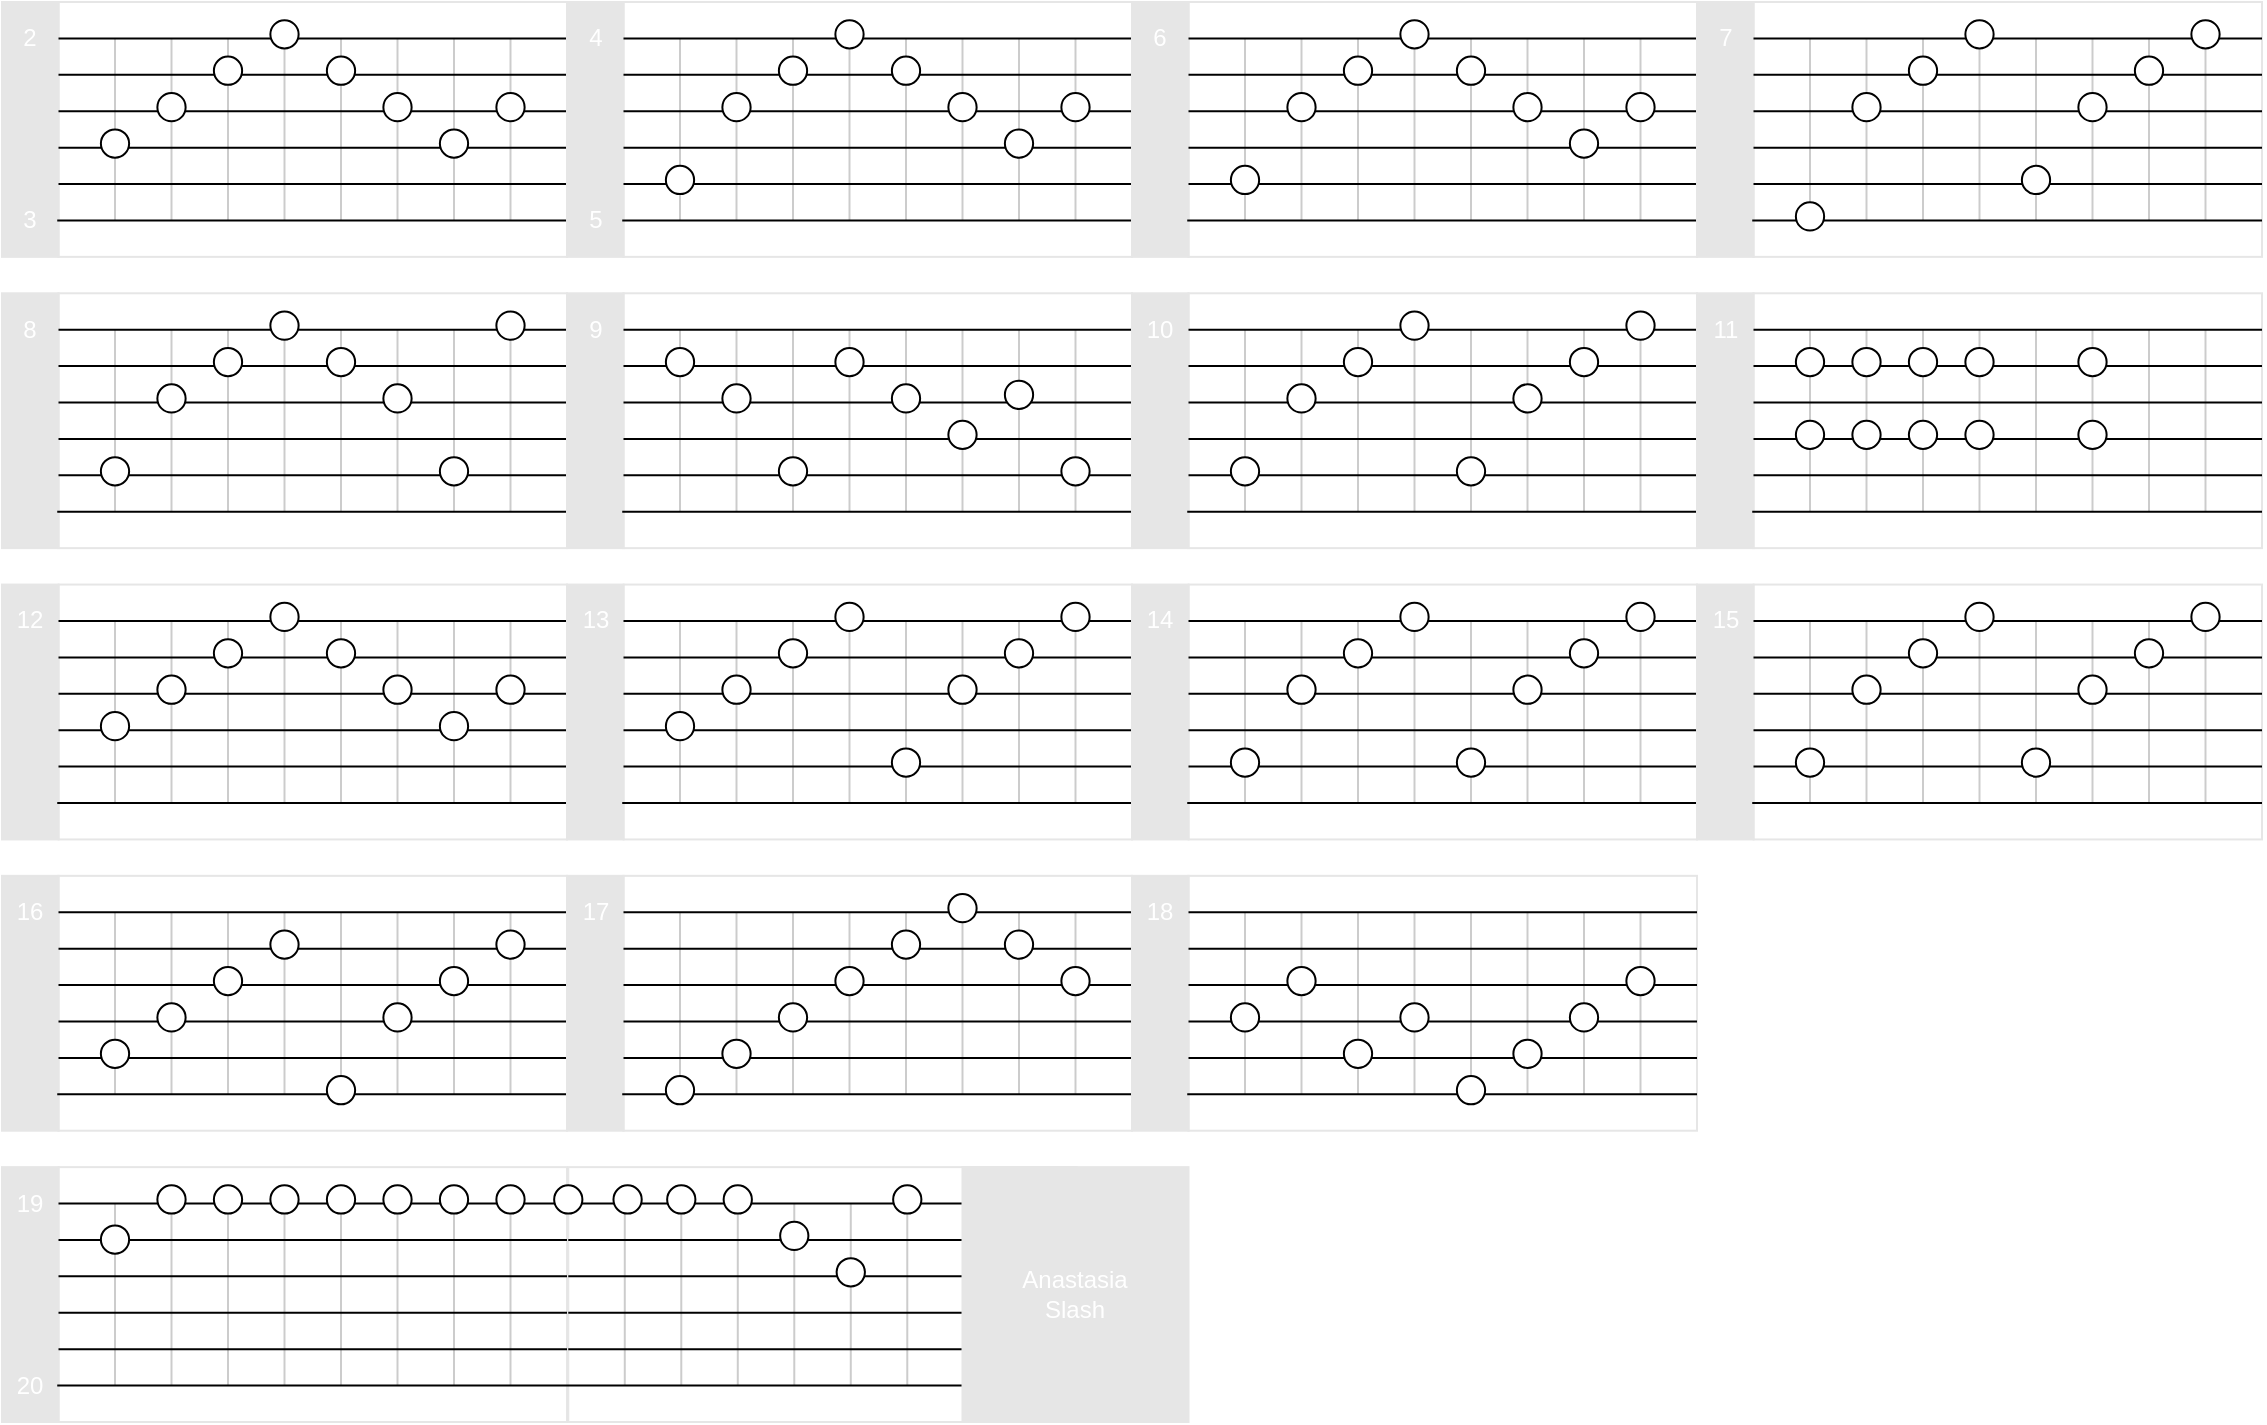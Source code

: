 <mxfile version="17.4.0" type="github">
  <diagram id="_GBPP5-PmPfEFQqiKfam" name="Page-1">
    <mxGraphModel dx="2031" dy="1141" grid="1" gridSize="10" guides="1" tooltips="1" connect="1" arrows="1" fold="1" page="1" pageScale="1" pageWidth="1169" pageHeight="827" background="none" math="0" shadow="0">
      <root>
        <mxCell id="0" />
        <mxCell id="1" parent="0" />
        <mxCell id="doQYq3akADXhrJh_Z-OA-1042" value="" style="group" vertex="1" connectable="0" parent="1">
          <mxGeometry x="20" y="59" width="1130" height="710" as="geometry" />
        </mxCell>
        <mxCell id="doQYq3akADXhrJh_Z-OA-563" value="" style="group" vertex="1" connectable="0" parent="doQYq3akADXhrJh_Z-OA-1042">
          <mxGeometry width="1130" height="564.359" as="geometry" />
        </mxCell>
        <mxCell id="doQYq3akADXhrJh_Z-OA-54" value="" style="group" vertex="1" connectable="0" parent="doQYq3akADXhrJh_Z-OA-563">
          <mxGeometry width="282.5" height="127.436" as="geometry" />
        </mxCell>
        <mxCell id="doQYq3akADXhrJh_Z-OA-33" value="" style="rounded=0;whiteSpace=wrap;html=1;gradientColor=none;fillColor=default;strokeColor=#E6E6E6;" vertex="1" parent="doQYq3akADXhrJh_Z-OA-54">
          <mxGeometry x="28.25" width="254.25" height="127.436" as="geometry" />
        </mxCell>
        <mxCell id="doQYq3akADXhrJh_Z-OA-26" value="" style="endArrow=none;html=1;rounded=0;fillColor=#eeeeee;strokeColor=#CCCCCC;" edge="1" parent="doQYq3akADXhrJh_Z-OA-54">
          <mxGeometry width="50" height="50" relative="1" as="geometry">
            <mxPoint x="84.75" y="109.231" as="sourcePoint" />
            <mxPoint x="84.75" y="18.205" as="targetPoint" />
          </mxGeometry>
        </mxCell>
        <mxCell id="doQYq3akADXhrJh_Z-OA-27" value="" style="endArrow=none;html=1;rounded=0;strokeColor=#CCCCCC;" edge="1" parent="doQYq3akADXhrJh_Z-OA-54">
          <mxGeometry width="50" height="50" relative="1" as="geometry">
            <mxPoint x="113" y="109.231" as="sourcePoint" />
            <mxPoint x="113" y="18.205" as="targetPoint" />
          </mxGeometry>
        </mxCell>
        <mxCell id="doQYq3akADXhrJh_Z-OA-28" value="" style="endArrow=none;html=1;rounded=0;strokeColor=#CCCCCC;" edge="1" parent="doQYq3akADXhrJh_Z-OA-54">
          <mxGeometry width="50" height="50" relative="1" as="geometry">
            <mxPoint x="141.25" y="109.231" as="sourcePoint" />
            <mxPoint x="141.25" y="18.205" as="targetPoint" />
          </mxGeometry>
        </mxCell>
        <mxCell id="doQYq3akADXhrJh_Z-OA-29" value="" style="endArrow=none;html=1;rounded=0;strokeColor=#CCCCCC;" edge="1" parent="doQYq3akADXhrJh_Z-OA-54">
          <mxGeometry width="50" height="50" relative="1" as="geometry">
            <mxPoint x="169.5" y="109.231" as="sourcePoint" />
            <mxPoint x="169.5" y="18.205" as="targetPoint" />
          </mxGeometry>
        </mxCell>
        <mxCell id="doQYq3akADXhrJh_Z-OA-30" value="" style="endArrow=none;html=1;rounded=0;strokeColor=#CCCCCC;" edge="1" parent="doQYq3akADXhrJh_Z-OA-54">
          <mxGeometry width="50" height="50" relative="1" as="geometry">
            <mxPoint x="197.75" y="109.231" as="sourcePoint" />
            <mxPoint x="197.75" y="18.205" as="targetPoint" />
          </mxGeometry>
        </mxCell>
        <mxCell id="doQYq3akADXhrJh_Z-OA-31" value="" style="endArrow=none;html=1;rounded=0;strokeColor=#CCCCCC;" edge="1" parent="doQYq3akADXhrJh_Z-OA-54">
          <mxGeometry width="50" height="50" relative="1" as="geometry">
            <mxPoint x="226" y="109.231" as="sourcePoint" />
            <mxPoint x="226" y="18.205" as="targetPoint" />
          </mxGeometry>
        </mxCell>
        <mxCell id="doQYq3akADXhrJh_Z-OA-32" value="" style="endArrow=none;html=1;rounded=0;strokeColor=#CCCCCC;" edge="1" parent="doQYq3akADXhrJh_Z-OA-54">
          <mxGeometry width="50" height="50" relative="1" as="geometry">
            <mxPoint x="254.25" y="109.231" as="sourcePoint" />
            <mxPoint x="254.25" y="18.205" as="targetPoint" />
          </mxGeometry>
        </mxCell>
        <mxCell id="doQYq3akADXhrJh_Z-OA-34" value="" style="rounded=0;whiteSpace=wrap;html=1;strokeColor=#E6E6E6;fillColor=#E6E6E6;gradientColor=none;" vertex="1" parent="doQYq3akADXhrJh_Z-OA-54">
          <mxGeometry width="28.25" height="127.436" as="geometry" />
        </mxCell>
        <mxCell id="doQYq3akADXhrJh_Z-OA-25" value="" style="endArrow=none;html=1;rounded=0;strokeColor=#CCCCCC;" edge="1" parent="doQYq3akADXhrJh_Z-OA-54">
          <mxGeometry width="50" height="50" relative="1" as="geometry">
            <mxPoint x="56.5" y="109.231" as="sourcePoint" />
            <mxPoint x="56.5" y="18.205" as="targetPoint" />
          </mxGeometry>
        </mxCell>
        <mxCell id="doQYq3akADXhrJh_Z-OA-5" value="" style="endArrow=none;html=1;rounded=0;exitX=-0.003;exitY=0.149;exitDx=0;exitDy=0;exitPerimeter=0;" edge="1" parent="doQYq3akADXhrJh_Z-OA-54">
          <mxGeometry width="50" height="50" relative="1" as="geometry">
            <mxPoint x="28.25" y="18.205" as="sourcePoint" />
            <mxPoint x="282.5" y="18.205" as="targetPoint" />
          </mxGeometry>
        </mxCell>
        <mxCell id="doQYq3akADXhrJh_Z-OA-8" value="" style="endArrow=none;html=1;rounded=0;" edge="1" parent="doQYq3akADXhrJh_Z-OA-54">
          <mxGeometry width="50" height="50" relative="1" as="geometry">
            <mxPoint x="28.25" y="36.41" as="sourcePoint" />
            <mxPoint x="282.5" y="36.41" as="targetPoint" />
          </mxGeometry>
        </mxCell>
        <mxCell id="doQYq3akADXhrJh_Z-OA-6" value="" style="endArrow=none;html=1;rounded=0;exitX=0;exitY=0.447;exitDx=0;exitDy=0;exitPerimeter=0;" edge="1" parent="doQYq3akADXhrJh_Z-OA-54">
          <mxGeometry width="50" height="50" relative="1" as="geometry">
            <mxPoint x="28.25" y="54.615" as="sourcePoint" />
            <mxPoint x="282.5" y="54.615" as="targetPoint" />
          </mxGeometry>
        </mxCell>
        <mxCell id="doQYq3akADXhrJh_Z-OA-2" value="" style="endArrow=none;html=1;rounded=0;exitX=0;exitY=0.597;exitDx=0;exitDy=0;exitPerimeter=0;" edge="1" parent="doQYq3akADXhrJh_Z-OA-54">
          <mxGeometry width="50" height="50" relative="1" as="geometry">
            <mxPoint x="28.25" y="72.821" as="sourcePoint" />
            <mxPoint x="282.5" y="72.821" as="targetPoint" />
          </mxGeometry>
        </mxCell>
        <mxCell id="doQYq3akADXhrJh_Z-OA-7" value="" style="endArrow=none;html=1;rounded=0;exitX=0;exitY=0.75;exitDx=0;exitDy=0;" edge="1" parent="doQYq3akADXhrJh_Z-OA-54">
          <mxGeometry width="50" height="50" relative="1" as="geometry">
            <mxPoint x="28.25" y="91.026" as="sourcePoint" />
            <mxPoint x="282.5" y="91.026" as="targetPoint" />
          </mxGeometry>
        </mxCell>
        <mxCell id="doQYq3akADXhrJh_Z-OA-21" value="" style="endArrow=none;html=1;rounded=0;entryX=-0.003;entryY=0.895;entryDx=0;entryDy=0;entryPerimeter=0;" edge="1" parent="doQYq3akADXhrJh_Z-OA-54">
          <mxGeometry width="50" height="50" relative="1" as="geometry">
            <mxPoint x="282.5" y="109.231" as="sourcePoint" />
            <mxPoint x="27.614" y="109.231" as="targetPoint" />
          </mxGeometry>
        </mxCell>
        <mxCell id="doQYq3akADXhrJh_Z-OA-55" value="" style="ellipse;whiteSpace=wrap;html=1;aspect=fixed;strokeColor=#000000;fillColor=#FFFFFF;gradientColor=none;" vertex="1" parent="doQYq3akADXhrJh_Z-OA-54">
          <mxGeometry x="49.438" y="63.718" width="14.125" height="14.125" as="geometry" />
        </mxCell>
        <mxCell id="doQYq3akADXhrJh_Z-OA-75" value="" style="ellipse;whiteSpace=wrap;html=1;aspect=fixed;strokeColor=#000000;fillColor=#FFFFFF;gradientColor=none;" vertex="1" parent="doQYq3akADXhrJh_Z-OA-54">
          <mxGeometry x="77.688" y="45.513" width="14.125" height="14.125" as="geometry" />
        </mxCell>
        <mxCell id="doQYq3akADXhrJh_Z-OA-76" value="" style="ellipse;whiteSpace=wrap;html=1;aspect=fixed;strokeColor=#000000;fillColor=#FFFFFF;gradientColor=none;" vertex="1" parent="doQYq3akADXhrJh_Z-OA-54">
          <mxGeometry x="105.938" y="27.308" width="14.125" height="14.125" as="geometry" />
        </mxCell>
        <mxCell id="doQYq3akADXhrJh_Z-OA-79" value="" style="ellipse;whiteSpace=wrap;html=1;aspect=fixed;strokeColor=#000000;fillColor=#FFFFFF;gradientColor=none;" vertex="1" parent="doQYq3akADXhrJh_Z-OA-54">
          <mxGeometry x="134.188" y="9.103" width="14.125" height="14.125" as="geometry" />
        </mxCell>
        <mxCell id="doQYq3akADXhrJh_Z-OA-101" value="" style="ellipse;whiteSpace=wrap;html=1;aspect=fixed;strokeColor=#000000;fillColor=#FFFFFF;gradientColor=none;" vertex="1" parent="doQYq3akADXhrJh_Z-OA-54">
          <mxGeometry x="162.438" y="27.308" width="14.125" height="14.125" as="geometry" />
        </mxCell>
        <mxCell id="doQYq3akADXhrJh_Z-OA-102" value="" style="ellipse;whiteSpace=wrap;html=1;aspect=fixed;strokeColor=#000000;fillColor=#FFFFFF;gradientColor=none;" vertex="1" parent="doQYq3akADXhrJh_Z-OA-54">
          <mxGeometry x="190.688" y="45.513" width="14.125" height="14.125" as="geometry" />
        </mxCell>
        <mxCell id="doQYq3akADXhrJh_Z-OA-103" value="" style="ellipse;whiteSpace=wrap;html=1;aspect=fixed;strokeColor=#000000;fillColor=#FFFFFF;gradientColor=none;" vertex="1" parent="doQYq3akADXhrJh_Z-OA-54">
          <mxGeometry x="218.938" y="63.718" width="14.125" height="14.125" as="geometry" />
        </mxCell>
        <mxCell id="doQYq3akADXhrJh_Z-OA-104" value="" style="ellipse;whiteSpace=wrap;html=1;aspect=fixed;strokeColor=#000000;fillColor=#FFFFFF;gradientColor=none;" vertex="1" parent="doQYq3akADXhrJh_Z-OA-54">
          <mxGeometry x="247.188" y="45.513" width="14.125" height="14.125" as="geometry" />
        </mxCell>
        <mxCell id="doQYq3akADXhrJh_Z-OA-619" value="2" style="text;html=1;strokeColor=none;fillColor=none;align=center;verticalAlign=middle;whiteSpace=wrap;rounded=0;fontColor=#FFFFFF;" vertex="1" parent="doQYq3akADXhrJh_Z-OA-54">
          <mxGeometry x="7.062" y="9.103" width="14.125" height="18.205" as="geometry" />
        </mxCell>
        <mxCell id="doQYq3akADXhrJh_Z-OA-1024" value="&lt;font color=&quot;#ffffff&quot;&gt;3&lt;/font&gt;" style="text;html=1;strokeColor=none;fillColor=none;align=center;verticalAlign=middle;whiteSpace=wrap;rounded=0;fontColor=#666666;" vertex="1" parent="doQYq3akADXhrJh_Z-OA-54">
          <mxGeometry x="7.062" y="100.128" width="14.125" height="18.205" as="geometry" />
        </mxCell>
        <mxCell id="doQYq3akADXhrJh_Z-OA-111" value="" style="group" vertex="1" connectable="0" parent="doQYq3akADXhrJh_Z-OA-563">
          <mxGeometry x="282.5" width="282.5" height="127.436" as="geometry" />
        </mxCell>
        <mxCell id="doQYq3akADXhrJh_Z-OA-112" value="" style="rounded=0;whiteSpace=wrap;html=1;gradientColor=none;fillColor=default;strokeColor=#E6E6E6;" vertex="1" parent="doQYq3akADXhrJh_Z-OA-111">
          <mxGeometry x="28.25" width="254.25" height="127.436" as="geometry" />
        </mxCell>
        <mxCell id="doQYq3akADXhrJh_Z-OA-113" value="" style="endArrow=none;html=1;rounded=0;fillColor=#eeeeee;strokeColor=#CCCCCC;" edge="1" parent="doQYq3akADXhrJh_Z-OA-111">
          <mxGeometry width="50" height="50" relative="1" as="geometry">
            <mxPoint x="84.75" y="109.231" as="sourcePoint" />
            <mxPoint x="84.75" y="18.205" as="targetPoint" />
          </mxGeometry>
        </mxCell>
        <mxCell id="doQYq3akADXhrJh_Z-OA-114" value="" style="endArrow=none;html=1;rounded=0;strokeColor=#CCCCCC;" edge="1" parent="doQYq3akADXhrJh_Z-OA-111">
          <mxGeometry width="50" height="50" relative="1" as="geometry">
            <mxPoint x="113" y="109.231" as="sourcePoint" />
            <mxPoint x="113" y="18.205" as="targetPoint" />
          </mxGeometry>
        </mxCell>
        <mxCell id="doQYq3akADXhrJh_Z-OA-115" value="" style="endArrow=none;html=1;rounded=0;strokeColor=#CCCCCC;" edge="1" parent="doQYq3akADXhrJh_Z-OA-111">
          <mxGeometry width="50" height="50" relative="1" as="geometry">
            <mxPoint x="141.25" y="109.231" as="sourcePoint" />
            <mxPoint x="141.25" y="18.205" as="targetPoint" />
          </mxGeometry>
        </mxCell>
        <mxCell id="doQYq3akADXhrJh_Z-OA-116" value="" style="endArrow=none;html=1;rounded=0;strokeColor=#CCCCCC;" edge="1" parent="doQYq3akADXhrJh_Z-OA-111">
          <mxGeometry width="50" height="50" relative="1" as="geometry">
            <mxPoint x="169.5" y="109.231" as="sourcePoint" />
            <mxPoint x="169.5" y="18.205" as="targetPoint" />
          </mxGeometry>
        </mxCell>
        <mxCell id="doQYq3akADXhrJh_Z-OA-117" value="" style="endArrow=none;html=1;rounded=0;strokeColor=#CCCCCC;" edge="1" parent="doQYq3akADXhrJh_Z-OA-111">
          <mxGeometry width="50" height="50" relative="1" as="geometry">
            <mxPoint x="197.75" y="109.231" as="sourcePoint" />
            <mxPoint x="197.75" y="18.205" as="targetPoint" />
          </mxGeometry>
        </mxCell>
        <mxCell id="doQYq3akADXhrJh_Z-OA-118" value="" style="endArrow=none;html=1;rounded=0;strokeColor=#CCCCCC;" edge="1" parent="doQYq3akADXhrJh_Z-OA-111">
          <mxGeometry width="50" height="50" relative="1" as="geometry">
            <mxPoint x="226" y="109.231" as="sourcePoint" />
            <mxPoint x="226" y="18.205" as="targetPoint" />
          </mxGeometry>
        </mxCell>
        <mxCell id="doQYq3akADXhrJh_Z-OA-119" value="" style="endArrow=none;html=1;rounded=0;strokeColor=#CCCCCC;" edge="1" parent="doQYq3akADXhrJh_Z-OA-111">
          <mxGeometry width="50" height="50" relative="1" as="geometry">
            <mxPoint x="254.25" y="109.231" as="sourcePoint" />
            <mxPoint x="254.25" y="18.205" as="targetPoint" />
          </mxGeometry>
        </mxCell>
        <mxCell id="doQYq3akADXhrJh_Z-OA-120" value="" style="rounded=0;whiteSpace=wrap;html=1;strokeColor=#E6E6E6;fillColor=#E6E6E6;gradientColor=none;" vertex="1" parent="doQYq3akADXhrJh_Z-OA-111">
          <mxGeometry width="28.25" height="127.436" as="geometry" />
        </mxCell>
        <mxCell id="doQYq3akADXhrJh_Z-OA-121" value="" style="endArrow=none;html=1;rounded=0;strokeColor=#CCCCCC;" edge="1" parent="doQYq3akADXhrJh_Z-OA-111">
          <mxGeometry width="50" height="50" relative="1" as="geometry">
            <mxPoint x="56.5" y="109.231" as="sourcePoint" />
            <mxPoint x="56.5" y="18.205" as="targetPoint" />
          </mxGeometry>
        </mxCell>
        <mxCell id="doQYq3akADXhrJh_Z-OA-122" value="" style="endArrow=none;html=1;rounded=0;exitX=-0.003;exitY=0.149;exitDx=0;exitDy=0;exitPerimeter=0;" edge="1" parent="doQYq3akADXhrJh_Z-OA-111">
          <mxGeometry width="50" height="50" relative="1" as="geometry">
            <mxPoint x="28.25" y="18.205" as="sourcePoint" />
            <mxPoint x="282.5" y="18.205" as="targetPoint" />
          </mxGeometry>
        </mxCell>
        <mxCell id="doQYq3akADXhrJh_Z-OA-123" value="" style="endArrow=none;html=1;rounded=0;" edge="1" parent="doQYq3akADXhrJh_Z-OA-111">
          <mxGeometry width="50" height="50" relative="1" as="geometry">
            <mxPoint x="28.25" y="36.41" as="sourcePoint" />
            <mxPoint x="282.5" y="36.41" as="targetPoint" />
          </mxGeometry>
        </mxCell>
        <mxCell id="doQYq3akADXhrJh_Z-OA-124" value="" style="endArrow=none;html=1;rounded=0;exitX=0;exitY=0.447;exitDx=0;exitDy=0;exitPerimeter=0;" edge="1" parent="doQYq3akADXhrJh_Z-OA-111">
          <mxGeometry width="50" height="50" relative="1" as="geometry">
            <mxPoint x="28.25" y="54.615" as="sourcePoint" />
            <mxPoint x="282.5" y="54.615" as="targetPoint" />
          </mxGeometry>
        </mxCell>
        <mxCell id="doQYq3akADXhrJh_Z-OA-125" value="" style="endArrow=none;html=1;rounded=0;exitX=0;exitY=0.597;exitDx=0;exitDy=0;exitPerimeter=0;" edge="1" parent="doQYq3akADXhrJh_Z-OA-111">
          <mxGeometry width="50" height="50" relative="1" as="geometry">
            <mxPoint x="28.25" y="72.821" as="sourcePoint" />
            <mxPoint x="282.5" y="72.821" as="targetPoint" />
          </mxGeometry>
        </mxCell>
        <mxCell id="doQYq3akADXhrJh_Z-OA-126" value="" style="endArrow=none;html=1;rounded=0;exitX=0;exitY=0.75;exitDx=0;exitDy=0;" edge="1" parent="doQYq3akADXhrJh_Z-OA-111">
          <mxGeometry width="50" height="50" relative="1" as="geometry">
            <mxPoint x="28.25" y="91.026" as="sourcePoint" />
            <mxPoint x="282.5" y="91.026" as="targetPoint" />
          </mxGeometry>
        </mxCell>
        <mxCell id="doQYq3akADXhrJh_Z-OA-127" value="" style="endArrow=none;html=1;rounded=0;entryX=-0.003;entryY=0.895;entryDx=0;entryDy=0;entryPerimeter=0;" edge="1" parent="doQYq3akADXhrJh_Z-OA-111">
          <mxGeometry width="50" height="50" relative="1" as="geometry">
            <mxPoint x="282.5" y="109.231" as="sourcePoint" />
            <mxPoint x="27.614" y="109.231" as="targetPoint" />
          </mxGeometry>
        </mxCell>
        <mxCell id="doQYq3akADXhrJh_Z-OA-128" value="" style="ellipse;whiteSpace=wrap;html=1;aspect=fixed;strokeColor=#000000;fillColor=#FFFFFF;gradientColor=none;" vertex="1" parent="doQYq3akADXhrJh_Z-OA-111">
          <mxGeometry x="49.438" y="81.923" width="14.125" height="14.125" as="geometry" />
        </mxCell>
        <mxCell id="doQYq3akADXhrJh_Z-OA-129" value="" style="ellipse;whiteSpace=wrap;html=1;aspect=fixed;strokeColor=#000000;fillColor=#FFFFFF;gradientColor=none;" vertex="1" parent="doQYq3akADXhrJh_Z-OA-111">
          <mxGeometry x="77.688" y="45.513" width="14.125" height="14.125" as="geometry" />
        </mxCell>
        <mxCell id="doQYq3akADXhrJh_Z-OA-130" value="" style="ellipse;whiteSpace=wrap;html=1;aspect=fixed;strokeColor=#000000;fillColor=#FFFFFF;gradientColor=none;" vertex="1" parent="doQYq3akADXhrJh_Z-OA-111">
          <mxGeometry x="105.938" y="27.308" width="14.125" height="14.125" as="geometry" />
        </mxCell>
        <mxCell id="doQYq3akADXhrJh_Z-OA-131" value="" style="ellipse;whiteSpace=wrap;html=1;aspect=fixed;strokeColor=#000000;fillColor=#FFFFFF;gradientColor=none;" vertex="1" parent="doQYq3akADXhrJh_Z-OA-111">
          <mxGeometry x="134.188" y="9.103" width="14.125" height="14.125" as="geometry" />
        </mxCell>
        <mxCell id="doQYq3akADXhrJh_Z-OA-132" value="" style="ellipse;whiteSpace=wrap;html=1;aspect=fixed;strokeColor=#000000;fillColor=#FFFFFF;gradientColor=none;" vertex="1" parent="doQYq3akADXhrJh_Z-OA-111">
          <mxGeometry x="162.438" y="27.308" width="14.125" height="14.125" as="geometry" />
        </mxCell>
        <mxCell id="doQYq3akADXhrJh_Z-OA-133" value="" style="ellipse;whiteSpace=wrap;html=1;aspect=fixed;strokeColor=#000000;fillColor=#FFFFFF;gradientColor=none;" vertex="1" parent="doQYq3akADXhrJh_Z-OA-111">
          <mxGeometry x="190.688" y="45.513" width="14.125" height="14.125" as="geometry" />
        </mxCell>
        <mxCell id="doQYq3akADXhrJh_Z-OA-134" value="" style="ellipse;whiteSpace=wrap;html=1;aspect=fixed;strokeColor=#000000;fillColor=#FFFFFF;gradientColor=none;" vertex="1" parent="doQYq3akADXhrJh_Z-OA-111">
          <mxGeometry x="218.938" y="63.718" width="14.125" height="14.125" as="geometry" />
        </mxCell>
        <mxCell id="doQYq3akADXhrJh_Z-OA-135" value="" style="ellipse;whiteSpace=wrap;html=1;aspect=fixed;strokeColor=#000000;fillColor=#FFFFFF;gradientColor=none;" vertex="1" parent="doQYq3akADXhrJh_Z-OA-111">
          <mxGeometry x="247.188" y="45.513" width="14.125" height="14.125" as="geometry" />
        </mxCell>
        <mxCell id="doQYq3akADXhrJh_Z-OA-1025" value="4" style="text;html=1;strokeColor=none;fillColor=none;align=center;verticalAlign=middle;whiteSpace=wrap;rounded=0;fontColor=#FFFFFF;" vertex="1" parent="doQYq3akADXhrJh_Z-OA-111">
          <mxGeometry x="7.062" y="9.103" width="14.125" height="18.205" as="geometry" />
        </mxCell>
        <mxCell id="doQYq3akADXhrJh_Z-OA-1026" value="5" style="text;html=1;strokeColor=none;fillColor=none;align=center;verticalAlign=middle;whiteSpace=wrap;rounded=0;fontColor=#FFFFFF;" vertex="1" parent="doQYq3akADXhrJh_Z-OA-111">
          <mxGeometry x="7.062" y="100.128" width="14.125" height="18.205" as="geometry" />
        </mxCell>
        <mxCell id="doQYq3akADXhrJh_Z-OA-182" value="" style="group" vertex="1" connectable="0" parent="doQYq3akADXhrJh_Z-OA-563">
          <mxGeometry x="565" width="282.5" height="127.436" as="geometry" />
        </mxCell>
        <mxCell id="doQYq3akADXhrJh_Z-OA-183" value="" style="rounded=0;whiteSpace=wrap;html=1;gradientColor=none;fillColor=default;strokeColor=#E6E6E6;" vertex="1" parent="doQYq3akADXhrJh_Z-OA-182">
          <mxGeometry x="28.25" width="254.25" height="127.436" as="geometry" />
        </mxCell>
        <mxCell id="doQYq3akADXhrJh_Z-OA-184" value="" style="endArrow=none;html=1;rounded=0;fillColor=#eeeeee;strokeColor=#CCCCCC;" edge="1" parent="doQYq3akADXhrJh_Z-OA-182">
          <mxGeometry width="50" height="50" relative="1" as="geometry">
            <mxPoint x="84.75" y="109.231" as="sourcePoint" />
            <mxPoint x="84.75" y="18.205" as="targetPoint" />
          </mxGeometry>
        </mxCell>
        <mxCell id="doQYq3akADXhrJh_Z-OA-185" value="" style="endArrow=none;html=1;rounded=0;strokeColor=#CCCCCC;" edge="1" parent="doQYq3akADXhrJh_Z-OA-182">
          <mxGeometry width="50" height="50" relative="1" as="geometry">
            <mxPoint x="113" y="109.231" as="sourcePoint" />
            <mxPoint x="113" y="18.205" as="targetPoint" />
          </mxGeometry>
        </mxCell>
        <mxCell id="doQYq3akADXhrJh_Z-OA-186" value="" style="endArrow=none;html=1;rounded=0;strokeColor=#CCCCCC;" edge="1" parent="doQYq3akADXhrJh_Z-OA-182">
          <mxGeometry width="50" height="50" relative="1" as="geometry">
            <mxPoint x="141.25" y="109.231" as="sourcePoint" />
            <mxPoint x="141.25" y="18.205" as="targetPoint" />
          </mxGeometry>
        </mxCell>
        <mxCell id="doQYq3akADXhrJh_Z-OA-187" value="" style="endArrow=none;html=1;rounded=0;strokeColor=#CCCCCC;" edge="1" parent="doQYq3akADXhrJh_Z-OA-182">
          <mxGeometry width="50" height="50" relative="1" as="geometry">
            <mxPoint x="169.5" y="109.231" as="sourcePoint" />
            <mxPoint x="169.5" y="18.205" as="targetPoint" />
          </mxGeometry>
        </mxCell>
        <mxCell id="doQYq3akADXhrJh_Z-OA-188" value="" style="endArrow=none;html=1;rounded=0;strokeColor=#CCCCCC;" edge="1" parent="doQYq3akADXhrJh_Z-OA-182">
          <mxGeometry width="50" height="50" relative="1" as="geometry">
            <mxPoint x="197.75" y="109.231" as="sourcePoint" />
            <mxPoint x="197.75" y="18.205" as="targetPoint" />
          </mxGeometry>
        </mxCell>
        <mxCell id="doQYq3akADXhrJh_Z-OA-189" value="" style="endArrow=none;html=1;rounded=0;strokeColor=#CCCCCC;" edge="1" parent="doQYq3akADXhrJh_Z-OA-182">
          <mxGeometry width="50" height="50" relative="1" as="geometry">
            <mxPoint x="226" y="109.231" as="sourcePoint" />
            <mxPoint x="226" y="18.205" as="targetPoint" />
          </mxGeometry>
        </mxCell>
        <mxCell id="doQYq3akADXhrJh_Z-OA-190" value="" style="endArrow=none;html=1;rounded=0;strokeColor=#CCCCCC;" edge="1" parent="doQYq3akADXhrJh_Z-OA-182">
          <mxGeometry width="50" height="50" relative="1" as="geometry">
            <mxPoint x="254.25" y="109.231" as="sourcePoint" />
            <mxPoint x="254.25" y="18.205" as="targetPoint" />
          </mxGeometry>
        </mxCell>
        <mxCell id="doQYq3akADXhrJh_Z-OA-191" value="" style="rounded=0;whiteSpace=wrap;html=1;strokeColor=#E6E6E6;fillColor=#E6E6E6;gradientColor=none;" vertex="1" parent="doQYq3akADXhrJh_Z-OA-182">
          <mxGeometry width="28.25" height="127.436" as="geometry" />
        </mxCell>
        <mxCell id="doQYq3akADXhrJh_Z-OA-192" value="" style="endArrow=none;html=1;rounded=0;strokeColor=#CCCCCC;" edge="1" parent="doQYq3akADXhrJh_Z-OA-182">
          <mxGeometry width="50" height="50" relative="1" as="geometry">
            <mxPoint x="56.5" y="109.231" as="sourcePoint" />
            <mxPoint x="56.5" y="18.205" as="targetPoint" />
          </mxGeometry>
        </mxCell>
        <mxCell id="doQYq3akADXhrJh_Z-OA-193" value="" style="endArrow=none;html=1;rounded=0;exitX=-0.003;exitY=0.149;exitDx=0;exitDy=0;exitPerimeter=0;" edge="1" parent="doQYq3akADXhrJh_Z-OA-182">
          <mxGeometry width="50" height="50" relative="1" as="geometry">
            <mxPoint x="28.25" y="18.205" as="sourcePoint" />
            <mxPoint x="282.5" y="18.205" as="targetPoint" />
          </mxGeometry>
        </mxCell>
        <mxCell id="doQYq3akADXhrJh_Z-OA-194" value="" style="endArrow=none;html=1;rounded=0;" edge="1" parent="doQYq3akADXhrJh_Z-OA-182">
          <mxGeometry width="50" height="50" relative="1" as="geometry">
            <mxPoint x="28.25" y="36.41" as="sourcePoint" />
            <mxPoint x="282.5" y="36.41" as="targetPoint" />
          </mxGeometry>
        </mxCell>
        <mxCell id="doQYq3akADXhrJh_Z-OA-195" value="" style="endArrow=none;html=1;rounded=0;exitX=0;exitY=0.447;exitDx=0;exitDy=0;exitPerimeter=0;" edge="1" parent="doQYq3akADXhrJh_Z-OA-182">
          <mxGeometry width="50" height="50" relative="1" as="geometry">
            <mxPoint x="28.25" y="54.615" as="sourcePoint" />
            <mxPoint x="282.5" y="54.615" as="targetPoint" />
          </mxGeometry>
        </mxCell>
        <mxCell id="doQYq3akADXhrJh_Z-OA-196" value="" style="endArrow=none;html=1;rounded=0;exitX=0;exitY=0.597;exitDx=0;exitDy=0;exitPerimeter=0;" edge="1" parent="doQYq3akADXhrJh_Z-OA-182">
          <mxGeometry width="50" height="50" relative="1" as="geometry">
            <mxPoint x="28.25" y="72.821" as="sourcePoint" />
            <mxPoint x="282.5" y="72.821" as="targetPoint" />
          </mxGeometry>
        </mxCell>
        <mxCell id="doQYq3akADXhrJh_Z-OA-197" value="" style="endArrow=none;html=1;rounded=0;exitX=0;exitY=0.75;exitDx=0;exitDy=0;" edge="1" parent="doQYq3akADXhrJh_Z-OA-182">
          <mxGeometry width="50" height="50" relative="1" as="geometry">
            <mxPoint x="28.25" y="91.026" as="sourcePoint" />
            <mxPoint x="282.5" y="91.026" as="targetPoint" />
          </mxGeometry>
        </mxCell>
        <mxCell id="doQYq3akADXhrJh_Z-OA-198" value="" style="endArrow=none;html=1;rounded=0;entryX=-0.003;entryY=0.895;entryDx=0;entryDy=0;entryPerimeter=0;" edge="1" parent="doQYq3akADXhrJh_Z-OA-182">
          <mxGeometry width="50" height="50" relative="1" as="geometry">
            <mxPoint x="282.5" y="109.231" as="sourcePoint" />
            <mxPoint x="27.614" y="109.231" as="targetPoint" />
          </mxGeometry>
        </mxCell>
        <mxCell id="doQYq3akADXhrJh_Z-OA-199" value="" style="ellipse;whiteSpace=wrap;html=1;aspect=fixed;strokeColor=#000000;fillColor=#FFFFFF;gradientColor=none;" vertex="1" parent="doQYq3akADXhrJh_Z-OA-182">
          <mxGeometry x="49.438" y="81.923" width="14.125" height="14.125" as="geometry" />
        </mxCell>
        <mxCell id="doQYq3akADXhrJh_Z-OA-200" value="" style="ellipse;whiteSpace=wrap;html=1;aspect=fixed;strokeColor=#000000;fillColor=#FFFFFF;gradientColor=none;" vertex="1" parent="doQYq3akADXhrJh_Z-OA-182">
          <mxGeometry x="77.688" y="45.513" width="14.125" height="14.125" as="geometry" />
        </mxCell>
        <mxCell id="doQYq3akADXhrJh_Z-OA-201" value="" style="ellipse;whiteSpace=wrap;html=1;aspect=fixed;strokeColor=#000000;fillColor=#FFFFFF;gradientColor=none;" vertex="1" parent="doQYq3akADXhrJh_Z-OA-182">
          <mxGeometry x="105.938" y="27.308" width="14.125" height="14.125" as="geometry" />
        </mxCell>
        <mxCell id="doQYq3akADXhrJh_Z-OA-202" value="" style="ellipse;whiteSpace=wrap;html=1;aspect=fixed;strokeColor=#000000;fillColor=#FFFFFF;gradientColor=none;" vertex="1" parent="doQYq3akADXhrJh_Z-OA-182">
          <mxGeometry x="134.188" y="9.103" width="14.125" height="14.125" as="geometry" />
        </mxCell>
        <mxCell id="doQYq3akADXhrJh_Z-OA-203" value="" style="ellipse;whiteSpace=wrap;html=1;aspect=fixed;strokeColor=#000000;fillColor=#FFFFFF;gradientColor=none;" vertex="1" parent="doQYq3akADXhrJh_Z-OA-182">
          <mxGeometry x="162.438" y="27.308" width="14.125" height="14.125" as="geometry" />
        </mxCell>
        <mxCell id="doQYq3akADXhrJh_Z-OA-204" value="" style="ellipse;whiteSpace=wrap;html=1;aspect=fixed;strokeColor=#000000;fillColor=#FFFFFF;gradientColor=none;" vertex="1" parent="doQYq3akADXhrJh_Z-OA-182">
          <mxGeometry x="190.688" y="45.513" width="14.125" height="14.125" as="geometry" />
        </mxCell>
        <mxCell id="doQYq3akADXhrJh_Z-OA-205" value="" style="ellipse;whiteSpace=wrap;html=1;aspect=fixed;strokeColor=#000000;fillColor=#FFFFFF;gradientColor=none;" vertex="1" parent="doQYq3akADXhrJh_Z-OA-182">
          <mxGeometry x="218.938" y="63.718" width="14.125" height="14.125" as="geometry" />
        </mxCell>
        <mxCell id="doQYq3akADXhrJh_Z-OA-206" value="" style="ellipse;whiteSpace=wrap;html=1;aspect=fixed;strokeColor=#000000;fillColor=#FFFFFF;gradientColor=none;" vertex="1" parent="doQYq3akADXhrJh_Z-OA-182">
          <mxGeometry x="247.188" y="45.513" width="14.125" height="14.125" as="geometry" />
        </mxCell>
        <mxCell id="doQYq3akADXhrJh_Z-OA-1027" value="6" style="text;html=1;strokeColor=none;fillColor=none;align=center;verticalAlign=middle;whiteSpace=wrap;rounded=0;fontColor=#FFFFFF;" vertex="1" parent="doQYq3akADXhrJh_Z-OA-182">
          <mxGeometry x="7.062" y="9.103" width="14.125" height="18.205" as="geometry" />
        </mxCell>
        <mxCell id="doQYq3akADXhrJh_Z-OA-207" value="" style="group" vertex="1" connectable="0" parent="doQYq3akADXhrJh_Z-OA-563">
          <mxGeometry x="847.5" width="282.5" height="127.436" as="geometry" />
        </mxCell>
        <mxCell id="doQYq3akADXhrJh_Z-OA-208" value="" style="rounded=0;whiteSpace=wrap;html=1;gradientColor=none;fillColor=default;strokeColor=#E6E6E6;" vertex="1" parent="doQYq3akADXhrJh_Z-OA-207">
          <mxGeometry x="28.25" width="254.25" height="127.436" as="geometry" />
        </mxCell>
        <mxCell id="doQYq3akADXhrJh_Z-OA-209" value="" style="endArrow=none;html=1;rounded=0;fillColor=#eeeeee;strokeColor=#CCCCCC;" edge="1" parent="doQYq3akADXhrJh_Z-OA-207">
          <mxGeometry width="50" height="50" relative="1" as="geometry">
            <mxPoint x="84.75" y="109.231" as="sourcePoint" />
            <mxPoint x="84.75" y="18.205" as="targetPoint" />
          </mxGeometry>
        </mxCell>
        <mxCell id="doQYq3akADXhrJh_Z-OA-210" value="" style="endArrow=none;html=1;rounded=0;strokeColor=#CCCCCC;" edge="1" parent="doQYq3akADXhrJh_Z-OA-207">
          <mxGeometry width="50" height="50" relative="1" as="geometry">
            <mxPoint x="113" y="109.231" as="sourcePoint" />
            <mxPoint x="113" y="18.205" as="targetPoint" />
          </mxGeometry>
        </mxCell>
        <mxCell id="doQYq3akADXhrJh_Z-OA-211" value="" style="endArrow=none;html=1;rounded=0;strokeColor=#CCCCCC;" edge="1" parent="doQYq3akADXhrJh_Z-OA-207">
          <mxGeometry width="50" height="50" relative="1" as="geometry">
            <mxPoint x="141.25" y="109.231" as="sourcePoint" />
            <mxPoint x="141.25" y="18.205" as="targetPoint" />
          </mxGeometry>
        </mxCell>
        <mxCell id="doQYq3akADXhrJh_Z-OA-212" value="" style="endArrow=none;html=1;rounded=0;strokeColor=#CCCCCC;" edge="1" parent="doQYq3akADXhrJh_Z-OA-207">
          <mxGeometry width="50" height="50" relative="1" as="geometry">
            <mxPoint x="169.5" y="109.231" as="sourcePoint" />
            <mxPoint x="169.5" y="18.205" as="targetPoint" />
          </mxGeometry>
        </mxCell>
        <mxCell id="doQYq3akADXhrJh_Z-OA-213" value="" style="endArrow=none;html=1;rounded=0;strokeColor=#CCCCCC;" edge="1" parent="doQYq3akADXhrJh_Z-OA-207">
          <mxGeometry width="50" height="50" relative="1" as="geometry">
            <mxPoint x="197.75" y="109.231" as="sourcePoint" />
            <mxPoint x="197.75" y="18.205" as="targetPoint" />
          </mxGeometry>
        </mxCell>
        <mxCell id="doQYq3akADXhrJh_Z-OA-214" value="" style="endArrow=none;html=1;rounded=0;strokeColor=#CCCCCC;" edge="1" parent="doQYq3akADXhrJh_Z-OA-207">
          <mxGeometry width="50" height="50" relative="1" as="geometry">
            <mxPoint x="226" y="109.231" as="sourcePoint" />
            <mxPoint x="226" y="18.205" as="targetPoint" />
          </mxGeometry>
        </mxCell>
        <mxCell id="doQYq3akADXhrJh_Z-OA-215" value="" style="endArrow=none;html=1;rounded=0;strokeColor=#CCCCCC;" edge="1" parent="doQYq3akADXhrJh_Z-OA-207">
          <mxGeometry width="50" height="50" relative="1" as="geometry">
            <mxPoint x="254.25" y="109.231" as="sourcePoint" />
            <mxPoint x="254.25" y="18.205" as="targetPoint" />
          </mxGeometry>
        </mxCell>
        <mxCell id="doQYq3akADXhrJh_Z-OA-216" value="" style="rounded=0;whiteSpace=wrap;html=1;strokeColor=#E6E6E6;fillColor=#E6E6E6;gradientColor=none;" vertex="1" parent="doQYq3akADXhrJh_Z-OA-207">
          <mxGeometry width="28.25" height="127.436" as="geometry" />
        </mxCell>
        <mxCell id="doQYq3akADXhrJh_Z-OA-217" value="" style="endArrow=none;html=1;rounded=0;strokeColor=#CCCCCC;" edge="1" parent="doQYq3akADXhrJh_Z-OA-207">
          <mxGeometry width="50" height="50" relative="1" as="geometry">
            <mxPoint x="56.5" y="109.231" as="sourcePoint" />
            <mxPoint x="56.5" y="18.205" as="targetPoint" />
          </mxGeometry>
        </mxCell>
        <mxCell id="doQYq3akADXhrJh_Z-OA-218" value="" style="endArrow=none;html=1;rounded=0;exitX=-0.003;exitY=0.149;exitDx=0;exitDy=0;exitPerimeter=0;" edge="1" parent="doQYq3akADXhrJh_Z-OA-207">
          <mxGeometry width="50" height="50" relative="1" as="geometry">
            <mxPoint x="28.25" y="18.205" as="sourcePoint" />
            <mxPoint x="282.5" y="18.205" as="targetPoint" />
          </mxGeometry>
        </mxCell>
        <mxCell id="doQYq3akADXhrJh_Z-OA-219" value="" style="endArrow=none;html=1;rounded=0;" edge="1" parent="doQYq3akADXhrJh_Z-OA-207">
          <mxGeometry width="50" height="50" relative="1" as="geometry">
            <mxPoint x="28.25" y="36.41" as="sourcePoint" />
            <mxPoint x="282.5" y="36.41" as="targetPoint" />
          </mxGeometry>
        </mxCell>
        <mxCell id="doQYq3akADXhrJh_Z-OA-220" value="" style="endArrow=none;html=1;rounded=0;exitX=0;exitY=0.447;exitDx=0;exitDy=0;exitPerimeter=0;" edge="1" parent="doQYq3akADXhrJh_Z-OA-207">
          <mxGeometry width="50" height="50" relative="1" as="geometry">
            <mxPoint x="28.25" y="54.615" as="sourcePoint" />
            <mxPoint x="282.5" y="54.615" as="targetPoint" />
          </mxGeometry>
        </mxCell>
        <mxCell id="doQYq3akADXhrJh_Z-OA-221" value="" style="endArrow=none;html=1;rounded=0;exitX=0;exitY=0.597;exitDx=0;exitDy=0;exitPerimeter=0;" edge="1" parent="doQYq3akADXhrJh_Z-OA-207">
          <mxGeometry width="50" height="50" relative="1" as="geometry">
            <mxPoint x="28.25" y="72.821" as="sourcePoint" />
            <mxPoint x="282.5" y="72.821" as="targetPoint" />
          </mxGeometry>
        </mxCell>
        <mxCell id="doQYq3akADXhrJh_Z-OA-222" value="" style="endArrow=none;html=1;rounded=0;exitX=0;exitY=0.75;exitDx=0;exitDy=0;" edge="1" parent="doQYq3akADXhrJh_Z-OA-207">
          <mxGeometry width="50" height="50" relative="1" as="geometry">
            <mxPoint x="28.25" y="91.026" as="sourcePoint" />
            <mxPoint x="282.5" y="91.026" as="targetPoint" />
          </mxGeometry>
        </mxCell>
        <mxCell id="doQYq3akADXhrJh_Z-OA-223" value="" style="endArrow=none;html=1;rounded=0;entryX=-0.003;entryY=0.895;entryDx=0;entryDy=0;entryPerimeter=0;" edge="1" parent="doQYq3akADXhrJh_Z-OA-207">
          <mxGeometry width="50" height="50" relative="1" as="geometry">
            <mxPoint x="282.5" y="109.231" as="sourcePoint" />
            <mxPoint x="27.614" y="109.231" as="targetPoint" />
          </mxGeometry>
        </mxCell>
        <mxCell id="doQYq3akADXhrJh_Z-OA-224" value="" style="ellipse;whiteSpace=wrap;html=1;aspect=fixed;strokeColor=#000000;fillColor=#FFFFFF;gradientColor=none;" vertex="1" parent="doQYq3akADXhrJh_Z-OA-207">
          <mxGeometry x="49.438" y="100.128" width="14.125" height="14.125" as="geometry" />
        </mxCell>
        <mxCell id="doQYq3akADXhrJh_Z-OA-225" value="" style="ellipse;whiteSpace=wrap;html=1;aspect=fixed;strokeColor=#000000;fillColor=#FFFFFF;gradientColor=none;" vertex="1" parent="doQYq3akADXhrJh_Z-OA-207">
          <mxGeometry x="77.688" y="45.513" width="14.125" height="14.125" as="geometry" />
        </mxCell>
        <mxCell id="doQYq3akADXhrJh_Z-OA-226" value="" style="ellipse;whiteSpace=wrap;html=1;aspect=fixed;strokeColor=#000000;fillColor=#FFFFFF;gradientColor=none;" vertex="1" parent="doQYq3akADXhrJh_Z-OA-207">
          <mxGeometry x="105.938" y="27.308" width="14.125" height="14.125" as="geometry" />
        </mxCell>
        <mxCell id="doQYq3akADXhrJh_Z-OA-227" value="" style="ellipse;whiteSpace=wrap;html=1;aspect=fixed;strokeColor=#000000;fillColor=#FFFFFF;gradientColor=none;" vertex="1" parent="doQYq3akADXhrJh_Z-OA-207">
          <mxGeometry x="134.188" y="9.103" width="14.125" height="14.125" as="geometry" />
        </mxCell>
        <mxCell id="doQYq3akADXhrJh_Z-OA-228" value="" style="ellipse;whiteSpace=wrap;html=1;aspect=fixed;strokeColor=#000000;fillColor=#FFFFFF;gradientColor=none;" vertex="1" parent="doQYq3akADXhrJh_Z-OA-207">
          <mxGeometry x="162.438" y="81.923" width="14.125" height="14.125" as="geometry" />
        </mxCell>
        <mxCell id="doQYq3akADXhrJh_Z-OA-229" value="" style="ellipse;whiteSpace=wrap;html=1;aspect=fixed;strokeColor=#000000;fillColor=#FFFFFF;gradientColor=none;" vertex="1" parent="doQYq3akADXhrJh_Z-OA-207">
          <mxGeometry x="190.688" y="45.513" width="14.125" height="14.125" as="geometry" />
        </mxCell>
        <mxCell id="doQYq3akADXhrJh_Z-OA-230" value="" style="ellipse;whiteSpace=wrap;html=1;aspect=fixed;strokeColor=#000000;fillColor=#FFFFFF;gradientColor=none;" vertex="1" parent="doQYq3akADXhrJh_Z-OA-207">
          <mxGeometry x="218.938" y="27.308" width="14.125" height="14.125" as="geometry" />
        </mxCell>
        <mxCell id="doQYq3akADXhrJh_Z-OA-231" value="" style="ellipse;whiteSpace=wrap;html=1;aspect=fixed;strokeColor=#000000;fillColor=#FFFFFF;gradientColor=none;" vertex="1" parent="doQYq3akADXhrJh_Z-OA-207">
          <mxGeometry x="247.188" y="9.103" width="14.125" height="14.125" as="geometry" />
        </mxCell>
        <mxCell id="doQYq3akADXhrJh_Z-OA-1028" value="7" style="text;html=1;strokeColor=none;fillColor=none;align=center;verticalAlign=middle;whiteSpace=wrap;rounded=0;fontColor=#FFFFFF;" vertex="1" parent="doQYq3akADXhrJh_Z-OA-207">
          <mxGeometry x="7.062" y="9.103" width="14.125" height="18.205" as="geometry" />
        </mxCell>
        <mxCell id="doQYq3akADXhrJh_Z-OA-232" value="" style="group" vertex="1" connectable="0" parent="doQYq3akADXhrJh_Z-OA-563">
          <mxGeometry y="145.641" width="282.5" height="127.436" as="geometry" />
        </mxCell>
        <mxCell id="doQYq3akADXhrJh_Z-OA-233" value="" style="rounded=0;whiteSpace=wrap;html=1;gradientColor=none;fillColor=default;strokeColor=#E6E6E6;" vertex="1" parent="doQYq3akADXhrJh_Z-OA-232">
          <mxGeometry x="28.25" width="254.25" height="127.436" as="geometry" />
        </mxCell>
        <mxCell id="doQYq3akADXhrJh_Z-OA-234" value="" style="endArrow=none;html=1;rounded=0;fillColor=#eeeeee;strokeColor=#CCCCCC;" edge="1" parent="doQYq3akADXhrJh_Z-OA-232">
          <mxGeometry width="50" height="50" relative="1" as="geometry">
            <mxPoint x="84.75" y="109.231" as="sourcePoint" />
            <mxPoint x="84.75" y="18.205" as="targetPoint" />
          </mxGeometry>
        </mxCell>
        <mxCell id="doQYq3akADXhrJh_Z-OA-235" value="" style="endArrow=none;html=1;rounded=0;strokeColor=#CCCCCC;" edge="1" parent="doQYq3akADXhrJh_Z-OA-232">
          <mxGeometry width="50" height="50" relative="1" as="geometry">
            <mxPoint x="113" y="109.231" as="sourcePoint" />
            <mxPoint x="113" y="18.205" as="targetPoint" />
          </mxGeometry>
        </mxCell>
        <mxCell id="doQYq3akADXhrJh_Z-OA-236" value="" style="endArrow=none;html=1;rounded=0;strokeColor=#CCCCCC;" edge="1" parent="doQYq3akADXhrJh_Z-OA-232">
          <mxGeometry width="50" height="50" relative="1" as="geometry">
            <mxPoint x="141.25" y="109.231" as="sourcePoint" />
            <mxPoint x="141.25" y="18.205" as="targetPoint" />
          </mxGeometry>
        </mxCell>
        <mxCell id="doQYq3akADXhrJh_Z-OA-237" value="" style="endArrow=none;html=1;rounded=0;strokeColor=#CCCCCC;" edge="1" parent="doQYq3akADXhrJh_Z-OA-232">
          <mxGeometry width="50" height="50" relative="1" as="geometry">
            <mxPoint x="169.5" y="109.231" as="sourcePoint" />
            <mxPoint x="169.5" y="18.205" as="targetPoint" />
          </mxGeometry>
        </mxCell>
        <mxCell id="doQYq3akADXhrJh_Z-OA-238" value="" style="endArrow=none;html=1;rounded=0;strokeColor=#CCCCCC;" edge="1" parent="doQYq3akADXhrJh_Z-OA-232">
          <mxGeometry width="50" height="50" relative="1" as="geometry">
            <mxPoint x="197.75" y="109.231" as="sourcePoint" />
            <mxPoint x="197.75" y="18.205" as="targetPoint" />
          </mxGeometry>
        </mxCell>
        <mxCell id="doQYq3akADXhrJh_Z-OA-239" value="" style="endArrow=none;html=1;rounded=0;strokeColor=#CCCCCC;" edge="1" parent="doQYq3akADXhrJh_Z-OA-232">
          <mxGeometry width="50" height="50" relative="1" as="geometry">
            <mxPoint x="226" y="109.231" as="sourcePoint" />
            <mxPoint x="226" y="18.205" as="targetPoint" />
          </mxGeometry>
        </mxCell>
        <mxCell id="doQYq3akADXhrJh_Z-OA-240" value="" style="endArrow=none;html=1;rounded=0;strokeColor=#CCCCCC;" edge="1" parent="doQYq3akADXhrJh_Z-OA-232">
          <mxGeometry width="50" height="50" relative="1" as="geometry">
            <mxPoint x="254.25" y="109.231" as="sourcePoint" />
            <mxPoint x="254.25" y="18.205" as="targetPoint" />
          </mxGeometry>
        </mxCell>
        <mxCell id="doQYq3akADXhrJh_Z-OA-241" value="" style="rounded=0;whiteSpace=wrap;html=1;strokeColor=#E6E6E6;fillColor=#E6E6E6;gradientColor=none;" vertex="1" parent="doQYq3akADXhrJh_Z-OA-232">
          <mxGeometry width="28.25" height="127.436" as="geometry" />
        </mxCell>
        <mxCell id="doQYq3akADXhrJh_Z-OA-242" value="" style="endArrow=none;html=1;rounded=0;strokeColor=#CCCCCC;" edge="1" parent="doQYq3akADXhrJh_Z-OA-232">
          <mxGeometry width="50" height="50" relative="1" as="geometry">
            <mxPoint x="56.5" y="109.231" as="sourcePoint" />
            <mxPoint x="56.5" y="18.205" as="targetPoint" />
          </mxGeometry>
        </mxCell>
        <mxCell id="doQYq3akADXhrJh_Z-OA-243" value="" style="endArrow=none;html=1;rounded=0;exitX=-0.003;exitY=0.149;exitDx=0;exitDy=0;exitPerimeter=0;" edge="1" parent="doQYq3akADXhrJh_Z-OA-232">
          <mxGeometry width="50" height="50" relative="1" as="geometry">
            <mxPoint x="28.25" y="18.205" as="sourcePoint" />
            <mxPoint x="282.5" y="18.205" as="targetPoint" />
          </mxGeometry>
        </mxCell>
        <mxCell id="doQYq3akADXhrJh_Z-OA-244" value="" style="endArrow=none;html=1;rounded=0;" edge="1" parent="doQYq3akADXhrJh_Z-OA-232">
          <mxGeometry width="50" height="50" relative="1" as="geometry">
            <mxPoint x="28.25" y="36.41" as="sourcePoint" />
            <mxPoint x="282.5" y="36.41" as="targetPoint" />
          </mxGeometry>
        </mxCell>
        <mxCell id="doQYq3akADXhrJh_Z-OA-245" value="" style="endArrow=none;html=1;rounded=0;exitX=0;exitY=0.447;exitDx=0;exitDy=0;exitPerimeter=0;" edge="1" parent="doQYq3akADXhrJh_Z-OA-232">
          <mxGeometry width="50" height="50" relative="1" as="geometry">
            <mxPoint x="28.25" y="54.615" as="sourcePoint" />
            <mxPoint x="282.5" y="54.615" as="targetPoint" />
          </mxGeometry>
        </mxCell>
        <mxCell id="doQYq3akADXhrJh_Z-OA-246" value="" style="endArrow=none;html=1;rounded=0;exitX=0;exitY=0.597;exitDx=0;exitDy=0;exitPerimeter=0;" edge="1" parent="doQYq3akADXhrJh_Z-OA-232">
          <mxGeometry width="50" height="50" relative="1" as="geometry">
            <mxPoint x="28.25" y="72.821" as="sourcePoint" />
            <mxPoint x="282.5" y="72.821" as="targetPoint" />
          </mxGeometry>
        </mxCell>
        <mxCell id="doQYq3akADXhrJh_Z-OA-247" value="" style="endArrow=none;html=1;rounded=0;exitX=0;exitY=0.75;exitDx=0;exitDy=0;" edge="1" parent="doQYq3akADXhrJh_Z-OA-232">
          <mxGeometry width="50" height="50" relative="1" as="geometry">
            <mxPoint x="28.25" y="91.026" as="sourcePoint" />
            <mxPoint x="282.5" y="91.026" as="targetPoint" />
          </mxGeometry>
        </mxCell>
        <mxCell id="doQYq3akADXhrJh_Z-OA-248" value="" style="endArrow=none;html=1;rounded=0;entryX=-0.003;entryY=0.895;entryDx=0;entryDy=0;entryPerimeter=0;" edge="1" parent="doQYq3akADXhrJh_Z-OA-232">
          <mxGeometry width="50" height="50" relative="1" as="geometry">
            <mxPoint x="282.5" y="109.231" as="sourcePoint" />
            <mxPoint x="27.614" y="109.231" as="targetPoint" />
          </mxGeometry>
        </mxCell>
        <mxCell id="doQYq3akADXhrJh_Z-OA-249" value="" style="ellipse;whiteSpace=wrap;html=1;aspect=fixed;strokeColor=#000000;fillColor=#FFFFFF;gradientColor=none;" vertex="1" parent="doQYq3akADXhrJh_Z-OA-232">
          <mxGeometry x="49.438" y="81.923" width="14.125" height="14.125" as="geometry" />
        </mxCell>
        <mxCell id="doQYq3akADXhrJh_Z-OA-250" value="" style="ellipse;whiteSpace=wrap;html=1;aspect=fixed;strokeColor=#000000;fillColor=#FFFFFF;gradientColor=none;" vertex="1" parent="doQYq3akADXhrJh_Z-OA-232">
          <mxGeometry x="77.688" y="45.513" width="14.125" height="14.125" as="geometry" />
        </mxCell>
        <mxCell id="doQYq3akADXhrJh_Z-OA-251" value="" style="ellipse;whiteSpace=wrap;html=1;aspect=fixed;strokeColor=#000000;fillColor=#FFFFFF;gradientColor=none;" vertex="1" parent="doQYq3akADXhrJh_Z-OA-232">
          <mxGeometry x="105.938" y="27.308" width="14.125" height="14.125" as="geometry" />
        </mxCell>
        <mxCell id="doQYq3akADXhrJh_Z-OA-252" value="" style="ellipse;whiteSpace=wrap;html=1;aspect=fixed;strokeColor=#000000;fillColor=#FFFFFF;gradientColor=none;" vertex="1" parent="doQYq3akADXhrJh_Z-OA-232">
          <mxGeometry x="134.188" y="9.103" width="14.125" height="14.125" as="geometry" />
        </mxCell>
        <mxCell id="doQYq3akADXhrJh_Z-OA-253" value="" style="ellipse;whiteSpace=wrap;html=1;aspect=fixed;strokeColor=#000000;fillColor=#FFFFFF;gradientColor=none;" vertex="1" parent="doQYq3akADXhrJh_Z-OA-232">
          <mxGeometry x="162.438" y="27.308" width="14.125" height="14.125" as="geometry" />
        </mxCell>
        <mxCell id="doQYq3akADXhrJh_Z-OA-254" value="" style="ellipse;whiteSpace=wrap;html=1;aspect=fixed;strokeColor=#000000;fillColor=#FFFFFF;gradientColor=none;" vertex="1" parent="doQYq3akADXhrJh_Z-OA-232">
          <mxGeometry x="190.688" y="45.513" width="14.125" height="14.125" as="geometry" />
        </mxCell>
        <mxCell id="doQYq3akADXhrJh_Z-OA-255" value="" style="ellipse;whiteSpace=wrap;html=1;aspect=fixed;strokeColor=#000000;fillColor=#FFFFFF;gradientColor=none;" vertex="1" parent="doQYq3akADXhrJh_Z-OA-232">
          <mxGeometry x="218.938" y="81.923" width="14.125" height="14.125" as="geometry" />
        </mxCell>
        <mxCell id="doQYq3akADXhrJh_Z-OA-256" value="" style="ellipse;whiteSpace=wrap;html=1;aspect=fixed;strokeColor=#000000;fillColor=#FFFFFF;gradientColor=none;" vertex="1" parent="doQYq3akADXhrJh_Z-OA-232">
          <mxGeometry x="247.188" y="9.103" width="14.125" height="14.125" as="geometry" />
        </mxCell>
        <mxCell id="doQYq3akADXhrJh_Z-OA-1029" value="8" style="text;html=1;strokeColor=none;fillColor=none;align=center;verticalAlign=middle;whiteSpace=wrap;rounded=0;fontColor=#FFFFFF;" vertex="1" parent="doQYq3akADXhrJh_Z-OA-232">
          <mxGeometry x="7.062" y="9.103" width="14.125" height="18.205" as="geometry" />
        </mxCell>
        <mxCell id="doQYq3akADXhrJh_Z-OA-257" value="" style="group" vertex="1" connectable="0" parent="doQYq3akADXhrJh_Z-OA-563">
          <mxGeometry x="282.5" y="145.641" width="282.5" height="127.436" as="geometry" />
        </mxCell>
        <mxCell id="doQYq3akADXhrJh_Z-OA-258" value="" style="rounded=0;whiteSpace=wrap;html=1;gradientColor=none;fillColor=default;strokeColor=#E6E6E6;" vertex="1" parent="doQYq3akADXhrJh_Z-OA-257">
          <mxGeometry x="28.25" width="254.25" height="127.436" as="geometry" />
        </mxCell>
        <mxCell id="doQYq3akADXhrJh_Z-OA-259" value="" style="endArrow=none;html=1;rounded=0;fillColor=#eeeeee;strokeColor=#CCCCCC;" edge="1" parent="doQYq3akADXhrJh_Z-OA-257">
          <mxGeometry width="50" height="50" relative="1" as="geometry">
            <mxPoint x="84.75" y="109.231" as="sourcePoint" />
            <mxPoint x="84.75" y="18.205" as="targetPoint" />
          </mxGeometry>
        </mxCell>
        <mxCell id="doQYq3akADXhrJh_Z-OA-260" value="" style="endArrow=none;html=1;rounded=0;strokeColor=#CCCCCC;" edge="1" parent="doQYq3akADXhrJh_Z-OA-257">
          <mxGeometry width="50" height="50" relative="1" as="geometry">
            <mxPoint x="113" y="109.231" as="sourcePoint" />
            <mxPoint x="113" y="18.205" as="targetPoint" />
          </mxGeometry>
        </mxCell>
        <mxCell id="doQYq3akADXhrJh_Z-OA-261" value="" style="endArrow=none;html=1;rounded=0;strokeColor=#CCCCCC;" edge="1" parent="doQYq3akADXhrJh_Z-OA-257">
          <mxGeometry width="50" height="50" relative="1" as="geometry">
            <mxPoint x="141.25" y="109.231" as="sourcePoint" />
            <mxPoint x="141.25" y="18.205" as="targetPoint" />
          </mxGeometry>
        </mxCell>
        <mxCell id="doQYq3akADXhrJh_Z-OA-262" value="" style="endArrow=none;html=1;rounded=0;strokeColor=#CCCCCC;" edge="1" parent="doQYq3akADXhrJh_Z-OA-257">
          <mxGeometry width="50" height="50" relative="1" as="geometry">
            <mxPoint x="169.5" y="109.231" as="sourcePoint" />
            <mxPoint x="169.5" y="18.205" as="targetPoint" />
          </mxGeometry>
        </mxCell>
        <mxCell id="doQYq3akADXhrJh_Z-OA-263" value="" style="endArrow=none;html=1;rounded=0;strokeColor=#CCCCCC;" edge="1" parent="doQYq3akADXhrJh_Z-OA-257">
          <mxGeometry width="50" height="50" relative="1" as="geometry">
            <mxPoint x="197.75" y="109.231" as="sourcePoint" />
            <mxPoint x="197.75" y="18.205" as="targetPoint" />
          </mxGeometry>
        </mxCell>
        <mxCell id="doQYq3akADXhrJh_Z-OA-264" value="" style="endArrow=none;html=1;rounded=0;strokeColor=#CCCCCC;" edge="1" parent="doQYq3akADXhrJh_Z-OA-257">
          <mxGeometry width="50" height="50" relative="1" as="geometry">
            <mxPoint x="226" y="109.231" as="sourcePoint" />
            <mxPoint x="226" y="18.205" as="targetPoint" />
          </mxGeometry>
        </mxCell>
        <mxCell id="doQYq3akADXhrJh_Z-OA-265" value="" style="endArrow=none;html=1;rounded=0;strokeColor=#CCCCCC;" edge="1" parent="doQYq3akADXhrJh_Z-OA-257">
          <mxGeometry width="50" height="50" relative="1" as="geometry">
            <mxPoint x="254.25" y="109.231" as="sourcePoint" />
            <mxPoint x="254.25" y="18.205" as="targetPoint" />
          </mxGeometry>
        </mxCell>
        <mxCell id="doQYq3akADXhrJh_Z-OA-266" value="" style="rounded=0;whiteSpace=wrap;html=1;strokeColor=#E6E6E6;fillColor=#E6E6E6;gradientColor=none;" vertex="1" parent="doQYq3akADXhrJh_Z-OA-257">
          <mxGeometry width="28.25" height="127.436" as="geometry" />
        </mxCell>
        <mxCell id="doQYq3akADXhrJh_Z-OA-267" value="" style="endArrow=none;html=1;rounded=0;strokeColor=#CCCCCC;" edge="1" parent="doQYq3akADXhrJh_Z-OA-257">
          <mxGeometry width="50" height="50" relative="1" as="geometry">
            <mxPoint x="56.5" y="109.231" as="sourcePoint" />
            <mxPoint x="56.5" y="18.205" as="targetPoint" />
          </mxGeometry>
        </mxCell>
        <mxCell id="doQYq3akADXhrJh_Z-OA-268" value="" style="endArrow=none;html=1;rounded=0;exitX=-0.003;exitY=0.149;exitDx=0;exitDy=0;exitPerimeter=0;" edge="1" parent="doQYq3akADXhrJh_Z-OA-257">
          <mxGeometry width="50" height="50" relative="1" as="geometry">
            <mxPoint x="28.25" y="18.205" as="sourcePoint" />
            <mxPoint x="282.5" y="18.205" as="targetPoint" />
          </mxGeometry>
        </mxCell>
        <mxCell id="doQYq3akADXhrJh_Z-OA-269" value="" style="endArrow=none;html=1;rounded=0;" edge="1" parent="doQYq3akADXhrJh_Z-OA-257">
          <mxGeometry width="50" height="50" relative="1" as="geometry">
            <mxPoint x="28.25" y="36.41" as="sourcePoint" />
            <mxPoint x="282.5" y="36.41" as="targetPoint" />
          </mxGeometry>
        </mxCell>
        <mxCell id="doQYq3akADXhrJh_Z-OA-270" value="" style="endArrow=none;html=1;rounded=0;exitX=0;exitY=0.447;exitDx=0;exitDy=0;exitPerimeter=0;" edge="1" parent="doQYq3akADXhrJh_Z-OA-257">
          <mxGeometry width="50" height="50" relative="1" as="geometry">
            <mxPoint x="28.25" y="54.615" as="sourcePoint" />
            <mxPoint x="282.5" y="54.615" as="targetPoint" />
          </mxGeometry>
        </mxCell>
        <mxCell id="doQYq3akADXhrJh_Z-OA-271" value="" style="endArrow=none;html=1;rounded=0;exitX=0;exitY=0.597;exitDx=0;exitDy=0;exitPerimeter=0;" edge="1" parent="doQYq3akADXhrJh_Z-OA-257">
          <mxGeometry width="50" height="50" relative="1" as="geometry">
            <mxPoint x="28.25" y="72.821" as="sourcePoint" />
            <mxPoint x="282.5" y="72.821" as="targetPoint" />
          </mxGeometry>
        </mxCell>
        <mxCell id="doQYq3akADXhrJh_Z-OA-272" value="" style="endArrow=none;html=1;rounded=0;exitX=0;exitY=0.75;exitDx=0;exitDy=0;" edge="1" parent="doQYq3akADXhrJh_Z-OA-257">
          <mxGeometry width="50" height="50" relative="1" as="geometry">
            <mxPoint x="28.25" y="91.026" as="sourcePoint" />
            <mxPoint x="282.5" y="91.026" as="targetPoint" />
          </mxGeometry>
        </mxCell>
        <mxCell id="doQYq3akADXhrJh_Z-OA-273" value="" style="endArrow=none;html=1;rounded=0;entryX=-0.003;entryY=0.895;entryDx=0;entryDy=0;entryPerimeter=0;" edge="1" parent="doQYq3akADXhrJh_Z-OA-257">
          <mxGeometry width="50" height="50" relative="1" as="geometry">
            <mxPoint x="282.5" y="109.231" as="sourcePoint" />
            <mxPoint x="27.614" y="109.231" as="targetPoint" />
          </mxGeometry>
        </mxCell>
        <mxCell id="doQYq3akADXhrJh_Z-OA-274" value="" style="ellipse;whiteSpace=wrap;html=1;aspect=fixed;strokeColor=#000000;fillColor=#FFFFFF;gradientColor=none;" vertex="1" parent="doQYq3akADXhrJh_Z-OA-257">
          <mxGeometry x="49.438" y="27.308" width="14.125" height="14.125" as="geometry" />
        </mxCell>
        <mxCell id="doQYq3akADXhrJh_Z-OA-275" value="" style="ellipse;whiteSpace=wrap;html=1;aspect=fixed;strokeColor=#000000;fillColor=#FFFFFF;gradientColor=none;" vertex="1" parent="doQYq3akADXhrJh_Z-OA-257">
          <mxGeometry x="77.688" y="45.513" width="14.125" height="14.125" as="geometry" />
        </mxCell>
        <mxCell id="doQYq3akADXhrJh_Z-OA-276" value="" style="ellipse;whiteSpace=wrap;html=1;aspect=fixed;strokeColor=#000000;fillColor=#FFFFFF;gradientColor=none;" vertex="1" parent="doQYq3akADXhrJh_Z-OA-257">
          <mxGeometry x="105.938" y="81.923" width="14.125" height="14.125" as="geometry" />
        </mxCell>
        <mxCell id="doQYq3akADXhrJh_Z-OA-277" value="" style="ellipse;whiteSpace=wrap;html=1;aspect=fixed;strokeColor=#000000;fillColor=#FFFFFF;gradientColor=none;" vertex="1" parent="doQYq3akADXhrJh_Z-OA-257">
          <mxGeometry x="134.188" y="27.308" width="14.125" height="14.125" as="geometry" />
        </mxCell>
        <mxCell id="doQYq3akADXhrJh_Z-OA-278" value="" style="ellipse;whiteSpace=wrap;html=1;aspect=fixed;strokeColor=#000000;fillColor=#FFFFFF;gradientColor=none;" vertex="1" parent="doQYq3akADXhrJh_Z-OA-257">
          <mxGeometry x="162.438" y="45.513" width="14.125" height="14.125" as="geometry" />
        </mxCell>
        <mxCell id="doQYq3akADXhrJh_Z-OA-279" value="" style="ellipse;whiteSpace=wrap;html=1;aspect=fixed;strokeColor=#000000;fillColor=#FFFFFF;gradientColor=none;" vertex="1" parent="doQYq3akADXhrJh_Z-OA-257">
          <mxGeometry x="190.688" y="63.718" width="14.125" height="14.125" as="geometry" />
        </mxCell>
        <mxCell id="doQYq3akADXhrJh_Z-OA-280" value="" style="ellipse;whiteSpace=wrap;html=1;aspect=fixed;strokeColor=#000000;fillColor=#FFFFFF;gradientColor=none;" vertex="1" parent="doQYq3akADXhrJh_Z-OA-257">
          <mxGeometry x="218.938" y="43.692" width="14.125" height="14.125" as="geometry" />
        </mxCell>
        <mxCell id="doQYq3akADXhrJh_Z-OA-281" value="" style="ellipse;whiteSpace=wrap;html=1;aspect=fixed;strokeColor=#000000;fillColor=#FFFFFF;gradientColor=none;" vertex="1" parent="doQYq3akADXhrJh_Z-OA-257">
          <mxGeometry x="247.188" y="81.923" width="14.125" height="14.125" as="geometry" />
        </mxCell>
        <mxCell id="doQYq3akADXhrJh_Z-OA-1030" value="9" style="text;html=1;strokeColor=none;fillColor=none;align=center;verticalAlign=middle;whiteSpace=wrap;rounded=0;fontColor=#FFFFFF;" vertex="1" parent="doQYq3akADXhrJh_Z-OA-257">
          <mxGeometry x="7.062" y="9.103" width="14.125" height="18.205" as="geometry" />
        </mxCell>
        <mxCell id="doQYq3akADXhrJh_Z-OA-282" value="" style="group" vertex="1" connectable="0" parent="doQYq3akADXhrJh_Z-OA-563">
          <mxGeometry x="565" y="145.641" width="282.5" height="127.436" as="geometry" />
        </mxCell>
        <mxCell id="doQYq3akADXhrJh_Z-OA-283" value="" style="rounded=0;whiteSpace=wrap;html=1;gradientColor=none;fillColor=default;strokeColor=#E6E6E6;" vertex="1" parent="doQYq3akADXhrJh_Z-OA-282">
          <mxGeometry x="28.25" width="254.25" height="127.436" as="geometry" />
        </mxCell>
        <mxCell id="doQYq3akADXhrJh_Z-OA-284" value="" style="endArrow=none;html=1;rounded=0;fillColor=#eeeeee;strokeColor=#CCCCCC;" edge="1" parent="doQYq3akADXhrJh_Z-OA-282">
          <mxGeometry width="50" height="50" relative="1" as="geometry">
            <mxPoint x="84.75" y="109.231" as="sourcePoint" />
            <mxPoint x="84.75" y="18.205" as="targetPoint" />
          </mxGeometry>
        </mxCell>
        <mxCell id="doQYq3akADXhrJh_Z-OA-285" value="" style="endArrow=none;html=1;rounded=0;strokeColor=#CCCCCC;" edge="1" parent="doQYq3akADXhrJh_Z-OA-282">
          <mxGeometry width="50" height="50" relative="1" as="geometry">
            <mxPoint x="113" y="109.231" as="sourcePoint" />
            <mxPoint x="113" y="18.205" as="targetPoint" />
          </mxGeometry>
        </mxCell>
        <mxCell id="doQYq3akADXhrJh_Z-OA-286" value="" style="endArrow=none;html=1;rounded=0;strokeColor=#CCCCCC;" edge="1" parent="doQYq3akADXhrJh_Z-OA-282">
          <mxGeometry width="50" height="50" relative="1" as="geometry">
            <mxPoint x="141.25" y="109.231" as="sourcePoint" />
            <mxPoint x="141.25" y="18.205" as="targetPoint" />
          </mxGeometry>
        </mxCell>
        <mxCell id="doQYq3akADXhrJh_Z-OA-287" value="" style="endArrow=none;html=1;rounded=0;strokeColor=#CCCCCC;" edge="1" parent="doQYq3akADXhrJh_Z-OA-282">
          <mxGeometry width="50" height="50" relative="1" as="geometry">
            <mxPoint x="169.5" y="109.231" as="sourcePoint" />
            <mxPoint x="169.5" y="18.205" as="targetPoint" />
          </mxGeometry>
        </mxCell>
        <mxCell id="doQYq3akADXhrJh_Z-OA-288" value="" style="endArrow=none;html=1;rounded=0;strokeColor=#CCCCCC;" edge="1" parent="doQYq3akADXhrJh_Z-OA-282">
          <mxGeometry width="50" height="50" relative="1" as="geometry">
            <mxPoint x="197.75" y="109.231" as="sourcePoint" />
            <mxPoint x="197.75" y="18.205" as="targetPoint" />
          </mxGeometry>
        </mxCell>
        <mxCell id="doQYq3akADXhrJh_Z-OA-289" value="" style="endArrow=none;html=1;rounded=0;strokeColor=#CCCCCC;" edge="1" parent="doQYq3akADXhrJh_Z-OA-282">
          <mxGeometry width="50" height="50" relative="1" as="geometry">
            <mxPoint x="226" y="109.231" as="sourcePoint" />
            <mxPoint x="226" y="18.205" as="targetPoint" />
          </mxGeometry>
        </mxCell>
        <mxCell id="doQYq3akADXhrJh_Z-OA-290" value="" style="endArrow=none;html=1;rounded=0;strokeColor=#CCCCCC;" edge="1" parent="doQYq3akADXhrJh_Z-OA-282">
          <mxGeometry width="50" height="50" relative="1" as="geometry">
            <mxPoint x="254.25" y="109.231" as="sourcePoint" />
            <mxPoint x="254.25" y="18.205" as="targetPoint" />
          </mxGeometry>
        </mxCell>
        <mxCell id="doQYq3akADXhrJh_Z-OA-291" value="" style="rounded=0;whiteSpace=wrap;html=1;strokeColor=#E6E6E6;fillColor=#E6E6E6;gradientColor=none;" vertex="1" parent="doQYq3akADXhrJh_Z-OA-282">
          <mxGeometry width="28.25" height="127.436" as="geometry" />
        </mxCell>
        <mxCell id="doQYq3akADXhrJh_Z-OA-292" value="" style="endArrow=none;html=1;rounded=0;strokeColor=#CCCCCC;" edge="1" parent="doQYq3akADXhrJh_Z-OA-282">
          <mxGeometry width="50" height="50" relative="1" as="geometry">
            <mxPoint x="56.5" y="109.231" as="sourcePoint" />
            <mxPoint x="56.5" y="18.205" as="targetPoint" />
          </mxGeometry>
        </mxCell>
        <mxCell id="doQYq3akADXhrJh_Z-OA-293" value="" style="endArrow=none;html=1;rounded=0;exitX=-0.003;exitY=0.149;exitDx=0;exitDy=0;exitPerimeter=0;" edge="1" parent="doQYq3akADXhrJh_Z-OA-282">
          <mxGeometry width="50" height="50" relative="1" as="geometry">
            <mxPoint x="28.25" y="18.205" as="sourcePoint" />
            <mxPoint x="282.5" y="18.205" as="targetPoint" />
          </mxGeometry>
        </mxCell>
        <mxCell id="doQYq3akADXhrJh_Z-OA-294" value="" style="endArrow=none;html=1;rounded=0;" edge="1" parent="doQYq3akADXhrJh_Z-OA-282">
          <mxGeometry width="50" height="50" relative="1" as="geometry">
            <mxPoint x="28.25" y="36.41" as="sourcePoint" />
            <mxPoint x="282.5" y="36.41" as="targetPoint" />
          </mxGeometry>
        </mxCell>
        <mxCell id="doQYq3akADXhrJh_Z-OA-295" value="" style="endArrow=none;html=1;rounded=0;exitX=0;exitY=0.447;exitDx=0;exitDy=0;exitPerimeter=0;" edge="1" parent="doQYq3akADXhrJh_Z-OA-282">
          <mxGeometry width="50" height="50" relative="1" as="geometry">
            <mxPoint x="28.25" y="54.615" as="sourcePoint" />
            <mxPoint x="282.5" y="54.615" as="targetPoint" />
          </mxGeometry>
        </mxCell>
        <mxCell id="doQYq3akADXhrJh_Z-OA-296" value="" style="endArrow=none;html=1;rounded=0;exitX=0;exitY=0.597;exitDx=0;exitDy=0;exitPerimeter=0;" edge="1" parent="doQYq3akADXhrJh_Z-OA-282">
          <mxGeometry width="50" height="50" relative="1" as="geometry">
            <mxPoint x="28.25" y="72.821" as="sourcePoint" />
            <mxPoint x="282.5" y="72.821" as="targetPoint" />
          </mxGeometry>
        </mxCell>
        <mxCell id="doQYq3akADXhrJh_Z-OA-297" value="" style="endArrow=none;html=1;rounded=0;exitX=0;exitY=0.75;exitDx=0;exitDy=0;" edge="1" parent="doQYq3akADXhrJh_Z-OA-282">
          <mxGeometry width="50" height="50" relative="1" as="geometry">
            <mxPoint x="28.25" y="91.026" as="sourcePoint" />
            <mxPoint x="282.5" y="91.026" as="targetPoint" />
          </mxGeometry>
        </mxCell>
        <mxCell id="doQYq3akADXhrJh_Z-OA-298" value="" style="endArrow=none;html=1;rounded=0;entryX=-0.003;entryY=0.895;entryDx=0;entryDy=0;entryPerimeter=0;" edge="1" parent="doQYq3akADXhrJh_Z-OA-282">
          <mxGeometry width="50" height="50" relative="1" as="geometry">
            <mxPoint x="282.5" y="109.231" as="sourcePoint" />
            <mxPoint x="27.614" y="109.231" as="targetPoint" />
          </mxGeometry>
        </mxCell>
        <mxCell id="doQYq3akADXhrJh_Z-OA-299" value="" style="ellipse;whiteSpace=wrap;html=1;aspect=fixed;strokeColor=#000000;fillColor=#FFFFFF;gradientColor=none;" vertex="1" parent="doQYq3akADXhrJh_Z-OA-282">
          <mxGeometry x="49.438" y="81.923" width="14.125" height="14.125" as="geometry" />
        </mxCell>
        <mxCell id="doQYq3akADXhrJh_Z-OA-300" value="" style="ellipse;whiteSpace=wrap;html=1;aspect=fixed;strokeColor=#000000;fillColor=#FFFFFF;gradientColor=none;" vertex="1" parent="doQYq3akADXhrJh_Z-OA-282">
          <mxGeometry x="77.688" y="45.513" width="14.125" height="14.125" as="geometry" />
        </mxCell>
        <mxCell id="doQYq3akADXhrJh_Z-OA-301" value="" style="ellipse;whiteSpace=wrap;html=1;aspect=fixed;strokeColor=#000000;fillColor=#FFFFFF;gradientColor=none;" vertex="1" parent="doQYq3akADXhrJh_Z-OA-282">
          <mxGeometry x="105.938" y="27.308" width="14.125" height="14.125" as="geometry" />
        </mxCell>
        <mxCell id="doQYq3akADXhrJh_Z-OA-302" value="" style="ellipse;whiteSpace=wrap;html=1;aspect=fixed;strokeColor=#000000;fillColor=#FFFFFF;gradientColor=none;" vertex="1" parent="doQYq3akADXhrJh_Z-OA-282">
          <mxGeometry x="134.188" y="9.103" width="14.125" height="14.125" as="geometry" />
        </mxCell>
        <mxCell id="doQYq3akADXhrJh_Z-OA-303" value="" style="ellipse;whiteSpace=wrap;html=1;aspect=fixed;strokeColor=#000000;fillColor=#FFFFFF;gradientColor=none;" vertex="1" parent="doQYq3akADXhrJh_Z-OA-282">
          <mxGeometry x="162.438" y="81.923" width="14.125" height="14.125" as="geometry" />
        </mxCell>
        <mxCell id="doQYq3akADXhrJh_Z-OA-304" value="" style="ellipse;whiteSpace=wrap;html=1;aspect=fixed;strokeColor=#000000;fillColor=#FFFFFF;gradientColor=none;" vertex="1" parent="doQYq3akADXhrJh_Z-OA-282">
          <mxGeometry x="190.688" y="45.513" width="14.125" height="14.125" as="geometry" />
        </mxCell>
        <mxCell id="doQYq3akADXhrJh_Z-OA-305" value="" style="ellipse;whiteSpace=wrap;html=1;aspect=fixed;strokeColor=#000000;fillColor=#FFFFFF;gradientColor=none;" vertex="1" parent="doQYq3akADXhrJh_Z-OA-282">
          <mxGeometry x="218.938" y="27.308" width="14.125" height="14.125" as="geometry" />
        </mxCell>
        <mxCell id="doQYq3akADXhrJh_Z-OA-306" value="" style="ellipse;whiteSpace=wrap;html=1;aspect=fixed;strokeColor=#000000;fillColor=#FFFFFF;gradientColor=none;" vertex="1" parent="doQYq3akADXhrJh_Z-OA-282">
          <mxGeometry x="247.188" y="9.103" width="14.125" height="14.125" as="geometry" />
        </mxCell>
        <mxCell id="doQYq3akADXhrJh_Z-OA-1031" value="10" style="text;html=1;strokeColor=none;fillColor=none;align=center;verticalAlign=middle;whiteSpace=wrap;rounded=0;fontColor=#FFFFFF;" vertex="1" parent="doQYq3akADXhrJh_Z-OA-282">
          <mxGeometry x="7.062" y="9.103" width="14.125" height="18.205" as="geometry" />
        </mxCell>
        <mxCell id="doQYq3akADXhrJh_Z-OA-307" value="" style="group" vertex="1" connectable="0" parent="doQYq3akADXhrJh_Z-OA-563">
          <mxGeometry x="847.5" y="145.641" width="282.5" height="127.436" as="geometry" />
        </mxCell>
        <mxCell id="doQYq3akADXhrJh_Z-OA-308" value="" style="rounded=0;whiteSpace=wrap;html=1;gradientColor=none;fillColor=default;strokeColor=#E6E6E6;" vertex="1" parent="doQYq3akADXhrJh_Z-OA-307">
          <mxGeometry x="28.25" width="254.25" height="127.436" as="geometry" />
        </mxCell>
        <mxCell id="doQYq3akADXhrJh_Z-OA-309" value="" style="endArrow=none;html=1;rounded=0;fillColor=#eeeeee;strokeColor=#CCCCCC;" edge="1" parent="doQYq3akADXhrJh_Z-OA-307">
          <mxGeometry width="50" height="50" relative="1" as="geometry">
            <mxPoint x="84.75" y="109.231" as="sourcePoint" />
            <mxPoint x="84.75" y="18.205" as="targetPoint" />
          </mxGeometry>
        </mxCell>
        <mxCell id="doQYq3akADXhrJh_Z-OA-310" value="" style="endArrow=none;html=1;rounded=0;strokeColor=#CCCCCC;" edge="1" parent="doQYq3akADXhrJh_Z-OA-307">
          <mxGeometry width="50" height="50" relative="1" as="geometry">
            <mxPoint x="113" y="109.231" as="sourcePoint" />
            <mxPoint x="113" y="18.205" as="targetPoint" />
          </mxGeometry>
        </mxCell>
        <mxCell id="doQYq3akADXhrJh_Z-OA-311" value="" style="endArrow=none;html=1;rounded=0;strokeColor=#CCCCCC;" edge="1" parent="doQYq3akADXhrJh_Z-OA-307">
          <mxGeometry width="50" height="50" relative="1" as="geometry">
            <mxPoint x="141.25" y="109.231" as="sourcePoint" />
            <mxPoint x="141.25" y="18.205" as="targetPoint" />
          </mxGeometry>
        </mxCell>
        <mxCell id="doQYq3akADXhrJh_Z-OA-312" value="" style="endArrow=none;html=1;rounded=0;strokeColor=#CCCCCC;" edge="1" parent="doQYq3akADXhrJh_Z-OA-307">
          <mxGeometry width="50" height="50" relative="1" as="geometry">
            <mxPoint x="169.5" y="109.231" as="sourcePoint" />
            <mxPoint x="169.5" y="18.205" as="targetPoint" />
          </mxGeometry>
        </mxCell>
        <mxCell id="doQYq3akADXhrJh_Z-OA-313" value="" style="endArrow=none;html=1;rounded=0;strokeColor=#CCCCCC;" edge="1" parent="doQYq3akADXhrJh_Z-OA-307">
          <mxGeometry width="50" height="50" relative="1" as="geometry">
            <mxPoint x="197.75" y="109.231" as="sourcePoint" />
            <mxPoint x="197.75" y="18.205" as="targetPoint" />
          </mxGeometry>
        </mxCell>
        <mxCell id="doQYq3akADXhrJh_Z-OA-314" value="" style="endArrow=none;html=1;rounded=0;strokeColor=#CCCCCC;" edge="1" parent="doQYq3akADXhrJh_Z-OA-307">
          <mxGeometry width="50" height="50" relative="1" as="geometry">
            <mxPoint x="226" y="109.231" as="sourcePoint" />
            <mxPoint x="226" y="18.205" as="targetPoint" />
          </mxGeometry>
        </mxCell>
        <mxCell id="doQYq3akADXhrJh_Z-OA-315" value="" style="endArrow=none;html=1;rounded=0;strokeColor=#CCCCCC;" edge="1" parent="doQYq3akADXhrJh_Z-OA-307">
          <mxGeometry width="50" height="50" relative="1" as="geometry">
            <mxPoint x="254.25" y="109.231" as="sourcePoint" />
            <mxPoint x="254.25" y="18.205" as="targetPoint" />
          </mxGeometry>
        </mxCell>
        <mxCell id="doQYq3akADXhrJh_Z-OA-316" value="" style="rounded=0;whiteSpace=wrap;html=1;strokeColor=#E6E6E6;fillColor=#E6E6E6;gradientColor=none;" vertex="1" parent="doQYq3akADXhrJh_Z-OA-307">
          <mxGeometry width="28.25" height="127.436" as="geometry" />
        </mxCell>
        <mxCell id="doQYq3akADXhrJh_Z-OA-317" value="" style="endArrow=none;html=1;rounded=0;strokeColor=#CCCCCC;" edge="1" parent="doQYq3akADXhrJh_Z-OA-307">
          <mxGeometry width="50" height="50" relative="1" as="geometry">
            <mxPoint x="56.5" y="109.231" as="sourcePoint" />
            <mxPoint x="56.5" y="18.205" as="targetPoint" />
          </mxGeometry>
        </mxCell>
        <mxCell id="doQYq3akADXhrJh_Z-OA-318" value="" style="endArrow=none;html=1;rounded=0;exitX=-0.003;exitY=0.149;exitDx=0;exitDy=0;exitPerimeter=0;" edge="1" parent="doQYq3akADXhrJh_Z-OA-307">
          <mxGeometry width="50" height="50" relative="1" as="geometry">
            <mxPoint x="28.25" y="18.205" as="sourcePoint" />
            <mxPoint x="282.5" y="18.205" as="targetPoint" />
          </mxGeometry>
        </mxCell>
        <mxCell id="doQYq3akADXhrJh_Z-OA-319" value="" style="endArrow=none;html=1;rounded=0;" edge="1" parent="doQYq3akADXhrJh_Z-OA-307">
          <mxGeometry width="50" height="50" relative="1" as="geometry">
            <mxPoint x="28.25" y="36.41" as="sourcePoint" />
            <mxPoint x="282.5" y="36.41" as="targetPoint" />
          </mxGeometry>
        </mxCell>
        <mxCell id="doQYq3akADXhrJh_Z-OA-320" value="" style="endArrow=none;html=1;rounded=0;exitX=0;exitY=0.447;exitDx=0;exitDy=0;exitPerimeter=0;" edge="1" parent="doQYq3akADXhrJh_Z-OA-307">
          <mxGeometry width="50" height="50" relative="1" as="geometry">
            <mxPoint x="28.25" y="54.615" as="sourcePoint" />
            <mxPoint x="282.5" y="54.615" as="targetPoint" />
          </mxGeometry>
        </mxCell>
        <mxCell id="doQYq3akADXhrJh_Z-OA-321" value="" style="endArrow=none;html=1;rounded=0;exitX=0;exitY=0.597;exitDx=0;exitDy=0;exitPerimeter=0;" edge="1" parent="doQYq3akADXhrJh_Z-OA-307">
          <mxGeometry width="50" height="50" relative="1" as="geometry">
            <mxPoint x="28.25" y="72.821" as="sourcePoint" />
            <mxPoint x="282.5" y="72.821" as="targetPoint" />
          </mxGeometry>
        </mxCell>
        <mxCell id="doQYq3akADXhrJh_Z-OA-322" value="" style="endArrow=none;html=1;rounded=0;exitX=0;exitY=0.75;exitDx=0;exitDy=0;" edge="1" parent="doQYq3akADXhrJh_Z-OA-307">
          <mxGeometry width="50" height="50" relative="1" as="geometry">
            <mxPoint x="28.25" y="91.026" as="sourcePoint" />
            <mxPoint x="282.5" y="91.026" as="targetPoint" />
          </mxGeometry>
        </mxCell>
        <mxCell id="doQYq3akADXhrJh_Z-OA-323" value="" style="endArrow=none;html=1;rounded=0;entryX=-0.003;entryY=0.895;entryDx=0;entryDy=0;entryPerimeter=0;" edge="1" parent="doQYq3akADXhrJh_Z-OA-307">
          <mxGeometry width="50" height="50" relative="1" as="geometry">
            <mxPoint x="282.5" y="109.231" as="sourcePoint" />
            <mxPoint x="27.614" y="109.231" as="targetPoint" />
          </mxGeometry>
        </mxCell>
        <mxCell id="doQYq3akADXhrJh_Z-OA-324" value="" style="ellipse;whiteSpace=wrap;html=1;aspect=fixed;strokeColor=#000000;fillColor=#FFFFFF;gradientColor=none;" vertex="1" parent="doQYq3akADXhrJh_Z-OA-307">
          <mxGeometry x="49.438" y="63.718" width="14.125" height="14.125" as="geometry" />
        </mxCell>
        <mxCell id="doQYq3akADXhrJh_Z-OA-325" value="" style="ellipse;whiteSpace=wrap;html=1;aspect=fixed;strokeColor=#000000;fillColor=#FFFFFF;gradientColor=none;" vertex="1" parent="doQYq3akADXhrJh_Z-OA-307">
          <mxGeometry x="77.688" y="63.718" width="14.125" height="14.125" as="geometry" />
        </mxCell>
        <mxCell id="doQYq3akADXhrJh_Z-OA-326" value="" style="ellipse;whiteSpace=wrap;html=1;aspect=fixed;strokeColor=#000000;fillColor=#FFFFFF;gradientColor=none;" vertex="1" parent="doQYq3akADXhrJh_Z-OA-307">
          <mxGeometry x="105.938" y="27.308" width="14.125" height="14.125" as="geometry" />
        </mxCell>
        <mxCell id="doQYq3akADXhrJh_Z-OA-327" value="" style="ellipse;whiteSpace=wrap;html=1;aspect=fixed;strokeColor=#000000;fillColor=#FFFFFF;gradientColor=none;" vertex="1" parent="doQYq3akADXhrJh_Z-OA-307">
          <mxGeometry x="105.938" y="63.718" width="14.125" height="14.125" as="geometry" />
        </mxCell>
        <mxCell id="doQYq3akADXhrJh_Z-OA-328" value="" style="ellipse;whiteSpace=wrap;html=1;aspect=fixed;strokeColor=#000000;fillColor=#FFFFFF;gradientColor=none;" vertex="1" parent="doQYq3akADXhrJh_Z-OA-307">
          <mxGeometry x="134.188" y="27.308" width="14.125" height="14.125" as="geometry" />
        </mxCell>
        <mxCell id="doQYq3akADXhrJh_Z-OA-329" value="" style="ellipse;whiteSpace=wrap;html=1;aspect=fixed;strokeColor=#000000;fillColor=#FFFFFF;gradientColor=none;" vertex="1" parent="doQYq3akADXhrJh_Z-OA-307">
          <mxGeometry x="134.188" y="63.718" width="14.125" height="14.125" as="geometry" />
        </mxCell>
        <mxCell id="doQYq3akADXhrJh_Z-OA-330" value="" style="ellipse;whiteSpace=wrap;html=1;aspect=fixed;strokeColor=#000000;fillColor=#FFFFFF;gradientColor=none;" vertex="1" parent="doQYq3akADXhrJh_Z-OA-307">
          <mxGeometry x="190.688" y="27.308" width="14.125" height="14.125" as="geometry" />
        </mxCell>
        <mxCell id="doQYq3akADXhrJh_Z-OA-331" value="" style="ellipse;whiteSpace=wrap;html=1;aspect=fixed;strokeColor=#000000;fillColor=#FFFFFF;gradientColor=none;" vertex="1" parent="doQYq3akADXhrJh_Z-OA-307">
          <mxGeometry x="190.688" y="63.718" width="14.125" height="14.125" as="geometry" />
        </mxCell>
        <mxCell id="doQYq3akADXhrJh_Z-OA-332" value="" style="ellipse;whiteSpace=wrap;html=1;aspect=fixed;strokeColor=#000000;fillColor=#FFFFFF;gradientColor=none;" vertex="1" parent="doQYq3akADXhrJh_Z-OA-307">
          <mxGeometry x="49.438" y="27.308" width="14.125" height="14.125" as="geometry" />
        </mxCell>
        <mxCell id="doQYq3akADXhrJh_Z-OA-333" value="" style="ellipse;whiteSpace=wrap;html=1;aspect=fixed;strokeColor=#000000;fillColor=#FFFFFF;gradientColor=none;" vertex="1" parent="doQYq3akADXhrJh_Z-OA-307">
          <mxGeometry x="77.688" y="27.308" width="14.125" height="14.125" as="geometry" />
        </mxCell>
        <mxCell id="doQYq3akADXhrJh_Z-OA-1032" value="11" style="text;html=1;strokeColor=none;fillColor=none;align=center;verticalAlign=middle;whiteSpace=wrap;rounded=0;fontColor=#FFFFFF;" vertex="1" parent="doQYq3akADXhrJh_Z-OA-307">
          <mxGeometry x="7.062" y="9.103" width="14.125" height="18.205" as="geometry" />
        </mxCell>
        <mxCell id="doQYq3akADXhrJh_Z-OA-334" value="" style="group" vertex="1" connectable="0" parent="doQYq3akADXhrJh_Z-OA-563">
          <mxGeometry y="291.282" width="282.5" height="127.436" as="geometry" />
        </mxCell>
        <mxCell id="doQYq3akADXhrJh_Z-OA-335" value="" style="rounded=0;whiteSpace=wrap;html=1;gradientColor=none;fillColor=default;strokeColor=#E6E6E6;" vertex="1" parent="doQYq3akADXhrJh_Z-OA-334">
          <mxGeometry x="28.25" width="254.25" height="127.436" as="geometry" />
        </mxCell>
        <mxCell id="doQYq3akADXhrJh_Z-OA-336" value="" style="endArrow=none;html=1;rounded=0;fillColor=#eeeeee;strokeColor=#CCCCCC;" edge="1" parent="doQYq3akADXhrJh_Z-OA-334">
          <mxGeometry width="50" height="50" relative="1" as="geometry">
            <mxPoint x="84.75" y="109.231" as="sourcePoint" />
            <mxPoint x="84.75" y="18.205" as="targetPoint" />
          </mxGeometry>
        </mxCell>
        <mxCell id="doQYq3akADXhrJh_Z-OA-337" value="" style="endArrow=none;html=1;rounded=0;strokeColor=#CCCCCC;" edge="1" parent="doQYq3akADXhrJh_Z-OA-334">
          <mxGeometry width="50" height="50" relative="1" as="geometry">
            <mxPoint x="113" y="109.231" as="sourcePoint" />
            <mxPoint x="113" y="18.205" as="targetPoint" />
          </mxGeometry>
        </mxCell>
        <mxCell id="doQYq3akADXhrJh_Z-OA-338" value="" style="endArrow=none;html=1;rounded=0;strokeColor=#CCCCCC;" edge="1" parent="doQYq3akADXhrJh_Z-OA-334">
          <mxGeometry width="50" height="50" relative="1" as="geometry">
            <mxPoint x="141.25" y="109.231" as="sourcePoint" />
            <mxPoint x="141.25" y="18.205" as="targetPoint" />
          </mxGeometry>
        </mxCell>
        <mxCell id="doQYq3akADXhrJh_Z-OA-339" value="" style="endArrow=none;html=1;rounded=0;strokeColor=#CCCCCC;" edge="1" parent="doQYq3akADXhrJh_Z-OA-334">
          <mxGeometry width="50" height="50" relative="1" as="geometry">
            <mxPoint x="169.5" y="109.231" as="sourcePoint" />
            <mxPoint x="169.5" y="18.205" as="targetPoint" />
          </mxGeometry>
        </mxCell>
        <mxCell id="doQYq3akADXhrJh_Z-OA-340" value="" style="endArrow=none;html=1;rounded=0;strokeColor=#CCCCCC;" edge="1" parent="doQYq3akADXhrJh_Z-OA-334">
          <mxGeometry width="50" height="50" relative="1" as="geometry">
            <mxPoint x="197.75" y="109.231" as="sourcePoint" />
            <mxPoint x="197.75" y="18.205" as="targetPoint" />
          </mxGeometry>
        </mxCell>
        <mxCell id="doQYq3akADXhrJh_Z-OA-341" value="" style="endArrow=none;html=1;rounded=0;strokeColor=#CCCCCC;" edge="1" parent="doQYq3akADXhrJh_Z-OA-334">
          <mxGeometry width="50" height="50" relative="1" as="geometry">
            <mxPoint x="226" y="109.231" as="sourcePoint" />
            <mxPoint x="226" y="18.205" as="targetPoint" />
          </mxGeometry>
        </mxCell>
        <mxCell id="doQYq3akADXhrJh_Z-OA-342" value="" style="endArrow=none;html=1;rounded=0;strokeColor=#CCCCCC;" edge="1" parent="doQYq3akADXhrJh_Z-OA-334">
          <mxGeometry width="50" height="50" relative="1" as="geometry">
            <mxPoint x="254.25" y="109.231" as="sourcePoint" />
            <mxPoint x="254.25" y="18.205" as="targetPoint" />
          </mxGeometry>
        </mxCell>
        <mxCell id="doQYq3akADXhrJh_Z-OA-343" value="" style="rounded=0;whiteSpace=wrap;html=1;strokeColor=#E6E6E6;fillColor=#E6E6E6;gradientColor=none;" vertex="1" parent="doQYq3akADXhrJh_Z-OA-334">
          <mxGeometry width="28.25" height="127.436" as="geometry" />
        </mxCell>
        <mxCell id="doQYq3akADXhrJh_Z-OA-344" value="" style="endArrow=none;html=1;rounded=0;strokeColor=#CCCCCC;" edge="1" parent="doQYq3akADXhrJh_Z-OA-334">
          <mxGeometry width="50" height="50" relative="1" as="geometry">
            <mxPoint x="56.5" y="109.231" as="sourcePoint" />
            <mxPoint x="56.5" y="18.205" as="targetPoint" />
          </mxGeometry>
        </mxCell>
        <mxCell id="doQYq3akADXhrJh_Z-OA-345" value="" style="endArrow=none;html=1;rounded=0;exitX=-0.003;exitY=0.149;exitDx=0;exitDy=0;exitPerimeter=0;" edge="1" parent="doQYq3akADXhrJh_Z-OA-334">
          <mxGeometry width="50" height="50" relative="1" as="geometry">
            <mxPoint x="28.25" y="18.205" as="sourcePoint" />
            <mxPoint x="282.5" y="18.205" as="targetPoint" />
          </mxGeometry>
        </mxCell>
        <mxCell id="doQYq3akADXhrJh_Z-OA-346" value="" style="endArrow=none;html=1;rounded=0;" edge="1" parent="doQYq3akADXhrJh_Z-OA-334">
          <mxGeometry width="50" height="50" relative="1" as="geometry">
            <mxPoint x="28.25" y="36.41" as="sourcePoint" />
            <mxPoint x="282.5" y="36.41" as="targetPoint" />
          </mxGeometry>
        </mxCell>
        <mxCell id="doQYq3akADXhrJh_Z-OA-347" value="" style="endArrow=none;html=1;rounded=0;exitX=0;exitY=0.447;exitDx=0;exitDy=0;exitPerimeter=0;" edge="1" parent="doQYq3akADXhrJh_Z-OA-334">
          <mxGeometry width="50" height="50" relative="1" as="geometry">
            <mxPoint x="28.25" y="54.615" as="sourcePoint" />
            <mxPoint x="282.5" y="54.615" as="targetPoint" />
          </mxGeometry>
        </mxCell>
        <mxCell id="doQYq3akADXhrJh_Z-OA-348" value="" style="endArrow=none;html=1;rounded=0;exitX=0;exitY=0.597;exitDx=0;exitDy=0;exitPerimeter=0;" edge="1" parent="doQYq3akADXhrJh_Z-OA-334">
          <mxGeometry width="50" height="50" relative="1" as="geometry">
            <mxPoint x="28.25" y="72.821" as="sourcePoint" />
            <mxPoint x="282.5" y="72.821" as="targetPoint" />
          </mxGeometry>
        </mxCell>
        <mxCell id="doQYq3akADXhrJh_Z-OA-349" value="" style="endArrow=none;html=1;rounded=0;exitX=0;exitY=0.75;exitDx=0;exitDy=0;" edge="1" parent="doQYq3akADXhrJh_Z-OA-334">
          <mxGeometry width="50" height="50" relative="1" as="geometry">
            <mxPoint x="28.25" y="91.026" as="sourcePoint" />
            <mxPoint x="282.5" y="91.026" as="targetPoint" />
          </mxGeometry>
        </mxCell>
        <mxCell id="doQYq3akADXhrJh_Z-OA-350" value="" style="endArrow=none;html=1;rounded=0;entryX=-0.003;entryY=0.895;entryDx=0;entryDy=0;entryPerimeter=0;" edge="1" parent="doQYq3akADXhrJh_Z-OA-334">
          <mxGeometry width="50" height="50" relative="1" as="geometry">
            <mxPoint x="282.5" y="109.231" as="sourcePoint" />
            <mxPoint x="27.614" y="109.231" as="targetPoint" />
          </mxGeometry>
        </mxCell>
        <mxCell id="doQYq3akADXhrJh_Z-OA-351" value="" style="ellipse;whiteSpace=wrap;html=1;aspect=fixed;strokeColor=#000000;fillColor=#FFFFFF;gradientColor=none;" vertex="1" parent="doQYq3akADXhrJh_Z-OA-334">
          <mxGeometry x="49.438" y="63.718" width="14.125" height="14.125" as="geometry" />
        </mxCell>
        <mxCell id="doQYq3akADXhrJh_Z-OA-352" value="" style="ellipse;whiteSpace=wrap;html=1;aspect=fixed;strokeColor=#000000;fillColor=#FFFFFF;gradientColor=none;" vertex="1" parent="doQYq3akADXhrJh_Z-OA-334">
          <mxGeometry x="77.688" y="45.513" width="14.125" height="14.125" as="geometry" />
        </mxCell>
        <mxCell id="doQYq3akADXhrJh_Z-OA-353" value="" style="ellipse;whiteSpace=wrap;html=1;aspect=fixed;strokeColor=#000000;fillColor=#FFFFFF;gradientColor=none;" vertex="1" parent="doQYq3akADXhrJh_Z-OA-334">
          <mxGeometry x="105.938" y="27.308" width="14.125" height="14.125" as="geometry" />
        </mxCell>
        <mxCell id="doQYq3akADXhrJh_Z-OA-354" value="" style="ellipse;whiteSpace=wrap;html=1;aspect=fixed;strokeColor=#000000;fillColor=#FFFFFF;gradientColor=none;" vertex="1" parent="doQYq3akADXhrJh_Z-OA-334">
          <mxGeometry x="134.188" y="9.103" width="14.125" height="14.125" as="geometry" />
        </mxCell>
        <mxCell id="doQYq3akADXhrJh_Z-OA-355" value="" style="ellipse;whiteSpace=wrap;html=1;aspect=fixed;strokeColor=#000000;fillColor=#FFFFFF;gradientColor=none;" vertex="1" parent="doQYq3akADXhrJh_Z-OA-334">
          <mxGeometry x="162.438" y="27.308" width="14.125" height="14.125" as="geometry" />
        </mxCell>
        <mxCell id="doQYq3akADXhrJh_Z-OA-356" value="" style="ellipse;whiteSpace=wrap;html=1;aspect=fixed;strokeColor=#000000;fillColor=#FFFFFF;gradientColor=none;" vertex="1" parent="doQYq3akADXhrJh_Z-OA-334">
          <mxGeometry x="190.688" y="45.513" width="14.125" height="14.125" as="geometry" />
        </mxCell>
        <mxCell id="doQYq3akADXhrJh_Z-OA-357" value="" style="ellipse;whiteSpace=wrap;html=1;aspect=fixed;strokeColor=#000000;fillColor=#FFFFFF;gradientColor=none;" vertex="1" parent="doQYq3akADXhrJh_Z-OA-334">
          <mxGeometry x="218.938" y="63.718" width="14.125" height="14.125" as="geometry" />
        </mxCell>
        <mxCell id="doQYq3akADXhrJh_Z-OA-358" value="" style="ellipse;whiteSpace=wrap;html=1;aspect=fixed;strokeColor=#000000;fillColor=#FFFFFF;gradientColor=none;" vertex="1" parent="doQYq3akADXhrJh_Z-OA-334">
          <mxGeometry x="247.188" y="45.513" width="14.125" height="14.125" as="geometry" />
        </mxCell>
        <mxCell id="doQYq3akADXhrJh_Z-OA-1033" value="12" style="text;html=1;strokeColor=none;fillColor=none;align=center;verticalAlign=middle;whiteSpace=wrap;rounded=0;fontColor=#FFFFFF;" vertex="1" parent="doQYq3akADXhrJh_Z-OA-334">
          <mxGeometry x="7.062" y="9.103" width="14.125" height="18.205" as="geometry" />
        </mxCell>
        <mxCell id="doQYq3akADXhrJh_Z-OA-359" value="" style="group" vertex="1" connectable="0" parent="doQYq3akADXhrJh_Z-OA-563">
          <mxGeometry x="282.5" y="291.282" width="282.5" height="127.436" as="geometry" />
        </mxCell>
        <mxCell id="doQYq3akADXhrJh_Z-OA-360" value="" style="rounded=0;whiteSpace=wrap;html=1;gradientColor=none;fillColor=default;strokeColor=#E6E6E6;" vertex="1" parent="doQYq3akADXhrJh_Z-OA-359">
          <mxGeometry x="28.25" width="254.25" height="127.436" as="geometry" />
        </mxCell>
        <mxCell id="doQYq3akADXhrJh_Z-OA-361" value="" style="endArrow=none;html=1;rounded=0;fillColor=#eeeeee;strokeColor=#CCCCCC;" edge="1" parent="doQYq3akADXhrJh_Z-OA-359">
          <mxGeometry width="50" height="50" relative="1" as="geometry">
            <mxPoint x="84.75" y="109.231" as="sourcePoint" />
            <mxPoint x="84.75" y="18.205" as="targetPoint" />
          </mxGeometry>
        </mxCell>
        <mxCell id="doQYq3akADXhrJh_Z-OA-362" value="" style="endArrow=none;html=1;rounded=0;strokeColor=#CCCCCC;" edge="1" parent="doQYq3akADXhrJh_Z-OA-359">
          <mxGeometry width="50" height="50" relative="1" as="geometry">
            <mxPoint x="113" y="109.231" as="sourcePoint" />
            <mxPoint x="113" y="18.205" as="targetPoint" />
          </mxGeometry>
        </mxCell>
        <mxCell id="doQYq3akADXhrJh_Z-OA-363" value="" style="endArrow=none;html=1;rounded=0;strokeColor=#CCCCCC;" edge="1" parent="doQYq3akADXhrJh_Z-OA-359">
          <mxGeometry width="50" height="50" relative="1" as="geometry">
            <mxPoint x="141.25" y="109.231" as="sourcePoint" />
            <mxPoint x="141.25" y="18.205" as="targetPoint" />
          </mxGeometry>
        </mxCell>
        <mxCell id="doQYq3akADXhrJh_Z-OA-364" value="" style="endArrow=none;html=1;rounded=0;strokeColor=#CCCCCC;" edge="1" parent="doQYq3akADXhrJh_Z-OA-359">
          <mxGeometry width="50" height="50" relative="1" as="geometry">
            <mxPoint x="169.5" y="109.231" as="sourcePoint" />
            <mxPoint x="169.5" y="18.205" as="targetPoint" />
          </mxGeometry>
        </mxCell>
        <mxCell id="doQYq3akADXhrJh_Z-OA-365" value="" style="endArrow=none;html=1;rounded=0;strokeColor=#CCCCCC;" edge="1" parent="doQYq3akADXhrJh_Z-OA-359">
          <mxGeometry width="50" height="50" relative="1" as="geometry">
            <mxPoint x="197.75" y="109.231" as="sourcePoint" />
            <mxPoint x="197.75" y="18.205" as="targetPoint" />
          </mxGeometry>
        </mxCell>
        <mxCell id="doQYq3akADXhrJh_Z-OA-366" value="" style="endArrow=none;html=1;rounded=0;strokeColor=#CCCCCC;" edge="1" parent="doQYq3akADXhrJh_Z-OA-359">
          <mxGeometry width="50" height="50" relative="1" as="geometry">
            <mxPoint x="226" y="109.231" as="sourcePoint" />
            <mxPoint x="226" y="18.205" as="targetPoint" />
          </mxGeometry>
        </mxCell>
        <mxCell id="doQYq3akADXhrJh_Z-OA-367" value="" style="endArrow=none;html=1;rounded=0;strokeColor=#CCCCCC;" edge="1" parent="doQYq3akADXhrJh_Z-OA-359">
          <mxGeometry width="50" height="50" relative="1" as="geometry">
            <mxPoint x="254.25" y="109.231" as="sourcePoint" />
            <mxPoint x="254.25" y="18.205" as="targetPoint" />
          </mxGeometry>
        </mxCell>
        <mxCell id="doQYq3akADXhrJh_Z-OA-368" value="" style="rounded=0;whiteSpace=wrap;html=1;strokeColor=#E6E6E6;fillColor=#E6E6E6;gradientColor=none;" vertex="1" parent="doQYq3akADXhrJh_Z-OA-359">
          <mxGeometry width="28.25" height="127.436" as="geometry" />
        </mxCell>
        <mxCell id="doQYq3akADXhrJh_Z-OA-369" value="" style="endArrow=none;html=1;rounded=0;strokeColor=#CCCCCC;" edge="1" parent="doQYq3akADXhrJh_Z-OA-359">
          <mxGeometry width="50" height="50" relative="1" as="geometry">
            <mxPoint x="56.5" y="109.231" as="sourcePoint" />
            <mxPoint x="56.5" y="18.205" as="targetPoint" />
          </mxGeometry>
        </mxCell>
        <mxCell id="doQYq3akADXhrJh_Z-OA-370" value="" style="endArrow=none;html=1;rounded=0;exitX=-0.003;exitY=0.149;exitDx=0;exitDy=0;exitPerimeter=0;" edge="1" parent="doQYq3akADXhrJh_Z-OA-359">
          <mxGeometry width="50" height="50" relative="1" as="geometry">
            <mxPoint x="28.25" y="18.205" as="sourcePoint" />
            <mxPoint x="282.5" y="18.205" as="targetPoint" />
          </mxGeometry>
        </mxCell>
        <mxCell id="doQYq3akADXhrJh_Z-OA-371" value="" style="endArrow=none;html=1;rounded=0;" edge="1" parent="doQYq3akADXhrJh_Z-OA-359">
          <mxGeometry width="50" height="50" relative="1" as="geometry">
            <mxPoint x="28.25" y="36.41" as="sourcePoint" />
            <mxPoint x="282.5" y="36.41" as="targetPoint" />
          </mxGeometry>
        </mxCell>
        <mxCell id="doQYq3akADXhrJh_Z-OA-372" value="" style="endArrow=none;html=1;rounded=0;exitX=0;exitY=0.447;exitDx=0;exitDy=0;exitPerimeter=0;" edge="1" parent="doQYq3akADXhrJh_Z-OA-359">
          <mxGeometry width="50" height="50" relative="1" as="geometry">
            <mxPoint x="28.25" y="54.615" as="sourcePoint" />
            <mxPoint x="282.5" y="54.615" as="targetPoint" />
          </mxGeometry>
        </mxCell>
        <mxCell id="doQYq3akADXhrJh_Z-OA-373" value="" style="endArrow=none;html=1;rounded=0;exitX=0;exitY=0.597;exitDx=0;exitDy=0;exitPerimeter=0;" edge="1" parent="doQYq3akADXhrJh_Z-OA-359">
          <mxGeometry width="50" height="50" relative="1" as="geometry">
            <mxPoint x="28.25" y="72.821" as="sourcePoint" />
            <mxPoint x="282.5" y="72.821" as="targetPoint" />
          </mxGeometry>
        </mxCell>
        <mxCell id="doQYq3akADXhrJh_Z-OA-374" value="" style="endArrow=none;html=1;rounded=0;exitX=0;exitY=0.75;exitDx=0;exitDy=0;" edge="1" parent="doQYq3akADXhrJh_Z-OA-359">
          <mxGeometry width="50" height="50" relative="1" as="geometry">
            <mxPoint x="28.25" y="91.026" as="sourcePoint" />
            <mxPoint x="282.5" y="91.026" as="targetPoint" />
          </mxGeometry>
        </mxCell>
        <mxCell id="doQYq3akADXhrJh_Z-OA-375" value="" style="endArrow=none;html=1;rounded=0;entryX=-0.003;entryY=0.895;entryDx=0;entryDy=0;entryPerimeter=0;" edge="1" parent="doQYq3akADXhrJh_Z-OA-359">
          <mxGeometry width="50" height="50" relative="1" as="geometry">
            <mxPoint x="282.5" y="109.231" as="sourcePoint" />
            <mxPoint x="27.614" y="109.231" as="targetPoint" />
          </mxGeometry>
        </mxCell>
        <mxCell id="doQYq3akADXhrJh_Z-OA-376" value="" style="ellipse;whiteSpace=wrap;html=1;aspect=fixed;strokeColor=#000000;fillColor=#FFFFFF;gradientColor=none;" vertex="1" parent="doQYq3akADXhrJh_Z-OA-359">
          <mxGeometry x="49.438" y="63.718" width="14.125" height="14.125" as="geometry" />
        </mxCell>
        <mxCell id="doQYq3akADXhrJh_Z-OA-377" value="" style="ellipse;whiteSpace=wrap;html=1;aspect=fixed;strokeColor=#000000;fillColor=#FFFFFF;gradientColor=none;" vertex="1" parent="doQYq3akADXhrJh_Z-OA-359">
          <mxGeometry x="77.688" y="45.513" width="14.125" height="14.125" as="geometry" />
        </mxCell>
        <mxCell id="doQYq3akADXhrJh_Z-OA-378" value="" style="ellipse;whiteSpace=wrap;html=1;aspect=fixed;strokeColor=#000000;fillColor=#FFFFFF;gradientColor=none;" vertex="1" parent="doQYq3akADXhrJh_Z-OA-359">
          <mxGeometry x="105.938" y="27.308" width="14.125" height="14.125" as="geometry" />
        </mxCell>
        <mxCell id="doQYq3akADXhrJh_Z-OA-379" value="" style="ellipse;whiteSpace=wrap;html=1;aspect=fixed;strokeColor=#000000;fillColor=#FFFFFF;gradientColor=none;" vertex="1" parent="doQYq3akADXhrJh_Z-OA-359">
          <mxGeometry x="134.188" y="9.103" width="14.125" height="14.125" as="geometry" />
        </mxCell>
        <mxCell id="doQYq3akADXhrJh_Z-OA-380" value="" style="ellipse;whiteSpace=wrap;html=1;aspect=fixed;strokeColor=#000000;fillColor=#FFFFFF;gradientColor=none;" vertex="1" parent="doQYq3akADXhrJh_Z-OA-359">
          <mxGeometry x="162.438" y="81.923" width="14.125" height="14.125" as="geometry" />
        </mxCell>
        <mxCell id="doQYq3akADXhrJh_Z-OA-381" value="" style="ellipse;whiteSpace=wrap;html=1;aspect=fixed;strokeColor=#000000;fillColor=#FFFFFF;gradientColor=none;" vertex="1" parent="doQYq3akADXhrJh_Z-OA-359">
          <mxGeometry x="190.688" y="45.513" width="14.125" height="14.125" as="geometry" />
        </mxCell>
        <mxCell id="doQYq3akADXhrJh_Z-OA-382" value="" style="ellipse;whiteSpace=wrap;html=1;aspect=fixed;strokeColor=#000000;fillColor=#FFFFFF;gradientColor=none;" vertex="1" parent="doQYq3akADXhrJh_Z-OA-359">
          <mxGeometry x="218.938" y="27.308" width="14.125" height="14.125" as="geometry" />
        </mxCell>
        <mxCell id="doQYq3akADXhrJh_Z-OA-383" value="" style="ellipse;whiteSpace=wrap;html=1;aspect=fixed;strokeColor=#000000;fillColor=#FFFFFF;gradientColor=none;" vertex="1" parent="doQYq3akADXhrJh_Z-OA-359">
          <mxGeometry x="247.188" y="9.103" width="14.125" height="14.125" as="geometry" />
        </mxCell>
        <mxCell id="doQYq3akADXhrJh_Z-OA-1034" value="13" style="text;html=1;strokeColor=none;fillColor=none;align=center;verticalAlign=middle;whiteSpace=wrap;rounded=0;fontColor=#FFFFFF;" vertex="1" parent="doQYq3akADXhrJh_Z-OA-359">
          <mxGeometry x="7.062" y="9.103" width="14.125" height="18.205" as="geometry" />
        </mxCell>
        <mxCell id="doQYq3akADXhrJh_Z-OA-384" value="" style="group" vertex="1" connectable="0" parent="doQYq3akADXhrJh_Z-OA-563">
          <mxGeometry x="565" y="291.282" width="282.5" height="127.436" as="geometry" />
        </mxCell>
        <mxCell id="doQYq3akADXhrJh_Z-OA-385" value="" style="rounded=0;whiteSpace=wrap;html=1;gradientColor=none;fillColor=default;strokeColor=#E6E6E6;" vertex="1" parent="doQYq3akADXhrJh_Z-OA-384">
          <mxGeometry x="28.25" width="254.25" height="127.436" as="geometry" />
        </mxCell>
        <mxCell id="doQYq3akADXhrJh_Z-OA-386" value="" style="endArrow=none;html=1;rounded=0;fillColor=#eeeeee;strokeColor=#CCCCCC;" edge="1" parent="doQYq3akADXhrJh_Z-OA-384">
          <mxGeometry width="50" height="50" relative="1" as="geometry">
            <mxPoint x="84.75" y="109.231" as="sourcePoint" />
            <mxPoint x="84.75" y="18.205" as="targetPoint" />
          </mxGeometry>
        </mxCell>
        <mxCell id="doQYq3akADXhrJh_Z-OA-387" value="" style="endArrow=none;html=1;rounded=0;strokeColor=#CCCCCC;" edge="1" parent="doQYq3akADXhrJh_Z-OA-384">
          <mxGeometry width="50" height="50" relative="1" as="geometry">
            <mxPoint x="113" y="109.231" as="sourcePoint" />
            <mxPoint x="113" y="18.205" as="targetPoint" />
          </mxGeometry>
        </mxCell>
        <mxCell id="doQYq3akADXhrJh_Z-OA-388" value="" style="endArrow=none;html=1;rounded=0;strokeColor=#CCCCCC;" edge="1" parent="doQYq3akADXhrJh_Z-OA-384">
          <mxGeometry width="50" height="50" relative="1" as="geometry">
            <mxPoint x="141.25" y="109.231" as="sourcePoint" />
            <mxPoint x="141.25" y="18.205" as="targetPoint" />
          </mxGeometry>
        </mxCell>
        <mxCell id="doQYq3akADXhrJh_Z-OA-389" value="" style="endArrow=none;html=1;rounded=0;strokeColor=#CCCCCC;" edge="1" parent="doQYq3akADXhrJh_Z-OA-384">
          <mxGeometry width="50" height="50" relative="1" as="geometry">
            <mxPoint x="169.5" y="109.231" as="sourcePoint" />
            <mxPoint x="169.5" y="18.205" as="targetPoint" />
          </mxGeometry>
        </mxCell>
        <mxCell id="doQYq3akADXhrJh_Z-OA-390" value="" style="endArrow=none;html=1;rounded=0;strokeColor=#CCCCCC;" edge="1" parent="doQYq3akADXhrJh_Z-OA-384">
          <mxGeometry width="50" height="50" relative="1" as="geometry">
            <mxPoint x="197.75" y="109.231" as="sourcePoint" />
            <mxPoint x="197.75" y="18.205" as="targetPoint" />
          </mxGeometry>
        </mxCell>
        <mxCell id="doQYq3akADXhrJh_Z-OA-391" value="" style="endArrow=none;html=1;rounded=0;strokeColor=#CCCCCC;" edge="1" parent="doQYq3akADXhrJh_Z-OA-384">
          <mxGeometry width="50" height="50" relative="1" as="geometry">
            <mxPoint x="226" y="109.231" as="sourcePoint" />
            <mxPoint x="226" y="18.205" as="targetPoint" />
          </mxGeometry>
        </mxCell>
        <mxCell id="doQYq3akADXhrJh_Z-OA-392" value="" style="endArrow=none;html=1;rounded=0;strokeColor=#CCCCCC;" edge="1" parent="doQYq3akADXhrJh_Z-OA-384">
          <mxGeometry width="50" height="50" relative="1" as="geometry">
            <mxPoint x="254.25" y="109.231" as="sourcePoint" />
            <mxPoint x="254.25" y="18.205" as="targetPoint" />
          </mxGeometry>
        </mxCell>
        <mxCell id="doQYq3akADXhrJh_Z-OA-393" value="" style="rounded=0;whiteSpace=wrap;html=1;strokeColor=#E6E6E6;fillColor=#E6E6E6;gradientColor=none;" vertex="1" parent="doQYq3akADXhrJh_Z-OA-384">
          <mxGeometry width="28.25" height="127.436" as="geometry" />
        </mxCell>
        <mxCell id="doQYq3akADXhrJh_Z-OA-394" value="" style="endArrow=none;html=1;rounded=0;strokeColor=#CCCCCC;" edge="1" parent="doQYq3akADXhrJh_Z-OA-384">
          <mxGeometry width="50" height="50" relative="1" as="geometry">
            <mxPoint x="56.5" y="109.231" as="sourcePoint" />
            <mxPoint x="56.5" y="18.205" as="targetPoint" />
          </mxGeometry>
        </mxCell>
        <mxCell id="doQYq3akADXhrJh_Z-OA-395" value="" style="endArrow=none;html=1;rounded=0;exitX=-0.003;exitY=0.149;exitDx=0;exitDy=0;exitPerimeter=0;" edge="1" parent="doQYq3akADXhrJh_Z-OA-384">
          <mxGeometry width="50" height="50" relative="1" as="geometry">
            <mxPoint x="28.25" y="18.205" as="sourcePoint" />
            <mxPoint x="282.5" y="18.205" as="targetPoint" />
          </mxGeometry>
        </mxCell>
        <mxCell id="doQYq3akADXhrJh_Z-OA-396" value="" style="endArrow=none;html=1;rounded=0;" edge="1" parent="doQYq3akADXhrJh_Z-OA-384">
          <mxGeometry width="50" height="50" relative="1" as="geometry">
            <mxPoint x="28.25" y="36.41" as="sourcePoint" />
            <mxPoint x="282.5" y="36.41" as="targetPoint" />
          </mxGeometry>
        </mxCell>
        <mxCell id="doQYq3akADXhrJh_Z-OA-397" value="" style="endArrow=none;html=1;rounded=0;exitX=0;exitY=0.447;exitDx=0;exitDy=0;exitPerimeter=0;" edge="1" parent="doQYq3akADXhrJh_Z-OA-384">
          <mxGeometry width="50" height="50" relative="1" as="geometry">
            <mxPoint x="28.25" y="54.615" as="sourcePoint" />
            <mxPoint x="282.5" y="54.615" as="targetPoint" />
          </mxGeometry>
        </mxCell>
        <mxCell id="doQYq3akADXhrJh_Z-OA-398" value="" style="endArrow=none;html=1;rounded=0;exitX=0;exitY=0.597;exitDx=0;exitDy=0;exitPerimeter=0;" edge="1" parent="doQYq3akADXhrJh_Z-OA-384">
          <mxGeometry width="50" height="50" relative="1" as="geometry">
            <mxPoint x="28.25" y="72.821" as="sourcePoint" />
            <mxPoint x="282.5" y="72.821" as="targetPoint" />
          </mxGeometry>
        </mxCell>
        <mxCell id="doQYq3akADXhrJh_Z-OA-399" value="" style="endArrow=none;html=1;rounded=0;exitX=0;exitY=0.75;exitDx=0;exitDy=0;" edge="1" parent="doQYq3akADXhrJh_Z-OA-384">
          <mxGeometry width="50" height="50" relative="1" as="geometry">
            <mxPoint x="28.25" y="91.026" as="sourcePoint" />
            <mxPoint x="282.5" y="91.026" as="targetPoint" />
          </mxGeometry>
        </mxCell>
        <mxCell id="doQYq3akADXhrJh_Z-OA-400" value="" style="endArrow=none;html=1;rounded=0;entryX=-0.003;entryY=0.895;entryDx=0;entryDy=0;entryPerimeter=0;" edge="1" parent="doQYq3akADXhrJh_Z-OA-384">
          <mxGeometry width="50" height="50" relative="1" as="geometry">
            <mxPoint x="282.5" y="109.231" as="sourcePoint" />
            <mxPoint x="27.614" y="109.231" as="targetPoint" />
          </mxGeometry>
        </mxCell>
        <mxCell id="doQYq3akADXhrJh_Z-OA-401" value="" style="ellipse;whiteSpace=wrap;html=1;aspect=fixed;strokeColor=#000000;fillColor=#FFFFFF;gradientColor=none;" vertex="1" parent="doQYq3akADXhrJh_Z-OA-384">
          <mxGeometry x="49.438" y="81.923" width="14.125" height="14.125" as="geometry" />
        </mxCell>
        <mxCell id="doQYq3akADXhrJh_Z-OA-402" value="" style="ellipse;whiteSpace=wrap;html=1;aspect=fixed;strokeColor=#000000;fillColor=#FFFFFF;gradientColor=none;" vertex="1" parent="doQYq3akADXhrJh_Z-OA-384">
          <mxGeometry x="77.688" y="45.513" width="14.125" height="14.125" as="geometry" />
        </mxCell>
        <mxCell id="doQYq3akADXhrJh_Z-OA-403" value="" style="ellipse;whiteSpace=wrap;html=1;aspect=fixed;strokeColor=#000000;fillColor=#FFFFFF;gradientColor=none;" vertex="1" parent="doQYq3akADXhrJh_Z-OA-384">
          <mxGeometry x="105.938" y="27.308" width="14.125" height="14.125" as="geometry" />
        </mxCell>
        <mxCell id="doQYq3akADXhrJh_Z-OA-404" value="" style="ellipse;whiteSpace=wrap;html=1;aspect=fixed;strokeColor=#000000;fillColor=#FFFFFF;gradientColor=none;" vertex="1" parent="doQYq3akADXhrJh_Z-OA-384">
          <mxGeometry x="134.188" y="9.103" width="14.125" height="14.125" as="geometry" />
        </mxCell>
        <mxCell id="doQYq3akADXhrJh_Z-OA-405" value="" style="ellipse;whiteSpace=wrap;html=1;aspect=fixed;strokeColor=#000000;fillColor=#FFFFFF;gradientColor=none;" vertex="1" parent="doQYq3akADXhrJh_Z-OA-384">
          <mxGeometry x="162.438" y="81.923" width="14.125" height="14.125" as="geometry" />
        </mxCell>
        <mxCell id="doQYq3akADXhrJh_Z-OA-406" value="" style="ellipse;whiteSpace=wrap;html=1;aspect=fixed;strokeColor=#000000;fillColor=#FFFFFF;gradientColor=none;" vertex="1" parent="doQYq3akADXhrJh_Z-OA-384">
          <mxGeometry x="190.688" y="45.513" width="14.125" height="14.125" as="geometry" />
        </mxCell>
        <mxCell id="doQYq3akADXhrJh_Z-OA-407" value="" style="ellipse;whiteSpace=wrap;html=1;aspect=fixed;strokeColor=#000000;fillColor=#FFFFFF;gradientColor=none;" vertex="1" parent="doQYq3akADXhrJh_Z-OA-384">
          <mxGeometry x="218.938" y="27.308" width="14.125" height="14.125" as="geometry" />
        </mxCell>
        <mxCell id="doQYq3akADXhrJh_Z-OA-408" value="" style="ellipse;whiteSpace=wrap;html=1;aspect=fixed;strokeColor=#000000;fillColor=#FFFFFF;gradientColor=none;" vertex="1" parent="doQYq3akADXhrJh_Z-OA-384">
          <mxGeometry x="247.188" y="9.103" width="14.125" height="14.125" as="geometry" />
        </mxCell>
        <mxCell id="doQYq3akADXhrJh_Z-OA-1035" value="14" style="text;html=1;strokeColor=none;fillColor=none;align=center;verticalAlign=middle;whiteSpace=wrap;rounded=0;fontColor=#FFFFFF;" vertex="1" parent="doQYq3akADXhrJh_Z-OA-384">
          <mxGeometry x="7.062" y="9.103" width="14.125" height="18.205" as="geometry" />
        </mxCell>
        <mxCell id="doQYq3akADXhrJh_Z-OA-409" value="" style="group" vertex="1" connectable="0" parent="doQYq3akADXhrJh_Z-OA-563">
          <mxGeometry x="847.5" y="291.282" width="282.5" height="127.436" as="geometry" />
        </mxCell>
        <mxCell id="doQYq3akADXhrJh_Z-OA-410" value="" style="rounded=0;whiteSpace=wrap;html=1;gradientColor=none;fillColor=default;strokeColor=#E6E6E6;" vertex="1" parent="doQYq3akADXhrJh_Z-OA-409">
          <mxGeometry x="28.25" width="254.25" height="127.436" as="geometry" />
        </mxCell>
        <mxCell id="doQYq3akADXhrJh_Z-OA-411" value="" style="endArrow=none;html=1;rounded=0;fillColor=#eeeeee;strokeColor=#CCCCCC;" edge="1" parent="doQYq3akADXhrJh_Z-OA-409">
          <mxGeometry width="50" height="50" relative="1" as="geometry">
            <mxPoint x="84.75" y="109.231" as="sourcePoint" />
            <mxPoint x="84.75" y="18.205" as="targetPoint" />
          </mxGeometry>
        </mxCell>
        <mxCell id="doQYq3akADXhrJh_Z-OA-412" value="" style="endArrow=none;html=1;rounded=0;strokeColor=#CCCCCC;" edge="1" parent="doQYq3akADXhrJh_Z-OA-409">
          <mxGeometry width="50" height="50" relative="1" as="geometry">
            <mxPoint x="113" y="109.231" as="sourcePoint" />
            <mxPoint x="113" y="18.205" as="targetPoint" />
          </mxGeometry>
        </mxCell>
        <mxCell id="doQYq3akADXhrJh_Z-OA-413" value="" style="endArrow=none;html=1;rounded=0;strokeColor=#CCCCCC;" edge="1" parent="doQYq3akADXhrJh_Z-OA-409">
          <mxGeometry width="50" height="50" relative="1" as="geometry">
            <mxPoint x="141.25" y="109.231" as="sourcePoint" />
            <mxPoint x="141.25" y="18.205" as="targetPoint" />
          </mxGeometry>
        </mxCell>
        <mxCell id="doQYq3akADXhrJh_Z-OA-414" value="" style="endArrow=none;html=1;rounded=0;strokeColor=#CCCCCC;" edge="1" parent="doQYq3akADXhrJh_Z-OA-409">
          <mxGeometry width="50" height="50" relative="1" as="geometry">
            <mxPoint x="169.5" y="109.231" as="sourcePoint" />
            <mxPoint x="169.5" y="18.205" as="targetPoint" />
          </mxGeometry>
        </mxCell>
        <mxCell id="doQYq3akADXhrJh_Z-OA-415" value="" style="endArrow=none;html=1;rounded=0;strokeColor=#CCCCCC;" edge="1" parent="doQYq3akADXhrJh_Z-OA-409">
          <mxGeometry width="50" height="50" relative="1" as="geometry">
            <mxPoint x="197.75" y="109.231" as="sourcePoint" />
            <mxPoint x="197.75" y="18.205" as="targetPoint" />
          </mxGeometry>
        </mxCell>
        <mxCell id="doQYq3akADXhrJh_Z-OA-416" value="" style="endArrow=none;html=1;rounded=0;strokeColor=#CCCCCC;" edge="1" parent="doQYq3akADXhrJh_Z-OA-409">
          <mxGeometry width="50" height="50" relative="1" as="geometry">
            <mxPoint x="226" y="109.231" as="sourcePoint" />
            <mxPoint x="226" y="18.205" as="targetPoint" />
          </mxGeometry>
        </mxCell>
        <mxCell id="doQYq3akADXhrJh_Z-OA-417" value="" style="endArrow=none;html=1;rounded=0;strokeColor=#CCCCCC;" edge="1" parent="doQYq3akADXhrJh_Z-OA-409">
          <mxGeometry width="50" height="50" relative="1" as="geometry">
            <mxPoint x="254.25" y="109.231" as="sourcePoint" />
            <mxPoint x="254.25" y="18.205" as="targetPoint" />
          </mxGeometry>
        </mxCell>
        <mxCell id="doQYq3akADXhrJh_Z-OA-418" value="" style="rounded=0;whiteSpace=wrap;html=1;strokeColor=#E6E6E6;fillColor=#E6E6E6;gradientColor=none;" vertex="1" parent="doQYq3akADXhrJh_Z-OA-409">
          <mxGeometry width="28.25" height="127.436" as="geometry" />
        </mxCell>
        <mxCell id="doQYq3akADXhrJh_Z-OA-419" value="" style="endArrow=none;html=1;rounded=0;strokeColor=#CCCCCC;" edge="1" parent="doQYq3akADXhrJh_Z-OA-409">
          <mxGeometry width="50" height="50" relative="1" as="geometry">
            <mxPoint x="56.5" y="109.231" as="sourcePoint" />
            <mxPoint x="56.5" y="18.205" as="targetPoint" />
          </mxGeometry>
        </mxCell>
        <mxCell id="doQYq3akADXhrJh_Z-OA-420" value="" style="endArrow=none;html=1;rounded=0;exitX=-0.003;exitY=0.149;exitDx=0;exitDy=0;exitPerimeter=0;" edge="1" parent="doQYq3akADXhrJh_Z-OA-409">
          <mxGeometry width="50" height="50" relative="1" as="geometry">
            <mxPoint x="28.25" y="18.205" as="sourcePoint" />
            <mxPoint x="282.5" y="18.205" as="targetPoint" />
          </mxGeometry>
        </mxCell>
        <mxCell id="doQYq3akADXhrJh_Z-OA-421" value="" style="endArrow=none;html=1;rounded=0;" edge="1" parent="doQYq3akADXhrJh_Z-OA-409">
          <mxGeometry width="50" height="50" relative="1" as="geometry">
            <mxPoint x="28.25" y="36.41" as="sourcePoint" />
            <mxPoint x="282.5" y="36.41" as="targetPoint" />
          </mxGeometry>
        </mxCell>
        <mxCell id="doQYq3akADXhrJh_Z-OA-422" value="" style="endArrow=none;html=1;rounded=0;exitX=0;exitY=0.447;exitDx=0;exitDy=0;exitPerimeter=0;" edge="1" parent="doQYq3akADXhrJh_Z-OA-409">
          <mxGeometry width="50" height="50" relative="1" as="geometry">
            <mxPoint x="28.25" y="54.615" as="sourcePoint" />
            <mxPoint x="282.5" y="54.615" as="targetPoint" />
          </mxGeometry>
        </mxCell>
        <mxCell id="doQYq3akADXhrJh_Z-OA-423" value="" style="endArrow=none;html=1;rounded=0;exitX=0;exitY=0.597;exitDx=0;exitDy=0;exitPerimeter=0;" edge="1" parent="doQYq3akADXhrJh_Z-OA-409">
          <mxGeometry width="50" height="50" relative="1" as="geometry">
            <mxPoint x="28.25" y="72.821" as="sourcePoint" />
            <mxPoint x="282.5" y="72.821" as="targetPoint" />
          </mxGeometry>
        </mxCell>
        <mxCell id="doQYq3akADXhrJh_Z-OA-424" value="" style="endArrow=none;html=1;rounded=0;exitX=0;exitY=0.75;exitDx=0;exitDy=0;" edge="1" parent="doQYq3akADXhrJh_Z-OA-409">
          <mxGeometry width="50" height="50" relative="1" as="geometry">
            <mxPoint x="28.25" y="91.026" as="sourcePoint" />
            <mxPoint x="282.5" y="91.026" as="targetPoint" />
          </mxGeometry>
        </mxCell>
        <mxCell id="doQYq3akADXhrJh_Z-OA-425" value="" style="endArrow=none;html=1;rounded=0;entryX=-0.003;entryY=0.895;entryDx=0;entryDy=0;entryPerimeter=0;" edge="1" parent="doQYq3akADXhrJh_Z-OA-409">
          <mxGeometry width="50" height="50" relative="1" as="geometry">
            <mxPoint x="282.5" y="109.231" as="sourcePoint" />
            <mxPoint x="27.614" y="109.231" as="targetPoint" />
          </mxGeometry>
        </mxCell>
        <mxCell id="doQYq3akADXhrJh_Z-OA-426" value="" style="ellipse;whiteSpace=wrap;html=1;aspect=fixed;strokeColor=#000000;fillColor=#FFFFFF;gradientColor=none;" vertex="1" parent="doQYq3akADXhrJh_Z-OA-409">
          <mxGeometry x="49.438" y="81.923" width="14.125" height="14.125" as="geometry" />
        </mxCell>
        <mxCell id="doQYq3akADXhrJh_Z-OA-427" value="" style="ellipse;whiteSpace=wrap;html=1;aspect=fixed;strokeColor=#000000;fillColor=#FFFFFF;gradientColor=none;" vertex="1" parent="doQYq3akADXhrJh_Z-OA-409">
          <mxGeometry x="77.688" y="45.513" width="14.125" height="14.125" as="geometry" />
        </mxCell>
        <mxCell id="doQYq3akADXhrJh_Z-OA-428" value="" style="ellipse;whiteSpace=wrap;html=1;aspect=fixed;strokeColor=#000000;fillColor=#FFFFFF;gradientColor=none;" vertex="1" parent="doQYq3akADXhrJh_Z-OA-409">
          <mxGeometry x="105.938" y="27.308" width="14.125" height="14.125" as="geometry" />
        </mxCell>
        <mxCell id="doQYq3akADXhrJh_Z-OA-429" value="" style="ellipse;whiteSpace=wrap;html=1;aspect=fixed;strokeColor=#000000;fillColor=#FFFFFF;gradientColor=none;" vertex="1" parent="doQYq3akADXhrJh_Z-OA-409">
          <mxGeometry x="134.188" y="9.103" width="14.125" height="14.125" as="geometry" />
        </mxCell>
        <mxCell id="doQYq3akADXhrJh_Z-OA-430" value="" style="ellipse;whiteSpace=wrap;html=1;aspect=fixed;strokeColor=#000000;fillColor=#FFFFFF;gradientColor=none;" vertex="1" parent="doQYq3akADXhrJh_Z-OA-409">
          <mxGeometry x="162.438" y="81.923" width="14.125" height="14.125" as="geometry" />
        </mxCell>
        <mxCell id="doQYq3akADXhrJh_Z-OA-431" value="" style="ellipse;whiteSpace=wrap;html=1;aspect=fixed;strokeColor=#000000;fillColor=#FFFFFF;gradientColor=none;" vertex="1" parent="doQYq3akADXhrJh_Z-OA-409">
          <mxGeometry x="190.688" y="45.513" width="14.125" height="14.125" as="geometry" />
        </mxCell>
        <mxCell id="doQYq3akADXhrJh_Z-OA-432" value="" style="ellipse;whiteSpace=wrap;html=1;aspect=fixed;strokeColor=#000000;fillColor=#FFFFFF;gradientColor=none;" vertex="1" parent="doQYq3akADXhrJh_Z-OA-409">
          <mxGeometry x="218.938" y="27.308" width="14.125" height="14.125" as="geometry" />
        </mxCell>
        <mxCell id="doQYq3akADXhrJh_Z-OA-433" value="" style="ellipse;whiteSpace=wrap;html=1;aspect=fixed;strokeColor=#000000;fillColor=#FFFFFF;gradientColor=none;" vertex="1" parent="doQYq3akADXhrJh_Z-OA-409">
          <mxGeometry x="247.188" y="9.103" width="14.125" height="14.125" as="geometry" />
        </mxCell>
        <mxCell id="doQYq3akADXhrJh_Z-OA-1036" value="15" style="text;html=1;strokeColor=none;fillColor=none;align=center;verticalAlign=middle;whiteSpace=wrap;rounded=0;fontColor=#FFFFFF;" vertex="1" parent="doQYq3akADXhrJh_Z-OA-409">
          <mxGeometry x="7.062" y="9.103" width="14.125" height="18.205" as="geometry" />
        </mxCell>
        <mxCell id="doQYq3akADXhrJh_Z-OA-434" value="" style="group" vertex="1" connectable="0" parent="doQYq3akADXhrJh_Z-OA-563">
          <mxGeometry y="436.923" width="282.5" height="127.436" as="geometry" />
        </mxCell>
        <mxCell id="doQYq3akADXhrJh_Z-OA-435" value="" style="rounded=0;whiteSpace=wrap;html=1;gradientColor=none;fillColor=default;strokeColor=#E6E6E6;" vertex="1" parent="doQYq3akADXhrJh_Z-OA-434">
          <mxGeometry x="28.25" width="254.25" height="127.436" as="geometry" />
        </mxCell>
        <mxCell id="doQYq3akADXhrJh_Z-OA-436" value="" style="endArrow=none;html=1;rounded=0;fillColor=#eeeeee;strokeColor=#CCCCCC;" edge="1" parent="doQYq3akADXhrJh_Z-OA-434">
          <mxGeometry width="50" height="50" relative="1" as="geometry">
            <mxPoint x="84.75" y="109.231" as="sourcePoint" />
            <mxPoint x="84.75" y="18.205" as="targetPoint" />
          </mxGeometry>
        </mxCell>
        <mxCell id="doQYq3akADXhrJh_Z-OA-437" value="" style="endArrow=none;html=1;rounded=0;strokeColor=#CCCCCC;" edge="1" parent="doQYq3akADXhrJh_Z-OA-434">
          <mxGeometry width="50" height="50" relative="1" as="geometry">
            <mxPoint x="113" y="109.231" as="sourcePoint" />
            <mxPoint x="113" y="18.205" as="targetPoint" />
          </mxGeometry>
        </mxCell>
        <mxCell id="doQYq3akADXhrJh_Z-OA-438" value="" style="endArrow=none;html=1;rounded=0;strokeColor=#CCCCCC;" edge="1" parent="doQYq3akADXhrJh_Z-OA-434">
          <mxGeometry width="50" height="50" relative="1" as="geometry">
            <mxPoint x="141.25" y="109.231" as="sourcePoint" />
            <mxPoint x="141.25" y="18.205" as="targetPoint" />
          </mxGeometry>
        </mxCell>
        <mxCell id="doQYq3akADXhrJh_Z-OA-439" value="" style="endArrow=none;html=1;rounded=0;strokeColor=#CCCCCC;" edge="1" parent="doQYq3akADXhrJh_Z-OA-434">
          <mxGeometry width="50" height="50" relative="1" as="geometry">
            <mxPoint x="169.5" y="109.231" as="sourcePoint" />
            <mxPoint x="169.5" y="18.205" as="targetPoint" />
          </mxGeometry>
        </mxCell>
        <mxCell id="doQYq3akADXhrJh_Z-OA-440" value="" style="endArrow=none;html=1;rounded=0;strokeColor=#CCCCCC;" edge="1" parent="doQYq3akADXhrJh_Z-OA-434">
          <mxGeometry width="50" height="50" relative="1" as="geometry">
            <mxPoint x="197.75" y="109.231" as="sourcePoint" />
            <mxPoint x="197.75" y="18.205" as="targetPoint" />
          </mxGeometry>
        </mxCell>
        <mxCell id="doQYq3akADXhrJh_Z-OA-441" value="" style="endArrow=none;html=1;rounded=0;strokeColor=#CCCCCC;" edge="1" parent="doQYq3akADXhrJh_Z-OA-434">
          <mxGeometry width="50" height="50" relative="1" as="geometry">
            <mxPoint x="226" y="109.231" as="sourcePoint" />
            <mxPoint x="226" y="18.205" as="targetPoint" />
          </mxGeometry>
        </mxCell>
        <mxCell id="doQYq3akADXhrJh_Z-OA-442" value="" style="endArrow=none;html=1;rounded=0;strokeColor=#CCCCCC;" edge="1" parent="doQYq3akADXhrJh_Z-OA-434">
          <mxGeometry width="50" height="50" relative="1" as="geometry">
            <mxPoint x="254.25" y="109.231" as="sourcePoint" />
            <mxPoint x="254.25" y="18.205" as="targetPoint" />
          </mxGeometry>
        </mxCell>
        <mxCell id="doQYq3akADXhrJh_Z-OA-443" value="" style="rounded=0;whiteSpace=wrap;html=1;strokeColor=#E6E6E6;fillColor=#E6E6E6;gradientColor=none;" vertex="1" parent="doQYq3akADXhrJh_Z-OA-434">
          <mxGeometry width="28.25" height="127.436" as="geometry" />
        </mxCell>
        <mxCell id="doQYq3akADXhrJh_Z-OA-444" value="" style="endArrow=none;html=1;rounded=0;strokeColor=#CCCCCC;" edge="1" parent="doQYq3akADXhrJh_Z-OA-434">
          <mxGeometry width="50" height="50" relative="1" as="geometry">
            <mxPoint x="56.5" y="109.231" as="sourcePoint" />
            <mxPoint x="56.5" y="18.205" as="targetPoint" />
          </mxGeometry>
        </mxCell>
        <mxCell id="doQYq3akADXhrJh_Z-OA-445" value="" style="endArrow=none;html=1;rounded=0;exitX=-0.003;exitY=0.149;exitDx=0;exitDy=0;exitPerimeter=0;" edge="1" parent="doQYq3akADXhrJh_Z-OA-434">
          <mxGeometry width="50" height="50" relative="1" as="geometry">
            <mxPoint x="28.25" y="18.205" as="sourcePoint" />
            <mxPoint x="282.5" y="18.205" as="targetPoint" />
          </mxGeometry>
        </mxCell>
        <mxCell id="doQYq3akADXhrJh_Z-OA-446" value="" style="endArrow=none;html=1;rounded=0;" edge="1" parent="doQYq3akADXhrJh_Z-OA-434">
          <mxGeometry width="50" height="50" relative="1" as="geometry">
            <mxPoint x="28.25" y="36.41" as="sourcePoint" />
            <mxPoint x="282.5" y="36.41" as="targetPoint" />
          </mxGeometry>
        </mxCell>
        <mxCell id="doQYq3akADXhrJh_Z-OA-447" value="" style="endArrow=none;html=1;rounded=0;exitX=0;exitY=0.447;exitDx=0;exitDy=0;exitPerimeter=0;" edge="1" parent="doQYq3akADXhrJh_Z-OA-434">
          <mxGeometry width="50" height="50" relative="1" as="geometry">
            <mxPoint x="28.25" y="54.615" as="sourcePoint" />
            <mxPoint x="282.5" y="54.615" as="targetPoint" />
          </mxGeometry>
        </mxCell>
        <mxCell id="doQYq3akADXhrJh_Z-OA-448" value="" style="endArrow=none;html=1;rounded=0;exitX=0;exitY=0.597;exitDx=0;exitDy=0;exitPerimeter=0;" edge="1" parent="doQYq3akADXhrJh_Z-OA-434">
          <mxGeometry width="50" height="50" relative="1" as="geometry">
            <mxPoint x="28.25" y="72.821" as="sourcePoint" />
            <mxPoint x="282.5" y="72.821" as="targetPoint" />
          </mxGeometry>
        </mxCell>
        <mxCell id="doQYq3akADXhrJh_Z-OA-449" value="" style="endArrow=none;html=1;rounded=0;exitX=0;exitY=0.75;exitDx=0;exitDy=0;" edge="1" parent="doQYq3akADXhrJh_Z-OA-434">
          <mxGeometry width="50" height="50" relative="1" as="geometry">
            <mxPoint x="28.25" y="91.026" as="sourcePoint" />
            <mxPoint x="282.5" y="91.026" as="targetPoint" />
          </mxGeometry>
        </mxCell>
        <mxCell id="doQYq3akADXhrJh_Z-OA-450" value="" style="endArrow=none;html=1;rounded=0;entryX=-0.003;entryY=0.895;entryDx=0;entryDy=0;entryPerimeter=0;" edge="1" parent="doQYq3akADXhrJh_Z-OA-434">
          <mxGeometry width="50" height="50" relative="1" as="geometry">
            <mxPoint x="282.5" y="109.231" as="sourcePoint" />
            <mxPoint x="27.614" y="109.231" as="targetPoint" />
          </mxGeometry>
        </mxCell>
        <mxCell id="doQYq3akADXhrJh_Z-OA-451" value="" style="ellipse;whiteSpace=wrap;html=1;aspect=fixed;strokeColor=#000000;fillColor=#FFFFFF;gradientColor=none;" vertex="1" parent="doQYq3akADXhrJh_Z-OA-434">
          <mxGeometry x="49.438" y="81.923" width="14.125" height="14.125" as="geometry" />
        </mxCell>
        <mxCell id="doQYq3akADXhrJh_Z-OA-452" value="" style="ellipse;whiteSpace=wrap;html=1;aspect=fixed;strokeColor=#000000;fillColor=#FFFFFF;gradientColor=none;" vertex="1" parent="doQYq3akADXhrJh_Z-OA-434">
          <mxGeometry x="77.688" y="63.718" width="14.125" height="14.125" as="geometry" />
        </mxCell>
        <mxCell id="doQYq3akADXhrJh_Z-OA-453" value="" style="ellipse;whiteSpace=wrap;html=1;aspect=fixed;strokeColor=#000000;fillColor=#FFFFFF;gradientColor=none;" vertex="1" parent="doQYq3akADXhrJh_Z-OA-434">
          <mxGeometry x="105.938" y="45.513" width="14.125" height="14.125" as="geometry" />
        </mxCell>
        <mxCell id="doQYq3akADXhrJh_Z-OA-454" value="" style="ellipse;whiteSpace=wrap;html=1;aspect=fixed;strokeColor=#000000;fillColor=#FFFFFF;gradientColor=none;" vertex="1" parent="doQYq3akADXhrJh_Z-OA-434">
          <mxGeometry x="134.188" y="27.308" width="14.125" height="14.125" as="geometry" />
        </mxCell>
        <mxCell id="doQYq3akADXhrJh_Z-OA-455" value="" style="ellipse;whiteSpace=wrap;html=1;aspect=fixed;strokeColor=#000000;fillColor=#FFFFFF;gradientColor=none;" vertex="1" parent="doQYq3akADXhrJh_Z-OA-434">
          <mxGeometry x="162.438" y="100.128" width="14.125" height="14.125" as="geometry" />
        </mxCell>
        <mxCell id="doQYq3akADXhrJh_Z-OA-456" value="" style="ellipse;whiteSpace=wrap;html=1;aspect=fixed;strokeColor=#000000;fillColor=#FFFFFF;gradientColor=none;" vertex="1" parent="doQYq3akADXhrJh_Z-OA-434">
          <mxGeometry x="190.688" y="63.718" width="14.125" height="14.125" as="geometry" />
        </mxCell>
        <mxCell id="doQYq3akADXhrJh_Z-OA-457" value="" style="ellipse;whiteSpace=wrap;html=1;aspect=fixed;strokeColor=#000000;fillColor=#FFFFFF;gradientColor=none;" vertex="1" parent="doQYq3akADXhrJh_Z-OA-434">
          <mxGeometry x="218.938" y="45.513" width="14.125" height="14.125" as="geometry" />
        </mxCell>
        <mxCell id="doQYq3akADXhrJh_Z-OA-458" value="" style="ellipse;whiteSpace=wrap;html=1;aspect=fixed;strokeColor=#000000;fillColor=#FFFFFF;gradientColor=none;" vertex="1" parent="doQYq3akADXhrJh_Z-OA-434">
          <mxGeometry x="247.188" y="27.308" width="14.125" height="14.125" as="geometry" />
        </mxCell>
        <mxCell id="doQYq3akADXhrJh_Z-OA-1037" value="16" style="text;html=1;strokeColor=none;fillColor=none;align=center;verticalAlign=middle;whiteSpace=wrap;rounded=0;fontColor=#FFFFFF;" vertex="1" parent="doQYq3akADXhrJh_Z-OA-434">
          <mxGeometry x="7.062" y="9.103" width="14.125" height="18.205" as="geometry" />
        </mxCell>
        <mxCell id="doQYq3akADXhrJh_Z-OA-459" value="" style="group" vertex="1" connectable="0" parent="doQYq3akADXhrJh_Z-OA-563">
          <mxGeometry x="282.5" y="436.923" width="282.5" height="127.436" as="geometry" />
        </mxCell>
        <mxCell id="doQYq3akADXhrJh_Z-OA-460" value="" style="rounded=0;whiteSpace=wrap;html=1;gradientColor=none;fillColor=default;strokeColor=#E6E6E6;" vertex="1" parent="doQYq3akADXhrJh_Z-OA-459">
          <mxGeometry x="28.25" width="254.25" height="127.436" as="geometry" />
        </mxCell>
        <mxCell id="doQYq3akADXhrJh_Z-OA-461" value="" style="endArrow=none;html=1;rounded=0;fillColor=#eeeeee;strokeColor=#CCCCCC;" edge="1" parent="doQYq3akADXhrJh_Z-OA-459">
          <mxGeometry width="50" height="50" relative="1" as="geometry">
            <mxPoint x="84.75" y="109.231" as="sourcePoint" />
            <mxPoint x="84.75" y="18.205" as="targetPoint" />
          </mxGeometry>
        </mxCell>
        <mxCell id="doQYq3akADXhrJh_Z-OA-462" value="" style="endArrow=none;html=1;rounded=0;strokeColor=#CCCCCC;" edge="1" parent="doQYq3akADXhrJh_Z-OA-459">
          <mxGeometry width="50" height="50" relative="1" as="geometry">
            <mxPoint x="113" y="109.231" as="sourcePoint" />
            <mxPoint x="113" y="18.205" as="targetPoint" />
          </mxGeometry>
        </mxCell>
        <mxCell id="doQYq3akADXhrJh_Z-OA-463" value="" style="endArrow=none;html=1;rounded=0;strokeColor=#CCCCCC;" edge="1" parent="doQYq3akADXhrJh_Z-OA-459">
          <mxGeometry width="50" height="50" relative="1" as="geometry">
            <mxPoint x="141.25" y="109.231" as="sourcePoint" />
            <mxPoint x="141.25" y="18.205" as="targetPoint" />
          </mxGeometry>
        </mxCell>
        <mxCell id="doQYq3akADXhrJh_Z-OA-464" value="" style="endArrow=none;html=1;rounded=0;strokeColor=#CCCCCC;" edge="1" parent="doQYq3akADXhrJh_Z-OA-459">
          <mxGeometry width="50" height="50" relative="1" as="geometry">
            <mxPoint x="169.5" y="109.231" as="sourcePoint" />
            <mxPoint x="169.5" y="18.205" as="targetPoint" />
          </mxGeometry>
        </mxCell>
        <mxCell id="doQYq3akADXhrJh_Z-OA-465" value="" style="endArrow=none;html=1;rounded=0;strokeColor=#CCCCCC;" edge="1" parent="doQYq3akADXhrJh_Z-OA-459">
          <mxGeometry width="50" height="50" relative="1" as="geometry">
            <mxPoint x="197.75" y="109.231" as="sourcePoint" />
            <mxPoint x="197.75" y="18.205" as="targetPoint" />
          </mxGeometry>
        </mxCell>
        <mxCell id="doQYq3akADXhrJh_Z-OA-466" value="" style="endArrow=none;html=1;rounded=0;strokeColor=#CCCCCC;" edge="1" parent="doQYq3akADXhrJh_Z-OA-459">
          <mxGeometry width="50" height="50" relative="1" as="geometry">
            <mxPoint x="226" y="109.231" as="sourcePoint" />
            <mxPoint x="226" y="18.205" as="targetPoint" />
          </mxGeometry>
        </mxCell>
        <mxCell id="doQYq3akADXhrJh_Z-OA-467" value="" style="endArrow=none;html=1;rounded=0;strokeColor=#CCCCCC;" edge="1" parent="doQYq3akADXhrJh_Z-OA-459">
          <mxGeometry width="50" height="50" relative="1" as="geometry">
            <mxPoint x="254.25" y="109.231" as="sourcePoint" />
            <mxPoint x="254.25" y="18.205" as="targetPoint" />
          </mxGeometry>
        </mxCell>
        <mxCell id="doQYq3akADXhrJh_Z-OA-468" value="" style="rounded=0;whiteSpace=wrap;html=1;strokeColor=#E6E6E6;fillColor=#E6E6E6;gradientColor=none;" vertex="1" parent="doQYq3akADXhrJh_Z-OA-459">
          <mxGeometry width="28.25" height="127.436" as="geometry" />
        </mxCell>
        <mxCell id="doQYq3akADXhrJh_Z-OA-469" value="" style="endArrow=none;html=1;rounded=0;strokeColor=#CCCCCC;" edge="1" parent="doQYq3akADXhrJh_Z-OA-459">
          <mxGeometry width="50" height="50" relative="1" as="geometry">
            <mxPoint x="56.5" y="109.231" as="sourcePoint" />
            <mxPoint x="56.5" y="18.205" as="targetPoint" />
          </mxGeometry>
        </mxCell>
        <mxCell id="doQYq3akADXhrJh_Z-OA-470" value="" style="endArrow=none;html=1;rounded=0;exitX=-0.003;exitY=0.149;exitDx=0;exitDy=0;exitPerimeter=0;" edge="1" parent="doQYq3akADXhrJh_Z-OA-459">
          <mxGeometry width="50" height="50" relative="1" as="geometry">
            <mxPoint x="28.25" y="18.205" as="sourcePoint" />
            <mxPoint x="282.5" y="18.205" as="targetPoint" />
          </mxGeometry>
        </mxCell>
        <mxCell id="doQYq3akADXhrJh_Z-OA-471" value="" style="endArrow=none;html=1;rounded=0;" edge="1" parent="doQYq3akADXhrJh_Z-OA-459">
          <mxGeometry width="50" height="50" relative="1" as="geometry">
            <mxPoint x="28.25" y="36.41" as="sourcePoint" />
            <mxPoint x="282.5" y="36.41" as="targetPoint" />
          </mxGeometry>
        </mxCell>
        <mxCell id="doQYq3akADXhrJh_Z-OA-472" value="" style="endArrow=none;html=1;rounded=0;exitX=0;exitY=0.447;exitDx=0;exitDy=0;exitPerimeter=0;" edge="1" parent="doQYq3akADXhrJh_Z-OA-459">
          <mxGeometry width="50" height="50" relative="1" as="geometry">
            <mxPoint x="28.25" y="54.615" as="sourcePoint" />
            <mxPoint x="282.5" y="54.615" as="targetPoint" />
          </mxGeometry>
        </mxCell>
        <mxCell id="doQYq3akADXhrJh_Z-OA-473" value="" style="endArrow=none;html=1;rounded=0;exitX=0;exitY=0.597;exitDx=0;exitDy=0;exitPerimeter=0;" edge="1" parent="doQYq3akADXhrJh_Z-OA-459">
          <mxGeometry width="50" height="50" relative="1" as="geometry">
            <mxPoint x="28.25" y="72.821" as="sourcePoint" />
            <mxPoint x="282.5" y="72.821" as="targetPoint" />
          </mxGeometry>
        </mxCell>
        <mxCell id="doQYq3akADXhrJh_Z-OA-474" value="" style="endArrow=none;html=1;rounded=0;exitX=0;exitY=0.75;exitDx=0;exitDy=0;" edge="1" parent="doQYq3akADXhrJh_Z-OA-459">
          <mxGeometry width="50" height="50" relative="1" as="geometry">
            <mxPoint x="28.25" y="91.026" as="sourcePoint" />
            <mxPoint x="282.5" y="91.026" as="targetPoint" />
          </mxGeometry>
        </mxCell>
        <mxCell id="doQYq3akADXhrJh_Z-OA-475" value="" style="endArrow=none;html=1;rounded=0;entryX=-0.003;entryY=0.895;entryDx=0;entryDy=0;entryPerimeter=0;" edge="1" parent="doQYq3akADXhrJh_Z-OA-459">
          <mxGeometry width="50" height="50" relative="1" as="geometry">
            <mxPoint x="282.5" y="109.231" as="sourcePoint" />
            <mxPoint x="27.614" y="109.231" as="targetPoint" />
          </mxGeometry>
        </mxCell>
        <mxCell id="doQYq3akADXhrJh_Z-OA-476" value="" style="ellipse;whiteSpace=wrap;html=1;aspect=fixed;strokeColor=#000000;fillColor=#FFFFFF;gradientColor=none;" vertex="1" parent="doQYq3akADXhrJh_Z-OA-459">
          <mxGeometry x="49.438" y="100.128" width="14.125" height="14.125" as="geometry" />
        </mxCell>
        <mxCell id="doQYq3akADXhrJh_Z-OA-477" value="" style="ellipse;whiteSpace=wrap;html=1;aspect=fixed;strokeColor=#000000;fillColor=#FFFFFF;gradientColor=none;" vertex="1" parent="doQYq3akADXhrJh_Z-OA-459">
          <mxGeometry x="77.688" y="81.923" width="14.125" height="14.125" as="geometry" />
        </mxCell>
        <mxCell id="doQYq3akADXhrJh_Z-OA-478" value="" style="ellipse;whiteSpace=wrap;html=1;aspect=fixed;strokeColor=#000000;fillColor=#FFFFFF;gradientColor=none;" vertex="1" parent="doQYq3akADXhrJh_Z-OA-459">
          <mxGeometry x="105.938" y="63.718" width="14.125" height="14.125" as="geometry" />
        </mxCell>
        <mxCell id="doQYq3akADXhrJh_Z-OA-479" value="" style="ellipse;whiteSpace=wrap;html=1;aspect=fixed;strokeColor=#000000;fillColor=#FFFFFF;gradientColor=none;" vertex="1" parent="doQYq3akADXhrJh_Z-OA-459">
          <mxGeometry x="134.188" y="45.513" width="14.125" height="14.125" as="geometry" />
        </mxCell>
        <mxCell id="doQYq3akADXhrJh_Z-OA-480" value="" style="ellipse;whiteSpace=wrap;html=1;aspect=fixed;strokeColor=#000000;fillColor=#FFFFFF;gradientColor=none;" vertex="1" parent="doQYq3akADXhrJh_Z-OA-459">
          <mxGeometry x="162.438" y="27.308" width="14.125" height="14.125" as="geometry" />
        </mxCell>
        <mxCell id="doQYq3akADXhrJh_Z-OA-481" value="" style="ellipse;whiteSpace=wrap;html=1;aspect=fixed;strokeColor=#000000;fillColor=#FFFFFF;gradientColor=none;" vertex="1" parent="doQYq3akADXhrJh_Z-OA-459">
          <mxGeometry x="190.688" y="9.103" width="14.125" height="14.125" as="geometry" />
        </mxCell>
        <mxCell id="doQYq3akADXhrJh_Z-OA-482" value="" style="ellipse;whiteSpace=wrap;html=1;aspect=fixed;strokeColor=#000000;fillColor=#FFFFFF;gradientColor=none;" vertex="1" parent="doQYq3akADXhrJh_Z-OA-459">
          <mxGeometry x="218.938" y="27.308" width="14.125" height="14.125" as="geometry" />
        </mxCell>
        <mxCell id="doQYq3akADXhrJh_Z-OA-483" value="" style="ellipse;whiteSpace=wrap;html=1;aspect=fixed;strokeColor=#000000;fillColor=#FFFFFF;gradientColor=none;" vertex="1" parent="doQYq3akADXhrJh_Z-OA-459">
          <mxGeometry x="247.188" y="45.513" width="14.125" height="14.125" as="geometry" />
        </mxCell>
        <mxCell id="doQYq3akADXhrJh_Z-OA-1038" value="17&lt;span style=&quot;color: rgba(0 , 0 , 0 , 0) ; font-family: monospace ; font-size: 0px&quot;&gt;%3CmxGraphModel%3E%3Croot%3E%3CmxCell%20id%3D%220%22%2F%3E%3CmxCell%20id%3D%221%22%20parent%3D%220%22%2F%3E%3CmxCell%20id%3D%222%22%20value%3D%225%22%20style%3D%22text%3Bhtml%3D1%3BstrokeColor%3Dnone%3BfillColor%3Dnone%3Balign%3Dcenter%3BverticalAlign%3Dmiddle%3BwhiteSpace%3Dwrap%3Brounded%3D0%3BfontColor%3D%23FFFFFF%3B%22%20vertex%3D%221%22%20parent%3D%221%22%3E%3CmxGeometry%20x%3D%22225%22%20y%3D%2295%22%20width%3D%2210%22%20height%3D%2210%22%20as%3D%22geometry%22%2F%3E%3C%2FmxCell%3E%3C%2Froot%3E%3C%2FmxGraphModel%3E&lt;/span&gt;" style="text;html=1;strokeColor=none;fillColor=none;align=center;verticalAlign=middle;whiteSpace=wrap;rounded=0;fontColor=#FFFFFF;" vertex="1" parent="doQYq3akADXhrJh_Z-OA-459">
          <mxGeometry x="7.062" y="9.103" width="14.125" height="18.205" as="geometry" />
        </mxCell>
        <mxCell id="doQYq3akADXhrJh_Z-OA-509" value="" style="group" vertex="1" connectable="0" parent="doQYq3akADXhrJh_Z-OA-563">
          <mxGeometry x="565" y="436.923" width="282.5" height="127.436" as="geometry" />
        </mxCell>
        <mxCell id="doQYq3akADXhrJh_Z-OA-510" value="" style="rounded=0;whiteSpace=wrap;html=1;gradientColor=none;fillColor=default;strokeColor=#E6E6E6;" vertex="1" parent="doQYq3akADXhrJh_Z-OA-509">
          <mxGeometry x="28.25" width="254.25" height="127.436" as="geometry" />
        </mxCell>
        <mxCell id="doQYq3akADXhrJh_Z-OA-511" value="" style="endArrow=none;html=1;rounded=0;fillColor=#eeeeee;strokeColor=#CCCCCC;" edge="1" parent="doQYq3akADXhrJh_Z-OA-509">
          <mxGeometry width="50" height="50" relative="1" as="geometry">
            <mxPoint x="84.75" y="109.231" as="sourcePoint" />
            <mxPoint x="84.75" y="18.205" as="targetPoint" />
          </mxGeometry>
        </mxCell>
        <mxCell id="doQYq3akADXhrJh_Z-OA-512" value="" style="endArrow=none;html=1;rounded=0;strokeColor=#CCCCCC;" edge="1" parent="doQYq3akADXhrJh_Z-OA-509">
          <mxGeometry width="50" height="50" relative="1" as="geometry">
            <mxPoint x="113" y="109.231" as="sourcePoint" />
            <mxPoint x="113" y="18.205" as="targetPoint" />
          </mxGeometry>
        </mxCell>
        <mxCell id="doQYq3akADXhrJh_Z-OA-513" value="" style="endArrow=none;html=1;rounded=0;strokeColor=#CCCCCC;" edge="1" parent="doQYq3akADXhrJh_Z-OA-509">
          <mxGeometry width="50" height="50" relative="1" as="geometry">
            <mxPoint x="141.25" y="109.231" as="sourcePoint" />
            <mxPoint x="141.25" y="18.205" as="targetPoint" />
          </mxGeometry>
        </mxCell>
        <mxCell id="doQYq3akADXhrJh_Z-OA-514" value="" style="endArrow=none;html=1;rounded=0;strokeColor=#CCCCCC;" edge="1" parent="doQYq3akADXhrJh_Z-OA-509">
          <mxGeometry width="50" height="50" relative="1" as="geometry">
            <mxPoint x="169.5" y="109.231" as="sourcePoint" />
            <mxPoint x="169.5" y="18.205" as="targetPoint" />
          </mxGeometry>
        </mxCell>
        <mxCell id="doQYq3akADXhrJh_Z-OA-515" value="" style="endArrow=none;html=1;rounded=0;strokeColor=#CCCCCC;" edge="1" parent="doQYq3akADXhrJh_Z-OA-509">
          <mxGeometry width="50" height="50" relative="1" as="geometry">
            <mxPoint x="197.75" y="109.231" as="sourcePoint" />
            <mxPoint x="197.75" y="18.205" as="targetPoint" />
          </mxGeometry>
        </mxCell>
        <mxCell id="doQYq3akADXhrJh_Z-OA-516" value="" style="endArrow=none;html=1;rounded=0;strokeColor=#CCCCCC;" edge="1" parent="doQYq3akADXhrJh_Z-OA-509">
          <mxGeometry width="50" height="50" relative="1" as="geometry">
            <mxPoint x="226" y="109.231" as="sourcePoint" />
            <mxPoint x="226" y="18.205" as="targetPoint" />
          </mxGeometry>
        </mxCell>
        <mxCell id="doQYq3akADXhrJh_Z-OA-517" value="" style="endArrow=none;html=1;rounded=0;strokeColor=#CCCCCC;" edge="1" parent="doQYq3akADXhrJh_Z-OA-509">
          <mxGeometry width="50" height="50" relative="1" as="geometry">
            <mxPoint x="254.25" y="109.231" as="sourcePoint" />
            <mxPoint x="254.25" y="18.205" as="targetPoint" />
          </mxGeometry>
        </mxCell>
        <mxCell id="doQYq3akADXhrJh_Z-OA-518" value="" style="rounded=0;whiteSpace=wrap;html=1;strokeColor=#E6E6E6;fillColor=#E6E6E6;gradientColor=none;" vertex="1" parent="doQYq3akADXhrJh_Z-OA-509">
          <mxGeometry width="28.25" height="127.436" as="geometry" />
        </mxCell>
        <mxCell id="doQYq3akADXhrJh_Z-OA-519" value="" style="endArrow=none;html=1;rounded=0;strokeColor=#CCCCCC;" edge="1" parent="doQYq3akADXhrJh_Z-OA-509">
          <mxGeometry width="50" height="50" relative="1" as="geometry">
            <mxPoint x="56.5" y="109.231" as="sourcePoint" />
            <mxPoint x="56.5" y="18.205" as="targetPoint" />
          </mxGeometry>
        </mxCell>
        <mxCell id="doQYq3akADXhrJh_Z-OA-520" value="" style="endArrow=none;html=1;rounded=0;exitX=-0.003;exitY=0.149;exitDx=0;exitDy=0;exitPerimeter=0;" edge="1" parent="doQYq3akADXhrJh_Z-OA-509">
          <mxGeometry width="50" height="50" relative="1" as="geometry">
            <mxPoint x="28.25" y="18.205" as="sourcePoint" />
            <mxPoint x="282.5" y="18.205" as="targetPoint" />
          </mxGeometry>
        </mxCell>
        <mxCell id="doQYq3akADXhrJh_Z-OA-521" value="" style="endArrow=none;html=1;rounded=0;" edge="1" parent="doQYq3akADXhrJh_Z-OA-509">
          <mxGeometry width="50" height="50" relative="1" as="geometry">
            <mxPoint x="28.25" y="36.41" as="sourcePoint" />
            <mxPoint x="282.5" y="36.41" as="targetPoint" />
          </mxGeometry>
        </mxCell>
        <mxCell id="doQYq3akADXhrJh_Z-OA-522" value="" style="endArrow=none;html=1;rounded=0;exitX=0;exitY=0.447;exitDx=0;exitDy=0;exitPerimeter=0;" edge="1" parent="doQYq3akADXhrJh_Z-OA-509">
          <mxGeometry width="50" height="50" relative="1" as="geometry">
            <mxPoint x="28.25" y="54.615" as="sourcePoint" />
            <mxPoint x="282.5" y="54.615" as="targetPoint" />
          </mxGeometry>
        </mxCell>
        <mxCell id="doQYq3akADXhrJh_Z-OA-523" value="" style="endArrow=none;html=1;rounded=0;exitX=0;exitY=0.597;exitDx=0;exitDy=0;exitPerimeter=0;" edge="1" parent="doQYq3akADXhrJh_Z-OA-509">
          <mxGeometry width="50" height="50" relative="1" as="geometry">
            <mxPoint x="28.25" y="72.821" as="sourcePoint" />
            <mxPoint x="282.5" y="72.821" as="targetPoint" />
          </mxGeometry>
        </mxCell>
        <mxCell id="doQYq3akADXhrJh_Z-OA-524" value="" style="endArrow=none;html=1;rounded=0;exitX=0;exitY=0.75;exitDx=0;exitDy=0;" edge="1" parent="doQYq3akADXhrJh_Z-OA-509">
          <mxGeometry width="50" height="50" relative="1" as="geometry">
            <mxPoint x="28.25" y="91.026" as="sourcePoint" />
            <mxPoint x="282.5" y="91.026" as="targetPoint" />
          </mxGeometry>
        </mxCell>
        <mxCell id="doQYq3akADXhrJh_Z-OA-525" value="" style="endArrow=none;html=1;rounded=0;entryX=-0.003;entryY=0.895;entryDx=0;entryDy=0;entryPerimeter=0;" edge="1" parent="doQYq3akADXhrJh_Z-OA-509">
          <mxGeometry width="50" height="50" relative="1" as="geometry">
            <mxPoint x="282.5" y="109.231" as="sourcePoint" />
            <mxPoint x="27.614" y="109.231" as="targetPoint" />
          </mxGeometry>
        </mxCell>
        <mxCell id="doQYq3akADXhrJh_Z-OA-526" value="" style="ellipse;whiteSpace=wrap;html=1;aspect=fixed;strokeColor=#000000;fillColor=#FFFFFF;gradientColor=none;" vertex="1" parent="doQYq3akADXhrJh_Z-OA-509">
          <mxGeometry x="49.438" y="63.718" width="14.125" height="14.125" as="geometry" />
        </mxCell>
        <mxCell id="doQYq3akADXhrJh_Z-OA-527" value="" style="ellipse;whiteSpace=wrap;html=1;aspect=fixed;strokeColor=#000000;fillColor=#FFFFFF;gradientColor=none;" vertex="1" parent="doQYq3akADXhrJh_Z-OA-509">
          <mxGeometry x="77.688" y="45.513" width="14.125" height="14.125" as="geometry" />
        </mxCell>
        <mxCell id="doQYq3akADXhrJh_Z-OA-528" value="" style="ellipse;whiteSpace=wrap;html=1;aspect=fixed;strokeColor=#000000;fillColor=#FFFFFF;gradientColor=none;" vertex="1" parent="doQYq3akADXhrJh_Z-OA-509">
          <mxGeometry x="105.938" y="81.923" width="14.125" height="14.125" as="geometry" />
        </mxCell>
        <mxCell id="doQYq3akADXhrJh_Z-OA-529" value="" style="ellipse;whiteSpace=wrap;html=1;aspect=fixed;strokeColor=#000000;fillColor=#FFFFFF;gradientColor=none;" vertex="1" parent="doQYq3akADXhrJh_Z-OA-509">
          <mxGeometry x="134.188" y="63.718" width="14.125" height="14.125" as="geometry" />
        </mxCell>
        <mxCell id="doQYq3akADXhrJh_Z-OA-530" value="" style="ellipse;whiteSpace=wrap;html=1;aspect=fixed;strokeColor=#000000;fillColor=#FFFFFF;gradientColor=none;" vertex="1" parent="doQYq3akADXhrJh_Z-OA-509">
          <mxGeometry x="162.438" y="100.128" width="14.125" height="14.125" as="geometry" />
        </mxCell>
        <mxCell id="doQYq3akADXhrJh_Z-OA-531" value="" style="ellipse;whiteSpace=wrap;html=1;aspect=fixed;strokeColor=#000000;fillColor=#FFFFFF;gradientColor=none;" vertex="1" parent="doQYq3akADXhrJh_Z-OA-509">
          <mxGeometry x="190.688" y="81.923" width="14.125" height="14.125" as="geometry" />
        </mxCell>
        <mxCell id="doQYq3akADXhrJh_Z-OA-532" value="" style="ellipse;whiteSpace=wrap;html=1;aspect=fixed;strokeColor=#000000;fillColor=#FFFFFF;gradientColor=none;" vertex="1" parent="doQYq3akADXhrJh_Z-OA-509">
          <mxGeometry x="218.938" y="63.718" width="14.125" height="14.125" as="geometry" />
        </mxCell>
        <mxCell id="doQYq3akADXhrJh_Z-OA-533" value="" style="ellipse;whiteSpace=wrap;html=1;aspect=fixed;strokeColor=#000000;fillColor=#FFFFFF;gradientColor=none;" vertex="1" parent="doQYq3akADXhrJh_Z-OA-509">
          <mxGeometry x="247.188" y="45.513" width="14.125" height="14.125" as="geometry" />
        </mxCell>
        <mxCell id="doQYq3akADXhrJh_Z-OA-1039" value="18" style="text;html=1;strokeColor=none;fillColor=none;align=center;verticalAlign=middle;whiteSpace=wrap;rounded=0;fontColor=#FFFFFF;" vertex="1" parent="doQYq3akADXhrJh_Z-OA-509">
          <mxGeometry x="7.062" y="9.103" width="14.125" height="18.205" as="geometry" />
        </mxCell>
        <mxCell id="doQYq3akADXhrJh_Z-OA-535" value="" style="group" vertex="1" connectable="0" parent="doQYq3akADXhrJh_Z-OA-563">
          <mxGeometry y="582.564" width="282.5" height="127.436" as="geometry" />
        </mxCell>
        <mxCell id="doQYq3akADXhrJh_Z-OA-536" value="" style="rounded=0;whiteSpace=wrap;html=1;gradientColor=none;fillColor=default;strokeColor=#E6E6E6;" vertex="1" parent="doQYq3akADXhrJh_Z-OA-535">
          <mxGeometry x="28.25" width="254.25" height="127.436" as="geometry" />
        </mxCell>
        <mxCell id="doQYq3akADXhrJh_Z-OA-537" value="" style="endArrow=none;html=1;rounded=0;fillColor=#eeeeee;strokeColor=#CCCCCC;" edge="1" parent="doQYq3akADXhrJh_Z-OA-535">
          <mxGeometry width="50" height="50" relative="1" as="geometry">
            <mxPoint x="84.75" y="109.231" as="sourcePoint" />
            <mxPoint x="84.75" y="18.205" as="targetPoint" />
          </mxGeometry>
        </mxCell>
        <mxCell id="doQYq3akADXhrJh_Z-OA-538" value="" style="endArrow=none;html=1;rounded=0;strokeColor=#CCCCCC;" edge="1" parent="doQYq3akADXhrJh_Z-OA-535">
          <mxGeometry width="50" height="50" relative="1" as="geometry">
            <mxPoint x="113" y="109.231" as="sourcePoint" />
            <mxPoint x="113" y="18.205" as="targetPoint" />
          </mxGeometry>
        </mxCell>
        <mxCell id="doQYq3akADXhrJh_Z-OA-539" value="" style="endArrow=none;html=1;rounded=0;strokeColor=#CCCCCC;" edge="1" parent="doQYq3akADXhrJh_Z-OA-535">
          <mxGeometry width="50" height="50" relative="1" as="geometry">
            <mxPoint x="141.25" y="109.231" as="sourcePoint" />
            <mxPoint x="141.25" y="18.205" as="targetPoint" />
          </mxGeometry>
        </mxCell>
        <mxCell id="doQYq3akADXhrJh_Z-OA-540" value="" style="endArrow=none;html=1;rounded=0;strokeColor=#CCCCCC;" edge="1" parent="doQYq3akADXhrJh_Z-OA-535">
          <mxGeometry width="50" height="50" relative="1" as="geometry">
            <mxPoint x="169.5" y="109.231" as="sourcePoint" />
            <mxPoint x="169.5" y="18.205" as="targetPoint" />
          </mxGeometry>
        </mxCell>
        <mxCell id="doQYq3akADXhrJh_Z-OA-541" value="" style="endArrow=none;html=1;rounded=0;strokeColor=#CCCCCC;" edge="1" parent="doQYq3akADXhrJh_Z-OA-535">
          <mxGeometry width="50" height="50" relative="1" as="geometry">
            <mxPoint x="197.75" y="109.231" as="sourcePoint" />
            <mxPoint x="197.75" y="18.205" as="targetPoint" />
          </mxGeometry>
        </mxCell>
        <mxCell id="doQYq3akADXhrJh_Z-OA-542" value="" style="endArrow=none;html=1;rounded=0;strokeColor=#CCCCCC;" edge="1" parent="doQYq3akADXhrJh_Z-OA-535">
          <mxGeometry width="50" height="50" relative="1" as="geometry">
            <mxPoint x="226" y="109.231" as="sourcePoint" />
            <mxPoint x="226" y="18.205" as="targetPoint" />
          </mxGeometry>
        </mxCell>
        <mxCell id="doQYq3akADXhrJh_Z-OA-543" value="" style="endArrow=none;html=1;rounded=0;strokeColor=#CCCCCC;" edge="1" parent="doQYq3akADXhrJh_Z-OA-535">
          <mxGeometry width="50" height="50" relative="1" as="geometry">
            <mxPoint x="254.25" y="109.231" as="sourcePoint" />
            <mxPoint x="254.25" y="18.205" as="targetPoint" />
          </mxGeometry>
        </mxCell>
        <mxCell id="doQYq3akADXhrJh_Z-OA-544" value="" style="rounded=0;whiteSpace=wrap;html=1;strokeColor=#E6E6E6;fillColor=#E6E6E6;gradientColor=none;" vertex="1" parent="doQYq3akADXhrJh_Z-OA-535">
          <mxGeometry width="28.25" height="127.436" as="geometry" />
        </mxCell>
        <mxCell id="doQYq3akADXhrJh_Z-OA-545" value="" style="endArrow=none;html=1;rounded=0;strokeColor=#CCCCCC;" edge="1" parent="doQYq3akADXhrJh_Z-OA-535">
          <mxGeometry width="50" height="50" relative="1" as="geometry">
            <mxPoint x="56.5" y="109.231" as="sourcePoint" />
            <mxPoint x="56.5" y="18.205" as="targetPoint" />
          </mxGeometry>
        </mxCell>
        <mxCell id="doQYq3akADXhrJh_Z-OA-546" value="" style="endArrow=none;html=1;rounded=0;exitX=-0.003;exitY=0.149;exitDx=0;exitDy=0;exitPerimeter=0;" edge="1" parent="doQYq3akADXhrJh_Z-OA-535">
          <mxGeometry width="50" height="50" relative="1" as="geometry">
            <mxPoint x="28.25" y="18.205" as="sourcePoint" />
            <mxPoint x="282.5" y="18.205" as="targetPoint" />
          </mxGeometry>
        </mxCell>
        <mxCell id="doQYq3akADXhrJh_Z-OA-547" value="" style="endArrow=none;html=1;rounded=0;" edge="1" parent="doQYq3akADXhrJh_Z-OA-535">
          <mxGeometry width="50" height="50" relative="1" as="geometry">
            <mxPoint x="28.25" y="36.41" as="sourcePoint" />
            <mxPoint x="282.5" y="36.41" as="targetPoint" />
          </mxGeometry>
        </mxCell>
        <mxCell id="doQYq3akADXhrJh_Z-OA-548" value="" style="endArrow=none;html=1;rounded=0;exitX=0;exitY=0.447;exitDx=0;exitDy=0;exitPerimeter=0;" edge="1" parent="doQYq3akADXhrJh_Z-OA-535">
          <mxGeometry width="50" height="50" relative="1" as="geometry">
            <mxPoint x="28.25" y="54.615" as="sourcePoint" />
            <mxPoint x="282.5" y="54.615" as="targetPoint" />
          </mxGeometry>
        </mxCell>
        <mxCell id="doQYq3akADXhrJh_Z-OA-549" value="" style="endArrow=none;html=1;rounded=0;exitX=0;exitY=0.597;exitDx=0;exitDy=0;exitPerimeter=0;" edge="1" parent="doQYq3akADXhrJh_Z-OA-535">
          <mxGeometry width="50" height="50" relative="1" as="geometry">
            <mxPoint x="28.25" y="72.821" as="sourcePoint" />
            <mxPoint x="282.5" y="72.821" as="targetPoint" />
          </mxGeometry>
        </mxCell>
        <mxCell id="doQYq3akADXhrJh_Z-OA-550" value="" style="endArrow=none;html=1;rounded=0;exitX=0;exitY=0.75;exitDx=0;exitDy=0;" edge="1" parent="doQYq3akADXhrJh_Z-OA-535">
          <mxGeometry width="50" height="50" relative="1" as="geometry">
            <mxPoint x="28.25" y="91.026" as="sourcePoint" />
            <mxPoint x="282.5" y="91.026" as="targetPoint" />
          </mxGeometry>
        </mxCell>
        <mxCell id="doQYq3akADXhrJh_Z-OA-551" value="" style="endArrow=none;html=1;rounded=0;entryX=-0.003;entryY=0.895;entryDx=0;entryDy=0;entryPerimeter=0;" edge="1" parent="doQYq3akADXhrJh_Z-OA-535">
          <mxGeometry width="50" height="50" relative="1" as="geometry">
            <mxPoint x="282.5" y="109.231" as="sourcePoint" />
            <mxPoint x="27.614" y="109.231" as="targetPoint" />
          </mxGeometry>
        </mxCell>
        <mxCell id="doQYq3akADXhrJh_Z-OA-552" value="" style="ellipse;whiteSpace=wrap;html=1;aspect=fixed;strokeColor=#000000;fillColor=#FFFFFF;gradientColor=none;" vertex="1" parent="doQYq3akADXhrJh_Z-OA-535">
          <mxGeometry x="49.438" y="29.128" width="14.125" height="14.125" as="geometry" />
        </mxCell>
        <mxCell id="doQYq3akADXhrJh_Z-OA-553" value="" style="ellipse;whiteSpace=wrap;html=1;aspect=fixed;strokeColor=#000000;fillColor=#FFFFFF;gradientColor=none;" vertex="1" parent="doQYq3akADXhrJh_Z-OA-535">
          <mxGeometry x="77.688" y="9.103" width="14.125" height="14.125" as="geometry" />
        </mxCell>
        <mxCell id="doQYq3akADXhrJh_Z-OA-554" value="" style="ellipse;whiteSpace=wrap;html=1;aspect=fixed;strokeColor=#000000;fillColor=#FFFFFF;gradientColor=none;" vertex="1" parent="doQYq3akADXhrJh_Z-OA-535">
          <mxGeometry x="105.938" y="9.103" width="14.125" height="14.125" as="geometry" />
        </mxCell>
        <mxCell id="doQYq3akADXhrJh_Z-OA-555" value="" style="ellipse;whiteSpace=wrap;html=1;aspect=fixed;strokeColor=#000000;fillColor=#FFFFFF;gradientColor=none;" vertex="1" parent="doQYq3akADXhrJh_Z-OA-535">
          <mxGeometry x="134.188" y="9.103" width="14.125" height="14.125" as="geometry" />
        </mxCell>
        <mxCell id="doQYq3akADXhrJh_Z-OA-556" value="" style="ellipse;whiteSpace=wrap;html=1;aspect=fixed;strokeColor=#000000;fillColor=#FFFFFF;gradientColor=none;" vertex="1" parent="doQYq3akADXhrJh_Z-OA-535">
          <mxGeometry x="162.438" y="9.103" width="14.125" height="14.125" as="geometry" />
        </mxCell>
        <mxCell id="doQYq3akADXhrJh_Z-OA-557" value="" style="ellipse;whiteSpace=wrap;html=1;aspect=fixed;strokeColor=#000000;fillColor=#FFFFFF;gradientColor=none;" vertex="1" parent="doQYq3akADXhrJh_Z-OA-535">
          <mxGeometry x="190.688" y="9.103" width="14.125" height="14.125" as="geometry" />
        </mxCell>
        <mxCell id="doQYq3akADXhrJh_Z-OA-558" value="" style="ellipse;whiteSpace=wrap;html=1;aspect=fixed;strokeColor=#000000;fillColor=#FFFFFF;gradientColor=none;" vertex="1" parent="doQYq3akADXhrJh_Z-OA-535">
          <mxGeometry x="218.938" y="9.103" width="14.125" height="14.125" as="geometry" />
        </mxCell>
        <mxCell id="doQYq3akADXhrJh_Z-OA-559" value="" style="ellipse;whiteSpace=wrap;html=1;aspect=fixed;strokeColor=#000000;fillColor=#FFFFFF;gradientColor=none;" vertex="1" parent="doQYq3akADXhrJh_Z-OA-535">
          <mxGeometry x="247.188" y="9.103" width="14.125" height="14.125" as="geometry" />
        </mxCell>
        <mxCell id="doQYq3akADXhrJh_Z-OA-1040" value="19" style="text;html=1;strokeColor=none;fillColor=none;align=center;verticalAlign=middle;whiteSpace=wrap;rounded=0;fontColor=#FFFFFF;" vertex="1" parent="doQYq3akADXhrJh_Z-OA-535">
          <mxGeometry x="7.062" y="9.103" width="14.125" height="18.205" as="geometry" />
        </mxCell>
        <mxCell id="doQYq3akADXhrJh_Z-OA-1041" value="20" style="text;html=1;strokeColor=none;fillColor=none;align=center;verticalAlign=middle;whiteSpace=wrap;rounded=0;fontColor=#FFFFFF;" vertex="1" parent="doQYq3akADXhrJh_Z-OA-535">
          <mxGeometry x="7.062" y="100.128" width="14.125" height="18.205" as="geometry" />
        </mxCell>
        <mxCell id="doQYq3akADXhrJh_Z-OA-589" value="" style="group" vertex="1" connectable="0" parent="doQYq3akADXhrJh_Z-OA-1042">
          <mxGeometry x="282.5" y="582.564" width="282.5" height="127.436" as="geometry" />
        </mxCell>
        <mxCell id="doQYq3akADXhrJh_Z-OA-590" value="" style="rounded=0;whiteSpace=wrap;html=1;gradientColor=none;fillColor=default;strokeColor=#E6E6E6;" vertex="1" parent="doQYq3akADXhrJh_Z-OA-589">
          <mxGeometry x="0.636" width="254.25" height="127.436" as="geometry" />
        </mxCell>
        <mxCell id="doQYq3akADXhrJh_Z-OA-591" value="" style="endArrow=none;html=1;rounded=0;fillColor=#eeeeee;strokeColor=#CCCCCC;" edge="1" parent="doQYq3akADXhrJh_Z-OA-589">
          <mxGeometry width="50" height="50" relative="1" as="geometry">
            <mxPoint x="57.136" y="109.231" as="sourcePoint" />
            <mxPoint x="57.136" y="18.205" as="targetPoint" />
          </mxGeometry>
        </mxCell>
        <mxCell id="doQYq3akADXhrJh_Z-OA-592" value="" style="endArrow=none;html=1;rounded=0;strokeColor=#CCCCCC;" edge="1" parent="doQYq3akADXhrJh_Z-OA-589">
          <mxGeometry width="50" height="50" relative="1" as="geometry">
            <mxPoint x="85.386" y="109.231" as="sourcePoint" />
            <mxPoint x="85.386" y="18.205" as="targetPoint" />
          </mxGeometry>
        </mxCell>
        <mxCell id="doQYq3akADXhrJh_Z-OA-593" value="" style="endArrow=none;html=1;rounded=0;strokeColor=#CCCCCC;" edge="1" parent="doQYq3akADXhrJh_Z-OA-589">
          <mxGeometry width="50" height="50" relative="1" as="geometry">
            <mxPoint x="113.636" y="109.231" as="sourcePoint" />
            <mxPoint x="113.636" y="18.205" as="targetPoint" />
          </mxGeometry>
        </mxCell>
        <mxCell id="doQYq3akADXhrJh_Z-OA-594" value="" style="endArrow=none;html=1;rounded=0;strokeColor=#CCCCCC;" edge="1" parent="doQYq3akADXhrJh_Z-OA-589">
          <mxGeometry width="50" height="50" relative="1" as="geometry">
            <mxPoint x="141.886" y="109.231" as="sourcePoint" />
            <mxPoint x="141.886" y="18.205" as="targetPoint" />
          </mxGeometry>
        </mxCell>
        <mxCell id="doQYq3akADXhrJh_Z-OA-595" value="" style="endArrow=none;html=1;rounded=0;strokeColor=#CCCCCC;" edge="1" parent="doQYq3akADXhrJh_Z-OA-589">
          <mxGeometry width="50" height="50" relative="1" as="geometry">
            <mxPoint x="170.136" y="109.231" as="sourcePoint" />
            <mxPoint x="170.136" y="18.205" as="targetPoint" />
          </mxGeometry>
        </mxCell>
        <mxCell id="doQYq3akADXhrJh_Z-OA-596" value="" style="endArrow=none;html=1;rounded=0;strokeColor=#CCCCCC;" edge="1" parent="doQYq3akADXhrJh_Z-OA-589">
          <mxGeometry width="50" height="50" relative="1" as="geometry">
            <mxPoint x="198.386" y="109.231" as="sourcePoint" />
            <mxPoint x="198.386" y="18.205" as="targetPoint" />
          </mxGeometry>
        </mxCell>
        <mxCell id="doQYq3akADXhrJh_Z-OA-597" value="" style="endArrow=none;html=1;rounded=0;strokeColor=#CCCCCC;" edge="1" parent="doQYq3akADXhrJh_Z-OA-589">
          <mxGeometry width="50" height="50" relative="1" as="geometry">
            <mxPoint x="226.636" y="109.231" as="sourcePoint" />
            <mxPoint x="226.636" y="18.205" as="targetPoint" />
          </mxGeometry>
        </mxCell>
        <mxCell id="doQYq3akADXhrJh_Z-OA-599" value="" style="endArrow=none;html=1;rounded=0;strokeColor=#CCCCCC;" edge="1" parent="doQYq3akADXhrJh_Z-OA-589">
          <mxGeometry width="50" height="50" relative="1" as="geometry">
            <mxPoint x="28.886" y="109.231" as="sourcePoint" />
            <mxPoint x="28.886" y="18.205" as="targetPoint" />
          </mxGeometry>
        </mxCell>
        <mxCell id="doQYq3akADXhrJh_Z-OA-600" value="" style="endArrow=none;html=1;rounded=0;exitX=-0.003;exitY=0.149;exitDx=0;exitDy=0;exitPerimeter=0;" edge="1" parent="doQYq3akADXhrJh_Z-OA-589">
          <mxGeometry width="50" height="50" relative="1" as="geometry">
            <mxPoint x="0.636" y="18.205" as="sourcePoint" />
            <mxPoint x="254.886" y="18.205" as="targetPoint" />
          </mxGeometry>
        </mxCell>
        <mxCell id="doQYq3akADXhrJh_Z-OA-601" value="" style="endArrow=none;html=1;rounded=0;" edge="1" parent="doQYq3akADXhrJh_Z-OA-589">
          <mxGeometry width="50" height="50" relative="1" as="geometry">
            <mxPoint x="0.636" y="36.41" as="sourcePoint" />
            <mxPoint x="254.886" y="36.41" as="targetPoint" />
          </mxGeometry>
        </mxCell>
        <mxCell id="doQYq3akADXhrJh_Z-OA-602" value="" style="endArrow=none;html=1;rounded=0;exitX=0;exitY=0.447;exitDx=0;exitDy=0;exitPerimeter=0;" edge="1" parent="doQYq3akADXhrJh_Z-OA-589">
          <mxGeometry width="50" height="50" relative="1" as="geometry">
            <mxPoint x="0.636" y="54.615" as="sourcePoint" />
            <mxPoint x="254.886" y="54.615" as="targetPoint" />
          </mxGeometry>
        </mxCell>
        <mxCell id="doQYq3akADXhrJh_Z-OA-603" value="" style="endArrow=none;html=1;rounded=0;exitX=0;exitY=0.597;exitDx=0;exitDy=0;exitPerimeter=0;" edge="1" parent="doQYq3akADXhrJh_Z-OA-589">
          <mxGeometry width="50" height="50" relative="1" as="geometry">
            <mxPoint x="0.636" y="72.821" as="sourcePoint" />
            <mxPoint x="254.886" y="72.821" as="targetPoint" />
          </mxGeometry>
        </mxCell>
        <mxCell id="doQYq3akADXhrJh_Z-OA-604" value="" style="endArrow=none;html=1;rounded=0;exitX=0;exitY=0.75;exitDx=0;exitDy=0;" edge="1" parent="doQYq3akADXhrJh_Z-OA-589">
          <mxGeometry width="50" height="50" relative="1" as="geometry">
            <mxPoint x="0.636" y="91.026" as="sourcePoint" />
            <mxPoint x="254.886" y="91.026" as="targetPoint" />
          </mxGeometry>
        </mxCell>
        <mxCell id="doQYq3akADXhrJh_Z-OA-605" value="" style="endArrow=none;html=1;rounded=0;entryX=-0.003;entryY=0.895;entryDx=0;entryDy=0;entryPerimeter=0;" edge="1" parent="doQYq3akADXhrJh_Z-OA-589">
          <mxGeometry width="50" height="50" relative="1" as="geometry">
            <mxPoint x="254.886" y="109.231" as="sourcePoint" />
            <mxPoint x="-6.524e-14" y="109.231" as="targetPoint" />
          </mxGeometry>
        </mxCell>
        <mxCell id="doQYq3akADXhrJh_Z-OA-606" value="" style="ellipse;whiteSpace=wrap;html=1;aspect=fixed;strokeColor=#000000;fillColor=#FFFFFF;gradientColor=none;" vertex="1" parent="doQYq3akADXhrJh_Z-OA-589">
          <mxGeometry x="-6.427" y="9.103" width="14.125" height="14.125" as="geometry" />
        </mxCell>
        <mxCell id="doQYq3akADXhrJh_Z-OA-607" value="" style="ellipse;whiteSpace=wrap;html=1;aspect=fixed;strokeColor=#000000;fillColor=#FFFFFF;gradientColor=none;" vertex="1" parent="doQYq3akADXhrJh_Z-OA-589">
          <mxGeometry x="23.236" y="9.103" width="14.125" height="14.125" as="geometry" />
        </mxCell>
        <mxCell id="doQYq3akADXhrJh_Z-OA-608" value="" style="ellipse;whiteSpace=wrap;html=1;aspect=fixed;strokeColor=#000000;fillColor=#FFFFFF;gradientColor=none;" vertex="1" parent="doQYq3akADXhrJh_Z-OA-589">
          <mxGeometry x="50.073" y="9.103" width="14.125" height="14.125" as="geometry" />
        </mxCell>
        <mxCell id="doQYq3akADXhrJh_Z-OA-609" value="" style="ellipse;whiteSpace=wrap;html=1;aspect=fixed;strokeColor=#000000;fillColor=#FFFFFF;gradientColor=none;" vertex="1" parent="doQYq3akADXhrJh_Z-OA-589">
          <mxGeometry x="78.323" y="9.103" width="14.125" height="14.125" as="geometry" />
        </mxCell>
        <mxCell id="doQYq3akADXhrJh_Z-OA-610" value="" style="ellipse;whiteSpace=wrap;html=1;aspect=fixed;strokeColor=#000000;fillColor=#FFFFFF;gradientColor=none;" vertex="1" parent="doQYq3akADXhrJh_Z-OA-589">
          <mxGeometry x="106.573" y="27.308" width="14.125" height="14.125" as="geometry" />
        </mxCell>
        <mxCell id="doQYq3akADXhrJh_Z-OA-611" value="" style="ellipse;whiteSpace=wrap;html=1;aspect=fixed;strokeColor=#000000;fillColor=#FFFFFF;gradientColor=none;" vertex="1" parent="doQYq3akADXhrJh_Z-OA-589">
          <mxGeometry x="134.823" y="45.513" width="14.125" height="14.125" as="geometry" />
        </mxCell>
        <mxCell id="doQYq3akADXhrJh_Z-OA-612" value="" style="ellipse;whiteSpace=wrap;html=1;aspect=fixed;strokeColor=#000000;fillColor=#FFFFFF;gradientColor=none;" vertex="1" parent="doQYq3akADXhrJh_Z-OA-589">
          <mxGeometry x="163.073" y="9.103" width="14.125" height="14.125" as="geometry" />
        </mxCell>
        <mxCell id="doQYq3akADXhrJh_Z-OA-617" value="" style="rounded=0;whiteSpace=wrap;html=1;strokeColor=#E6E6E6;fillColor=#E6E6E6;gradientColor=none;" vertex="1" parent="doQYq3akADXhrJh_Z-OA-1042">
          <mxGeometry x="480.25" y="582.564" width="113" height="127.436" as="geometry" />
        </mxCell>
        <mxCell id="doQYq3akADXhrJh_Z-OA-618" value="&lt;font color=&quot;#ffffff&quot;&gt;Anastasia&lt;br&gt;Slash&lt;/font&gt;" style="text;html=1;strokeColor=none;fillColor=none;align=center;verticalAlign=middle;whiteSpace=wrap;rounded=0;fontColor=#666666;" vertex="1" parent="doQYq3akADXhrJh_Z-OA-1042">
          <mxGeometry x="494.375" y="618.974" width="84.75" height="54.615" as="geometry" />
        </mxCell>
      </root>
    </mxGraphModel>
  </diagram>
</mxfile>
